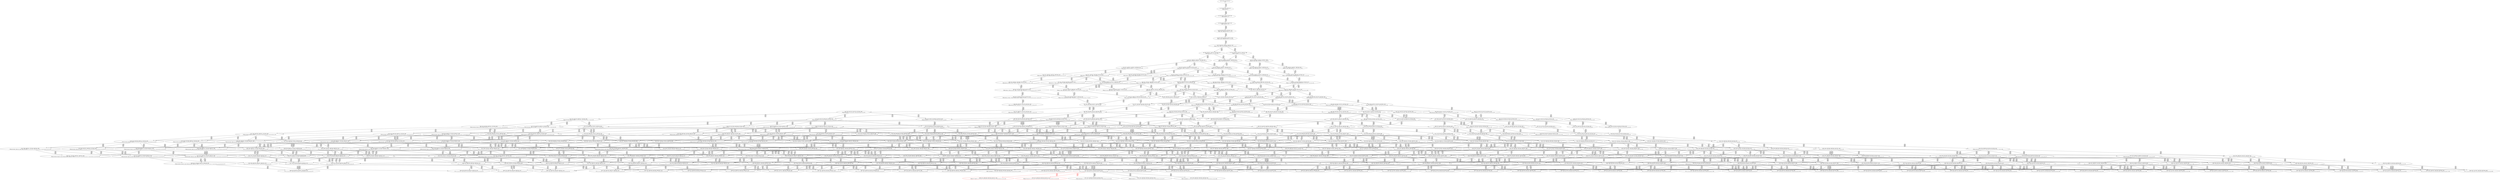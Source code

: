 digraph {
	S0[label="S0: [0, 0] [0, 0] [0, 0] [0, 0] \n{}{}"];
	S1[label="S1: [0, 0] [0, 0] [0, 0] [26, 33] \n{T0J0:26-33}{1}"];
	S2[label="S2: [26, 26] [26, 26] [26, 33] [28, 36] \n{T0J1:28-36}{1, 2}"];
	S3[label="S3: [26, 26] [26, 33] [28, 36] [73, 92] \n{T0J2:73-92}{1, 2, 3}"];
	S4[label="S4: [26, 33] [28, 36] [73, 92] [105, 132] \n{T0J2:73-92, T0J8:105-132}{1, 2, 3, 9}"];
	S5[label="S5: [73, 73] [73, 92] [105, 132] [113, 142] \n{T0J3:113-142, T0J8:105-132}{1, 2, 3, 4, 9}"];
	S6[label="S6: [73, 92] [105, 132] [111, 140] [113, 142] \n{T0J3:113-142, T0J7:111-140, T0J8:105-132}{1, 2, 3, 4, 8, 9}"];
	S7[label="S7: [113, 132] [113, 132] [113, 140] [157, 188] \n{T0J4:157-188}{1, 2, 3, 4, 5, 8, 9}"];
	S8[label="S8: [105, 132] [111, 140] [113, 142] [169, 213] \n{T0J9:169-213}{1, 2, 3, 4, 8, 9, 10}"];
	S9[label="S9: [113, 132] [113, 134] [114, 140] [157, 188] \n{T0J4:157-188, T0J5:114-134}{1, 2, 3, 4, 5, 6, 8, 9}"];
	S10[label="S10: [113, 140] [113, 142] [157, 188] [169, 213] \n{T0J4:157-188, T0J9:169-213}{1, 2, 3, 4, 5, 8, 9, 10}"];
	S11[label="S11: [111, 140] [113, 142] [121, 152] [169, 213] \n{T0J9:169-213, T0J14:121-152}{1, 2, 3, 4, 8, 9, 10, 15}"];
	S12[label="S12: [113, 134] [114, 140] [157, 188] [169, 202] \n{T0J4:157-188, T0J6:169-202}{1, 2, 3, 4, 5, 6, 7, 8, 9}"];
	S13[label="S13: [113, 142] [114, 142] [157, 188] [169, 213] \n{T0J4:157-188, T0J9:169-213}{1, 2, 3, 4, 5, 6, 8, 9, 10}"];
	S14[label="S14: [113, 142] [121, 160] [157, 196] [169, 213] \n{T0J4:157-196, T0J9:169-213}{1, 2, 3, 4, 5, 8, 9, 10, 15}"];
	S15[label="S15: [121, 140] [121, 142] [141, 166] [169, 213] \n{T0J9:169-213, T0J15:141-166}{1, 2, 3, 4, 8, 9, 10, 15, 16}"];
	S16[label="S16: [113, 142] [121, 152] [169, 213] [178, 224] \n{T0J9:169-213, T0J17:178-224}{1, 2, 3, 4, 8, 9, 10, 15, 18}"];
	S17[label="S17: [114, 142] [157, 188] [169, 212] [169, 215] \n{T0J4:157-188, T0J6:169-212, T0J9:169-215}{1, 2, 3, 4, 5, 6, 7, 8, 9, 10}"];
	S18[label="S18: [114, 144] [121, 161] [157, 196] [169, 213] \n{T0J4:157-196, T0J9:169-213}{1, 2, 3, 4, 5, 6, 8, 9, 10, 15}"];
	S19[label="S19: [121, 160] [141, 167] [157, 196] [169, 213] \n{T0J4:157-196, T0J9:169-213, T0J15:141-167}{1, 2, 3, 4, 5, 8, 9, 10, 15, 16}"];
	S20[label="S20: [121, 160] [157, 198] [169, 213] [178, 225] \n{T0J4:157-198, T0J9:169-213, T0J17:178-225}{1, 2, 3, 4, 5, 8, 9, 10, 15, 18}"];
	S21[label="S21: [121, 142] [123, 143] [141, 166] [169, 213] \n{T0J9:169-213, T0J15:141-166, T0J16:123-143}{1, 2, 3, 4, 8, 9, 10, 15, 16, 17}"];
	S22[label="S22: [121, 152] [141, 167] [169, 213] [178, 224] \n{T0J9:169-213, T0J15:141-167, T0J17:178-224}{1, 2, 3, 4, 8, 9, 10, 15, 16, 18}"];
	S23[label="S23: [121, 152] [149, 187] [169, 213] [178, 224] \n{T0J9:169-213, T0J17:178-224, T0J21:149-187}{1, 2, 3, 4, 8, 9, 10, 15, 18, 22}"];
	S24[label="S24: [121, 162] [157, 196] [169, 213] [169, 215] \n{T0J4:157-196, T0J6:169-214, T0J9:169-215}{1, 2, 3, 4, 5, 6, 7, 8, 9, 10, 15}"];
	S25[label="S25: [121, 162] [141, 167] [157, 196] [169, 213] \n{T0J9:169-213}{1, 2, 3, 4, 5, 6, 8, 9, 10, 15, 16}"];
	S26[label="S26: [121, 162] [157, 198] [169, 213] [178, 225] \n{T0J9:169-213, T0J17:178-225}{1, 2, 3, 4, 5, 6, 8, 9, 10, 15, 18}"];
	S27[label="S27: [123, 144] [141, 167] [157, 198] [169, 213] \n{T0J4:157-198, T0J9:169-213}{1, 2, 3, 4, 5, 8, 9, 10, 15, 16, 17}"];
	S28[label="S28: [141, 167] [157, 208] [169, 213] [178, 225] \n{T0J4:157-208, T0J9:169-213, T0J17:178-225}{1, 2, 3, 4, 5, 8, 9, 10, 15, 16, 18}"];
	S29[label="S29: [149, 187] [157, 208] [169, 213] [178, 225] \n{T0J4:157-208, T0J9:169-213, T0J17:178-225}{1, 2, 3, 4, 5, 8, 9, 10, 15, 18, 22}"];
	S30[label="S30: [123, 144] [141, 167] [169, 213] [178, 225] \n{T0J9:169-213, T0J15:141-167, T0J17:178-225}{1, 2, 3, 4, 8, 9, 10, 15, 16, 17, 18}"];
	S31[label="S31: [141, 167] [149, 187] [169, 213] [178, 224] \n{T0J9:169-213, T0J15:141-167, T0J17:178-224, T0J21:149-187}{1, 2, 3, 4, 8, 9, 10, 15, 16, 18, 22}"];
	S32[label="S32: [141, 188] [157, 196] [169, 213] [169, 232] \n{T0J6:169-232, T0J9:169-215}{1, 2, 3, 4, 5, 6, 7, 8, 9, 10, 15, 16}"];
	S33[label="S33: [157, 198] [169, 213] [169, 225] [178, 245] \n{T0J6:169-232, T0J9:169-215, T0J17:178-245}{1, 2, 3, 4, 5, 6, 7, 8, 9, 10, 15, 18}"];
	S34[label="S34: [123, 146] [141, 167] [157, 198] [169, 213] \n{T0J9:169-213}{1, 2, 3, 4, 5, 6, 8, 9, 10, 15, 16, 17}"];
	S35[label="S35: [141, 169] [157, 208] [169, 213] [178, 225] \n{T0J9:169-213, T0J17:178-225}{1, 2, 3, 4, 5, 6, 8, 9, 10, 15, 16, 18}"];
	S36[label="S36: [150, 189] [157, 208] [169, 213] [178, 225] \n{}{1, 2, 3, 4, 5, 6, 8, 9, 10, 15, 18, 22}"];
	S37[label="S37: [141, 167] [157, 208] [169, 213] [178, 225] \n{T0J4:157-208, T0J9:169-213, T0J17:178-225}{1, 2, 3, 4, 5, 8, 9, 10, 15, 16, 17, 18}"];
	S38[label="S38: [149, 187] [169, 213] [177, 223] [178, 225] \n{T0J4:157-223, T0J9:169-213, T0J17:178-225}{1, 2, 3, 4, 5, 8, 9, 10, 15, 16, 18, 22}"];
	S39[label="S39: [141, 167] [149, 187] [169, 213] [178, 225] \n{T0J9:169-213, T0J15:141-167, T0J17:178-225, T0J21:149-187}{1, 2, 3, 4, 8, 9, 10, 15, 16, 17, 18, 22}"];
	S40[label="S40: [169, 196] [169, 213] [169, 232] [204, 232] \n{T0J10:204-232}{1, 2, 3, 4, 5, 6, 7, 8, 9, 10, 11, 15, 16}"];
	S41[label="S41: [141, 191] [157, 198] [169, 213] [169, 232] \n{}{1, 2, 3, 4, 5, 6, 7, 8, 9, 10, 15, 16, 17}"];
	S42[label="S42: [157, 213] [169, 224] [169, 232] [178, 245] \n{}{1, 2, 3, 4, 5, 6, 7, 8, 9, 10, 15, 16, 18}"];
	S43[label="S43: [169, 213] [169, 225] [178, 242] [204, 245] \n{T0J10:204-242}{1, 2, 3, 4, 5, 6, 7, 8, 9, 10, 11, 15, 18}"];
	S44[label="S44: [157, 208] [169, 213] [178, 225] [193, 259] \n{T0J6:169-259}{1, 2, 3, 4, 5, 6, 7, 8, 9, 10, 15, 18, 22}"];
	S45[label="S45: [141, 169] [157, 208] [169, 213] [178, 225] \n{T0J9:169-213, T0J17:178-225}{1, 2, 3, 4, 5, 6, 8, 9, 10, 15, 16, 17, 18}"];
	S46[label="S46: [150, 189] [169, 213] [177, 223] [178, 225] \n{}{1, 2, 3, 4, 5, 6, 8, 9, 10, 15, 16, 18, 22}"];
	S47[label="S47: [149, 187] [169, 213] [177, 223] [178, 225] \n{T0J4:157-223, T0J9:169-213, T0J17:178-225}{1, 2, 3, 4, 5, 8, 9, 10, 15, 16, 17, 18, 22}"];
	S48[label="S48: [149, 178] [169, 187] [170, 213] [178, 225] \n{T0J9:169-213, T0J17:178-225, T0J21:149-187, T0J26:170-178}{1, 2, 3, 4, 8, 9, 10, 15, 16, 17, 18, 22, 27}"];
	S49[label="S49: [169, 201] [169, 213] [173, 232] [204, 232] \n{T0J10:204-232, T0J11:173-201}{1, 2, 3, 4, 5, 6, 7, 8, 9, 10, 11, 12, 15, 16}"];
	S50[label="S50: [169, 199] [169, 213] [169, 232] [204, 235] \n{T0J10:204-235}{1, 2, 3, 4, 5, 6, 7, 8, 9, 10, 11, 15, 16, 17}"];
	S51[label="S51: [157, 216] [169, 224] [169, 232] [178, 275] \n{}{1, 2, 3, 4, 5, 6, 7, 8, 9, 10, 15, 16, 17, 18}"];
	S52[label="S52: [169, 225] [169, 239] [178, 245] [204, 257] \n{}{1, 2, 3, 4, 5, 6, 7, 8, 9, 10, 11, 15, 16, 18}"];
	S53[label="S53: [169, 213] [169, 225] [178, 234] [193, 259] \n{}{1, 2, 3, 4, 5, 6, 7, 8, 9, 10, 15, 16, 18, 22}"];
	S54[label="S54: [169, 218] [173, 225] [178, 242] [204, 245] \n{T0J11:173-218}{1, 2, 3, 4, 5, 6, 7, 8, 9, 10, 11, 12, 15, 18}"];
	S55[label="S55: [169, 213] [178, 225] [193, 252] [204, 259] \n{T0J10:204-252}{1, 2, 3, 4, 5, 6, 7, 8, 9, 10, 11, 15, 18, 22}"];
	S56[label="S56: [169, 211] [178, 213] [193, 225] [197, 259] \n{T0J6:169-259, T0J22:197-211}{1, 2, 3, 4, 5, 6, 7, 8, 9, 10, 15, 18, 22, 23}"];
	S57[label="S57: [150, 189] [169, 213] [177, 223] [178, 225] \n{}{1, 2, 3, 4, 5, 6, 8, 9, 10, 15, 16, 17, 18, 22}"];
	S58[label="S58: [169, 187] [170, 213] [178, 225] [193, 234] \n{T0J4:193-234, T0J17:178-225}{1, 2, 3, 4, 5, 8, 9, 10, 15, 16, 17, 18, 22, 27}"];
	S59[label="S59: [169, 213] [173, 214] [179, 232] [204, 232] \n{T0J10:204-232, T0J12:179-214}{1, 2, 3, 4, 5, 6, 7, 8, 9, 10, 11, 12, 13, 15, 16}"];
	S60[label="S60: [169, 204] [169, 213] [173, 232] [204, 235] \n{T0J10:204-235}{1, 2, 3, 4, 5, 6, 7, 8, 9, 10, 11, 12, 15, 16, 17}"];
	S61[label="S61: [169, 224] [169, 239] [178, 260] [204, 283] \n{}{1, 2, 3, 4, 5, 6, 7, 8, 9, 10, 11, 15, 16, 17, 18}"];
	S62[label="S62: [178, 224] [178, 232] [178, 275] [230, 280] \n{T0J18:230-280}{1, 2, 3, 4, 5, 6, 7, 8, 9, 10, 15, 16, 17, 18, 19}"];
	S63[label="S63: [169, 224] [169, 232] [178, 260] [193, 275] \n{}{1, 2, 3, 4, 5, 6, 7, 8, 9, 10, 15, 16, 17, 18, 22}"];
	S64[label="S64: [169, 230] [173, 240] [178, 245] [204, 257] \n{}{1, 2, 3, 4, 5, 6, 7, 8, 9, 10, 11, 12, 15, 16, 18}"];
	S65[label="S65: [169, 225] [178, 239] [193, 257] [204, 259] \n{}{1, 2, 3, 4, 5, 6, 7, 8, 9, 10, 11, 15, 16, 18, 22}"];
	S66[label="S66: [173, 225] [178, 231] [179, 242] [204, 245] \n{T0J12:179-231}{1, 2, 3, 4, 5, 6, 7, 8, 9, 10, 11, 12, 13, 15, 18}"];
	S67[label="S67: [173, 218] [178, 225] [193, 252] [204, 259] \n{T0J11:173-218}{1, 2, 3, 4, 5, 6, 7, 8, 9, 10, 11, 12, 15, 18, 22}"];
	S68[label="S68: [178, 213] [193, 225] [197, 255] [204, 259] \n{T0J10:204-255}{1, 2, 3, 4, 5, 6, 7, 8, 9, 10, 11, 15, 18, 22, 23}"];
	S69[label="S69: [178, 213] [189, 225] [193, 237] [197, 259] \n{T0J15:189-237}{1, 2, 3, 4, 5, 6, 7, 8, 9, 10, 15, 16, 18, 22, 23}"];
	S70[label="S70: [170, 189] [170, 213] [178, 225] [193, 234] \n{T0J4:193-234, T0J5:170-189}{1, 2, 3, 4, 5, 6, 8, 9, 10, 15, 16, 17, 18, 22, 27}"];
	S71[label="S71: [173, 214] [179, 232] [190, 232] [204, 240] \n{T0J13:190-240}{1, 2, 3, 4, 5, 6, 7, 8, 9, 10, 11, 12, 13, 14, 15, 16}"];
	S72[label="S72: [169, 214] [173, 217] [179, 232] [204, 235] \n{}{1, 2, 3, 4, 5, 6, 7, 8, 9, 10, 11, 12, 13, 15, 16, 17}"];
	S73[label="S73: [169, 229] [173, 240] [178, 260] [204, 288] \n{}{1, 2, 3, 4, 5, 6, 7, 8, 9, 10, 11, 12, 15, 16, 17, 18}"];
	S74[label="S74: [178, 239] [178, 268] [204, 280] [230, 283] \n{T0J18:230-280}{1, 2, 3, 4, 5, 6, 7, 8, 9, 10, 11, 15, 16, 17, 18, 19}"];
	S75[label="S75: [169, 239] [178, 260] [193, 268] [204, 283] \n{}{1, 2, 3, 4, 5, 6, 7, 8, 9, 10, 11, 15, 16, 17, 18, 22}"];
	S76[label="S76: [178, 232] [178, 268] [221, 275] [230, 280] \n{T0J18:230-280, T0J19:221-268}{1, 2, 3, 4, 5, 6, 7, 8, 9, 10, 15, 16, 17, 18, 19, 20}"];
	S77[label="S77: [178, 232] [178, 260] [193, 275] [230, 280] \n{T0J18:230-280}{1, 2, 3, 4, 5, 6, 7, 8, 9, 10, 15, 16, 17, 18, 19, 22}"];
	S78[label="S78: [169, 232] [178, 260] [193, 264] [197, 275] \n{}{1, 2, 3, 4, 5, 6, 7, 8, 9, 10, 15, 16, 17, 18, 22, 23}"];
	S79[label="S79: [169, 232] [178, 260] [193, 275] [237, 299] \n{T0J24:237-299}{1, 2, 3, 4, 5, 6, 7, 8, 9, 10, 15, 16, 17, 18, 22, 25}"];
	S80[label="S80: [169, 232] [178, 251] [193, 260] [198, 275] \n{}{1, 2, 3, 4, 5, 6, 7, 8, 9, 10, 15, 16, 17, 18, 22, 27}"];
	S81[label="S81: [173, 240] [178, 243] [179, 245] [204, 257] \n{}{1, 2, 3, 4, 5, 6, 7, 8, 9, 10, 11, 12, 13, 15, 16, 18}"];
	S82[label="S82: [173, 230] [178, 240] [193, 257] [204, 259] \n{}{1, 2, 3, 4, 5, 6, 7, 8, 9, 10, 11, 12, 15, 16, 18, 22}"];
	S83[label="S83: [178, 231] [179, 242] [194, 245] [204, 252] \n{T0J13:194-252}{1, 2, 3, 4, 5, 6, 7, 8, 9, 10, 11, 12, 13, 14, 15, 18}"];
	S84[label="S84: [178, 225] [183, 231] [193, 252] [204, 259] \n{T0J12:183-231}{1, 2, 3, 4, 5, 6, 7, 8, 9, 10, 11, 12, 13, 15, 18, 22}"];
	S85[label="S85: [182, 218] [193, 225] [197, 255] [204, 259] \n{T0J11:182-218}{1, 2, 3, 4, 5, 6, 7, 8, 9, 10, 11, 12, 15, 18, 22, 23}"];
	S86[label="S86: [189, 225] [193, 239] [197, 257] [204, 259] \n{}{1, 2, 3, 4, 5, 6, 7, 8, 9, 10, 11, 15, 16, 18, 22, 23}"];
	S87[label="S87: [173, 217] [179, 232] [190, 235] [204, 241] \n{}{1, 2, 3, 4, 5, 6, 7, 8, 9, 10, 11, 12, 13, 14, 15, 16, 17}"];
	S88[label="S88: [173, 240] [178, 243] [179, 260] [204, 298] \n{}{1, 2, 3, 4, 5, 6, 7, 8, 9, 10, 11, 12, 13, 15, 16, 17, 18}"];
	S89[label="S89: [178, 244] [178, 268] [204, 280] [230, 288] \n{}{1, 2, 3, 4, 5, 6, 7, 8, 9, 10, 11, 12, 15, 16, 17, 18, 19}"];
	S90[label="S90: [173, 244] [178, 260] [193, 268] [204, 288] \n{}{1, 2, 3, 4, 5, 6, 7, 8, 9, 10, 11, 12, 15, 16, 17, 18, 22}"];
	S91[label="S91: [178, 268] [204, 275] [221, 280] [230, 283] \n{}{1, 2, 3, 4, 5, 6, 7, 8, 9, 10, 11, 15, 16, 17, 18, 19, 20}"];
	S92[label="S92: [178, 260] [193, 275] [204, 280] [230, 283] \n{}{1, 2, 3, 4, 5, 6, 7, 8, 9, 10, 11, 15, 16, 17, 18, 19, 22}"];
	S93[label="S93: [178, 260] [193, 264] [197, 275] [204, 283] \n{}{1, 2, 3, 4, 5, 6, 7, 8, 9, 10, 11, 15, 16, 17, 18, 22, 23}"];
	S94[label="S94: [178, 260] [193, 275] [204, 283] [237, 299] \n{T0J24:237-299}{1, 2, 3, 4, 5, 6, 7, 8, 9, 10, 11, 15, 16, 17, 18, 22, 25}"];
	S95[label="S95: [178, 251] [193, 260] [198, 275] [204, 283] \n{}{1, 2, 3, 4, 5, 6, 7, 8, 9, 10, 11, 15, 16, 17, 18, 22, 27}"];
	S96[label="S96: [178, 233] [193, 268] [221, 275] [230, 280] \n{T0J18:230-280, T0J19:221-268, T0J20:193-233}{1, 2, 3, 4, 5, 6, 7, 8, 9, 10, 15, 16, 17, 18, 19, 20, 21}"];
	S97[label="S97: [178, 260] [193, 268] [221, 275] [230, 280] \n{T0J18:230-280, T0J19:221-268}{1, 2, 3, 4, 5, 6, 7, 8, 9, 10, 15, 16, 17, 18, 19, 20, 22}"];
	S98[label="S98: [178, 260] [193, 264] [197, 275] [230, 280] \n{T0J18:230-280}{1, 2, 3, 4, 5, 6, 7, 8, 9, 10, 15, 16, 17, 18, 19, 22, 23}"];
	S99[label="S99: [178, 260] [193, 275] [230, 280] [237, 299] \n{T0J18:230-280, T0J24:237-299}{1, 2, 3, 4, 5, 6, 7, 8, 9, 10, 15, 16, 17, 18, 19, 22, 25}"];
	S100[label="S100: [178, 251] [193, 260] [198, 275] [230, 280] \n{T0J18:230-280}{1, 2, 3, 4, 5, 6, 7, 8, 9, 10, 15, 16, 17, 18, 19, 22, 27}"];
	S101[label="S101: [178, 260] [193, 264] [197, 275] [242, 306] \n{T0J23:242-306}{1, 2, 3, 4, 5, 6, 7, 8, 9, 10, 15, 16, 17, 18, 22, 23, 24}"];
	S102[label="S102: [178, 260] [193, 264] [197, 275] [237, 299] \n{T0J24:237-299}{1, 2, 3, 4, 5, 6, 7, 8, 9, 10, 15, 16, 17, 18, 22, 23, 25}"];
	S103[label="S103: [178, 251] [193, 260] [197, 264] [198, 275] \n{}{1, 2, 3, 4, 5, 6, 7, 8, 9, 10, 15, 16, 17, 18, 22, 23, 27}"];
	S104[label="S104: [178, 251] [193, 260] [198, 275] [237, 299] \n{T0J24:237-299}{1, 2, 3, 4, 5, 6, 7, 8, 9, 10, 15, 16, 17, 18, 22, 25, 27}"];
	S105[label="S105: [178, 243] [179, 245] [194, 257] [204, 267] \n{}{1, 2, 3, 4, 5, 6, 7, 8, 9, 10, 11, 12, 13, 14, 15, 16, 18}"];
	S106[label="S106: [178, 240] [183, 243] [193, 257] [204, 259] \n{}{1, 2, 3, 4, 5, 6, 7, 8, 9, 10, 11, 12, 13, 15, 16, 18, 22}"];
	S107[label="S107: [183, 231] [193, 252] [199, 252] [204, 259] \n{T0J13:199-252}{1, 2, 3, 4, 5, 6, 7, 8, 9, 10, 11, 12, 13, 14, 15, 18, 22}"];
	S108[label="S108: [192, 225] [193, 231] [197, 255] [204, 259] \n{T0J12:192-231}{1, 2, 3, 4, 5, 6, 7, 8, 9, 10, 11, 12, 13, 15, 18, 22, 23}"];
	S109[label="S109: [193, 230] [193, 240] [197, 257] [204, 259] \n{}{1, 2, 3, 4, 5, 6, 7, 8, 9, 10, 11, 12, 15, 16, 18, 22, 23}"];
	S110[label="S110: [178, 245] [179, 260] [194, 267] [204, 301] \n{}{1, 2, 3, 4, 5, 6, 7, 8, 9, 10, 11, 12, 13, 14, 15, 16, 17, 18}"];
	S111[label="S111: [178, 257] [179, 268] [204, 280] [230, 298] \n{}{1, 2, 3, 4, 5, 6, 7, 8, 9, 10, 11, 12, 13, 15, 16, 17, 18, 19}"];
	S112[label="S112: [178, 257] [179, 260] [193, 268] [204, 298] \n{}{1, 2, 3, 4, 5, 6, 7, 8, 9, 10, 11, 12, 13, 15, 16, 17, 18, 22}"];
	S113[label="S113: [178, 273] [204, 275] [221, 280] [230, 288] \n{}{1, 2, 3, 4, 5, 6, 7, 8, 9, 10, 11, 12, 15, 16, 17, 18, 19, 20}"];
	S114[label="S114: [178, 265] [193, 275] [204, 280] [230, 288] \n{}{1, 2, 3, 4, 5, 6, 7, 8, 9, 10, 11, 12, 15, 16, 17, 18, 19, 22}"];
	S115[label="S115: [178, 264] [193, 265] [197, 275] [204, 288] \n{}{1, 2, 3, 4, 5, 6, 7, 8, 9, 10, 11, 12, 15, 16, 17, 18, 22, 23}"];
	S116[label="S116: [178, 265] [193, 275] [204, 288] [237, 299] \n{}{1, 2, 3, 4, 5, 6, 7, 8, 9, 10, 11, 12, 15, 16, 17, 18, 22, 25}"];
	S117[label="S117: [178, 256] [193, 260] [198, 275] [204, 288] \n{}{1, 2, 3, 4, 5, 6, 7, 8, 9, 10, 11, 12, 15, 16, 17, 18, 22, 27}"];
	S118[label="S118: [193, 268] [204, 275] [221, 280] [230, 283] \n{}{1, 2, 3, 4, 5, 6, 7, 8, 9, 10, 11, 15, 16, 17, 18, 19, 20, 21}"];
	S119[label="S119: [193, 268] [204, 275] [221, 280] [230, 304] \n{}{1, 2, 3, 4, 5, 6, 7, 8, 9, 10, 11, 15, 16, 17, 18, 19, 20, 22}"];
	S120[label="S120: [193, 264] [197, 275] [204, 280] [230, 304] \n{}{1, 2, 3, 4, 5, 6, 7, 8, 9, 10, 11, 15, 16, 17, 18, 19, 22, 23}"];
	S121[label="S121: [193, 275] [204, 280] [230, 299] [237, 304] \n{}{1, 2, 3, 4, 5, 6, 7, 8, 9, 10, 11, 15, 16, 17, 18, 19, 22, 25}"];
	S122[label="S122: [193, 260] [198, 275] [204, 280] [230, 295] \n{}{1, 2, 3, 4, 5, 6, 7, 8, 9, 10, 11, 15, 16, 17, 18, 19, 22, 27}"];
	S123[label="S123: [193, 264] [197, 275] [204, 304] [242, 306] \n{}{1, 2, 3, 4, 5, 6, 7, 8, 9, 10, 11, 15, 16, 17, 18, 22, 23, 24}"];
	S124[label="S124: [193, 264] [197, 275] [204, 299] [237, 304] \n{}{1, 2, 3, 4, 5, 6, 7, 8, 9, 10, 11, 15, 16, 17, 18, 22, 23, 25}"];
	S125[label="S125: [193, 260] [197, 264] [198, 275] [207, 295] \n{}{1, 2, 3, 4, 5, 6, 7, 8, 9, 10, 11, 15, 16, 17, 18, 22, 23, 27}"];
	S126[label="S126: [193, 260] [198, 275] [204, 295] [237, 299] \n{}{1, 2, 3, 4, 5, 6, 7, 8, 9, 10, 11, 15, 16, 17, 18, 22, 25, 27}"];
	S127[label="S127: [193, 260] [193, 268] [221, 275] [230, 280] \n{T0J18:230-280, T0J19:221-268}{1, 2, 3, 4, 5, 6, 7, 8, 9, 10, 15, 16, 17, 18, 19, 20, 21, 22}"];
	S128[label="S128: [193, 264] [197, 268] [221, 275] [230, 280] \n{T0J18:230-280, T0J19:221-268}{1, 2, 3, 4, 5, 6, 7, 8, 9, 10, 15, 16, 17, 18, 19, 20, 22, 23}"];
	S129[label="S129: [193, 268] [221, 275] [230, 280] [237, 299] \n{T0J18:230-280, T0J19:221-268, T0J24:237-299}{1, 2, 3, 4, 5, 6, 7, 8, 9, 10, 15, 16, 17, 18, 19, 20, 22, 25}"];
	S130[label="S130: [193, 260] [198, 268] [221, 275] [230, 280] \n{T0J18:230-280, T0J19:221-268}{1, 2, 3, 4, 5, 6, 7, 8, 9, 10, 15, 16, 17, 18, 19, 20, 22, 27}"];
	S131[label="S131: [193, 264] [197, 275] [230, 280] [242, 306] \n{T0J18:230-280, T0J23:242-306}{1, 2, 3, 4, 5, 6, 7, 8, 9, 10, 15, 16, 17, 18, 19, 22, 23, 24}"];
	S132[label="S132: [193, 264] [197, 275] [230, 280] [237, 299] \n{T0J18:230-280, T0J24:237-299}{1, 2, 3, 4, 5, 6, 7, 8, 9, 10, 15, 16, 17, 18, 19, 22, 23, 25}"];
	S133[label="S133: [193, 260] [197, 264] [198, 275] [230, 280] \n{T0J18:230-280}{1, 2, 3, 4, 5, 6, 7, 8, 9, 10, 15, 16, 17, 18, 19, 22, 23, 27}"];
	S134[label="S134: [193, 260] [198, 275] [230, 280] [237, 299] \n{T0J18:230-280, T0J24:237-299}{1, 2, 3, 4, 5, 6, 7, 8, 9, 10, 15, 16, 17, 18, 19, 22, 25, 27}"];
	S135[label="S135: [193, 264] [197, 275] [237, 299] [246, 306] \n{T0J23:242-306, T0J24:237-299}{1, 2, 3, 4, 5, 6, 7, 8, 9, 10, 15, 16, 17, 18, 22, 23, 24, 25}"];
	S136[label="S136: [193, 260] [197, 264] [198, 275] [242, 306] \n{T0J23:242-306}{1, 2, 3, 4, 5, 6, 7, 8, 9, 10, 15, 16, 17, 18, 22, 23, 24, 27}"];
	S137[label="S137: [193, 260] [197, 264] [198, 275] [237, 299] \n{T0J24:237-299}{1, 2, 3, 4, 5, 6, 7, 8, 9, 10, 15, 16, 17, 18, 22, 23, 25, 27}"];
	S138[label="S138: [183, 252] [193, 257] [199, 259] [204, 267] \n{}{1, 2, 3, 4, 5, 6, 7, 8, 9, 10, 11, 12, 13, 14, 15, 16, 18, 22}"];
	S139[label="S139: [193, 231] [197, 252] [204, 255] [213, 259] \n{T0J13:213-252}{1, 2, 3, 4, 5, 6, 7, 8, 9, 10, 11, 12, 13, 14, 15, 18, 22, 23}"];
	S140[label="S140: [193, 240] [197, 243] [203, 257] [204, 259] \n{}{1, 2, 3, 4, 5, 6, 7, 8, 9, 10, 11, 12, 13, 15, 16, 18, 22, 23}"];
	S141[label="S141: [179, 268] [194, 280] [204, 301] [230, 311] \n{}{1, 2, 3, 4, 5, 6, 7, 8, 9, 10, 11, 12, 13, 14, 15, 16, 17, 18, 19}"];
	S142[label="S142: [179, 260] [193, 268] [199, 291] [204, 301] \n{}{1, 2, 3, 4, 5, 6, 7, 8, 9, 10, 11, 12, 13, 14, 15, 16, 17, 18, 22}"];
	S143[label="S143: [179, 275] [204, 280] [221, 286] [230, 298] \n{}{1, 2, 3, 4, 5, 6, 7, 8, 9, 10, 11, 12, 13, 15, 16, 17, 18, 19, 20}"];
	S144[label="S144: [179, 275] [193, 278] [204, 280] [230, 298] \n{}{1, 2, 3, 4, 5, 6, 7, 8, 9, 10, 11, 12, 13, 15, 16, 17, 18, 19, 22}"];
	S145[label="S145: [179, 265] [193, 275] [197, 277] [204, 298] \n{}{1, 2, 3, 4, 5, 6, 7, 8, 9, 10, 11, 12, 13, 15, 16, 17, 18, 22, 23}"];
	S146[label="S146: [179, 275] [193, 278] [204, 298] [237, 299] \n{}{1, 2, 3, 4, 5, 6, 7, 8, 9, 10, 11, 12, 13, 15, 16, 17, 18, 22, 25}"];
	S147[label="S147: [179, 260] [193, 269] [198, 275] [204, 298] \n{}{1, 2, 3, 4, 5, 6, 7, 8, 9, 10, 11, 12, 13, 15, 16, 17, 18, 22, 27}"];
	S148[label="S148: [193, 273] [204, 275] [221, 280] [230, 288] \n{}{1, 2, 3, 4, 5, 6, 7, 8, 9, 10, 11, 12, 15, 16, 17, 18, 19, 20, 21}"];
	S149[label="S149: [193, 273] [204, 275] [221, 280] [230, 304] \n{}{1, 2, 3, 4, 5, 6, 7, 8, 9, 10, 11, 12, 15, 16, 17, 18, 19, 20, 22}"];
	S150[label="S150: [193, 269] [197, 275] [204, 280] [230, 304] \n{}{1, 2, 3, 4, 5, 6, 7, 8, 9, 10, 11, 12, 15, 16, 17, 18, 19, 22, 23}"];
	S151[label="S151: [193, 280] [204, 280] [230, 299] [237, 304] \n{}{1, 2, 3, 4, 5, 6, 7, 8, 9, 10, 11, 12, 15, 16, 17, 18, 19, 22, 25}"];
	S152[label="S152: [193, 265] [198, 275] [204, 280] [230, 295] \n{}{1, 2, 3, 4, 5, 6, 7, 8, 9, 10, 11, 12, 15, 16, 17, 18, 19, 22, 27}"];
	S153[label="S153: [193, 269] [197, 275] [204, 304] [242, 306] \n{}{1, 2, 3, 4, 5, 6, 7, 8, 9, 10, 11, 12, 15, 16, 17, 18, 22, 23, 24}"];
	S154[label="S154: [193, 269] [197, 275] [204, 299] [237, 304] \n{}{1, 2, 3, 4, 5, 6, 7, 8, 9, 10, 11, 12, 15, 16, 17, 18, 22, 23, 25}"];
	S155[label="S155: [193, 264] [197, 265] [198, 275] [207, 295] \n{}{1, 2, 3, 4, 5, 6, 7, 8, 9, 10, 11, 12, 15, 16, 17, 18, 22, 23, 27}"];
	S156[label="S156: [193, 265] [198, 275] [204, 295] [237, 299] \n{}{1, 2, 3, 4, 5, 6, 7, 8, 9, 10, 11, 12, 15, 16, 17, 18, 22, 25, 27}"];
	S157[label="S157: [193, 268] [208, 275] [221, 280] [230, 304] \n{}{1, 2, 3, 4, 5, 6, 7, 8, 9, 10, 11, 15, 16, 17, 18, 19, 20, 21, 22}"];
	S158[label="S158: [197, 268] [204, 275] [228, 280] [230, 308] \n{}{1, 2, 3, 4, 5, 6, 7, 8, 9, 10, 11, 15, 16, 17, 18, 19, 20, 22, 23}"];
	S159[label="S159: [204, 275] [221, 280] [230, 299] [237, 312] \n{}{1, 2, 3, 4, 5, 6, 7, 8, 9, 10, 11, 15, 16, 17, 18, 19, 20, 22, 25}"];
	S160[label="S160: [198, 268] [204, 275] [222, 280] [230, 304] \n{}{1, 2, 3, 4, 5, 6, 7, 8, 9, 10, 11, 15, 16, 17, 18, 19, 20, 22, 27}"];
	S161[label="S161: [197, 275] [204, 280] [230, 306] [242, 308] \n{}{1, 2, 3, 4, 5, 6, 7, 8, 9, 10, 11, 15, 16, 17, 18, 19, 22, 23, 24}"];
	S162[label="S162: [197, 275] [204, 280] [230, 299] [237, 308] \n{}{1, 2, 3, 4, 5, 6, 7, 8, 9, 10, 11, 15, 16, 17, 18, 19, 22, 23, 25}"];
	S163[label="S163: [197, 264] [198, 275] [207, 280] [230, 304] \n{}{1, 2, 3, 4, 5, 6, 7, 8, 9, 10, 11, 15, 16, 17, 18, 19, 22, 23, 27}"];
	S164[label="S164: [198, 275] [204, 280] [230, 299] [237, 304] \n{}{1, 2, 3, 4, 5, 6, 7, 8, 9, 10, 11, 15, 16, 17, 18, 19, 22, 25, 27}"];
	S165[label="S165: [197, 275] [204, 299] [237, 306] [246, 308] \n{}{1, 2, 3, 4, 5, 6, 7, 8, 9, 10, 11, 15, 16, 17, 18, 22, 23, 24, 25}"];
	S166[label="S166: [197, 264] [198, 275] [207, 304] [242, 306] \n{}{1, 2, 3, 4, 5, 6, 7, 8, 9, 10, 11, 15, 16, 17, 18, 22, 23, 24, 27}"];
	S167[label="S167: [197, 264] [198, 275] [207, 299] [237, 304] \n{}{1, 2, 3, 4, 5, 6, 7, 8, 9, 10, 11, 15, 16, 17, 18, 22, 23, 25, 27}"];
	S168[label="S168: [193, 264] [208, 268] [221, 275] [230, 280] \n{T0J18:230-280, T0J19:221-268}{1, 2, 3, 4, 5, 6, 7, 8, 9, 10, 15, 16, 17, 18, 19, 20, 21, 22, 23}"];
	S169[label="S169: [193, 268] [221, 275] [230, 280] [237, 299] \n{T0J18:230-280, T0J19:221-268, T0J24:237-299}{1, 2, 3, 4, 5, 6, 7, 8, 9, 10, 15, 16, 17, 18, 19, 20, 21, 22, 25}"];
	S170[label="S170: [193, 251] [208, 268] [221, 275] [230, 280] \n{T0J18:230-280, T0J19:221-268}{1, 2, 3, 4, 5, 6, 7, 8, 9, 10, 15, 16, 17, 18, 19, 20, 21, 22, 27}"];
	S171[label="S171: [197, 268] [221, 275] [230, 280] [242, 306] \n{T0J18:230-280, T0J19:221-268, T0J23:242-306}{1, 2, 3, 4, 5, 6, 7, 8, 9, 10, 15, 16, 17, 18, 19, 20, 22, 23, 24}"];
	S172[label="S172: [197, 268] [221, 275] [230, 280] [237, 299] \n{T0J18:230-280, T0J19:221-268, T0J24:237-299}{1, 2, 3, 4, 5, 6, 7, 8, 9, 10, 15, 16, 17, 18, 19, 20, 22, 23, 25}"];
	S173[label="S173: [197, 264] [198, 268] [222, 275] [230, 280] \n{T0J18:230-280, T0J19:221-268}{1, 2, 3, 4, 5, 6, 7, 8, 9, 10, 15, 16, 17, 18, 19, 20, 22, 23, 27}"];
	S174[label="S174: [198, 268] [221, 275] [230, 280] [237, 299] \n{T0J18:230-280, T0J19:221-268, T0J24:237-299}{1, 2, 3, 4, 5, 6, 7, 8, 9, 10, 15, 16, 17, 18, 19, 20, 22, 25, 27}"];
	S175[label="S175: [197, 275] [230, 280] [237, 299] [246, 306] \n{T0J18:230-280, T0J23:242-306, T0J24:237-299}{1, 2, 3, 4, 5, 6, 7, 8, 9, 10, 15, 16, 17, 18, 19, 22, 23, 24, 25}"];
	S176[label="S176: [197, 264] [198, 275] [230, 280] [242, 306] \n{T0J18:230-280, T0J23:242-306}{1, 2, 3, 4, 5, 6, 7, 8, 9, 10, 15, 16, 17, 18, 19, 22, 23, 24, 27}"];
	S177[label="S177: [197, 264] [198, 275] [230, 280] [237, 299] \n{T0J18:230-280, T0J24:237-299}{1, 2, 3, 4, 5, 6, 7, 8, 9, 10, 15, 16, 17, 18, 19, 22, 23, 25, 27}"];
	S178[label="S178: [197, 264] [198, 275] [237, 299] [246, 306] \n{T0J23:242-306, T0J24:237-299}{1, 2, 3, 4, 5, 6, 7, 8, 9, 10, 15, 16, 17, 18, 22, 23, 24, 25, 27}"];
	S179[label="S179: [197, 252] [203, 257] [204, 259] [213, 267] \n{}{1, 2, 3, 4, 5, 6, 7, 8, 9, 10, 11, 12, 13, 14, 15, 16, 18, 22, 23}"];
	S180[label="S180: [194, 280] [204, 301] [221, 311] [230, 322] \n{}{1, 2, 3, 4, 5, 6, 7, 8, 9, 10, 11, 12, 13, 14, 15, 16, 17, 18, 19, 20}"];
	S181[label="S181: [193, 280] [199, 301] [204, 311] [230, 326] \n{}{1, 2, 3, 4, 5, 6, 7, 8, 9, 10, 11, 12, 13, 14, 15, 16, 17, 18, 19, 22}"];
	S182[label="S182: [193, 275] [197, 291] [200, 301] [204, 310] \n{}{1, 2, 3, 4, 5, 6, 7, 8, 9, 10, 11, 12, 13, 14, 15, 16, 17, 18, 22, 23}"];
	S183[label="S183: [193, 278] [199, 298] [204, 301] [237, 345] \n{}{1, 2, 3, 4, 5, 6, 7, 8, 9, 10, 11, 12, 13, 14, 15, 16, 17, 18, 22, 25}"];
	S184[label="S184: [204, 268] [204, 291] [204, 301] [264, 334] \n{T0J25:264-334}{1, 2, 3, 4, 5, 6, 7, 8, 9, 10, 11, 12, 13, 14, 15, 16, 17, 18, 22, 26}"];
	S185[label="S185: [193, 269] [198, 291] [200, 295] [204, 301] \n{}{1, 2, 3, 4, 5, 6, 7, 8, 9, 10, 11, 12, 13, 14, 15, 16, 17, 18, 22, 27}"];
	S186[label="S186: [194, 275] [204, 280] [221, 286] [230, 298] \n{}{1, 2, 3, 4, 5, 6, 7, 8, 9, 10, 11, 12, 13, 15, 16, 17, 18, 19, 20, 21}"];
	S187[label="S187: [193, 275] [204, 280] [221, 286] [230, 304] \n{}{1, 2, 3, 4, 5, 6, 7, 8, 9, 10, 11, 12, 13, 15, 16, 17, 18, 19, 20, 22}"];
	S188[label="S188: [193, 275] [197, 280] [204, 282] [230, 304] \n{}{1, 2, 3, 4, 5, 6, 7, 8, 9, 10, 11, 12, 13, 15, 16, 17, 18, 19, 22, 23}"];
	S189[label="S189: [193, 280] [204, 293] [230, 299] [237, 304] \n{}{1, 2, 3, 4, 5, 6, 7, 8, 9, 10, 11, 12, 13, 15, 16, 17, 18, 19, 22, 25}"];
	S190[label="S190: [193, 275] [198, 278] [204, 280] [230, 298] \n{}{1, 2, 3, 4, 5, 6, 7, 8, 9, 10, 11, 12, 13, 15, 16, 17, 18, 19, 22, 27}"];
	S191[label="S191: [193, 275] [197, 282] [204, 304] [242, 306] \n{}{1, 2, 3, 4, 5, 6, 7, 8, 9, 10, 11, 12, 13, 15, 16, 17, 18, 22, 23, 24}"];
	S192[label="S192: [193, 275] [197, 282] [204, 299] [237, 304] \n{}{1, 2, 3, 4, 5, 6, 7, 8, 9, 10, 11, 12, 13, 15, 16, 17, 18, 22, 23, 25}"];
	S193[label="S193: [193, 265] [197, 275] [203, 277] [207, 298] \n{}{1, 2, 3, 4, 5, 6, 7, 8, 9, 10, 11, 12, 13, 15, 16, 17, 18, 22, 23, 27}"];
	S194[label="S194: [193, 275] [198, 278] [204, 298] [237, 299] \n{}{1, 2, 3, 4, 5, 6, 7, 8, 9, 10, 11, 12, 13, 15, 16, 17, 18, 22, 25, 27}"];
	S195[label="S195: [197, 273] [208, 275] [221, 280] [230, 304] \n{}{1, 2, 3, 4, 5, 6, 7, 8, 9, 10, 11, 12, 15, 16, 17, 18, 19, 20, 21, 22}"];
	S196[label="S196: [197, 273] [204, 275] [228, 280] [230, 308] \n{}{1, 2, 3, 4, 5, 6, 7, 8, 9, 10, 11, 12, 15, 16, 17, 18, 19, 20, 22, 23}"];
	S197[label="S197: [204, 280] [221, 280] [230, 299] [237, 312] \n{}{1, 2, 3, 4, 5, 6, 7, 8, 9, 10, 11, 12, 15, 16, 17, 18, 19, 20, 22, 25}"];
	S198[label="S198: [198, 273] [204, 275] [222, 280] [230, 304] \n{}{1, 2, 3, 4, 5, 6, 7, 8, 9, 10, 11, 12, 15, 16, 17, 18, 19, 20, 22, 27}"];
	S199[label="S199: [197, 280] [204, 280] [230, 306] [242, 308] \n{}{1, 2, 3, 4, 5, 6, 7, 8, 9, 10, 11, 12, 15, 16, 17, 18, 19, 22, 23, 24}"];
	S200[label="S200: [197, 280] [204, 280] [230, 299] [237, 308] \n{}{1, 2, 3, 4, 5, 6, 7, 8, 9, 10, 11, 12, 15, 16, 17, 18, 19, 22, 23, 25}"];
	S201[label="S201: [197, 269] [198, 275] [207, 280] [230, 304] \n{}{1, 2, 3, 4, 5, 6, 7, 8, 9, 10, 11, 12, 15, 16, 17, 18, 19, 22, 23, 27}"];
	S202[label="S202: [198, 280] [204, 280] [230, 299] [237, 304] \n{}{1, 2, 3, 4, 5, 6, 7, 8, 9, 10, 11, 12, 15, 16, 17, 18, 19, 22, 25, 27}"];
	S203[label="S203: [197, 280] [204, 299] [237, 306] [246, 308] \n{}{1, 2, 3, 4, 5, 6, 7, 8, 9, 10, 11, 12, 15, 16, 17, 18, 22, 23, 24, 25}"];
	S204[label="S204: [197, 269] [198, 275] [207, 304] [242, 306] \n{}{1, 2, 3, 4, 5, 6, 7, 8, 9, 10, 11, 12, 15, 16, 17, 18, 22, 23, 24, 27}"];
	S205[label="S205: [197, 269] [198, 275] [207, 299] [237, 304] \n{}{1, 2, 3, 4, 5, 6, 7, 8, 9, 10, 11, 12, 15, 16, 17, 18, 22, 23, 25, 27}"];
	S206[label="S206: [204, 268] [212, 275] [228, 280] [230, 308] \n{}{1, 2, 3, 4, 5, 6, 7, 8, 9, 10, 11, 15, 16, 17, 18, 19, 20, 21, 22, 23}"];
	S207[label="S207: [208, 275] [221, 280] [230, 299] [237, 312] \n{}{1, 2, 3, 4, 5, 6, 7, 8, 9, 10, 11, 15, 16, 17, 18, 19, 20, 21, 22, 25}"];
	S208[label="S208: [204, 268] [213, 275] [222, 280] [230, 304] \n{}{1, 2, 3, 4, 5, 6, 7, 8, 9, 10, 11, 15, 16, 17, 18, 19, 20, 21, 22, 27}"];
	S209[label="S209: [204, 275] [228, 280] [230, 306] [242, 312] \n{}{1, 2, 3, 4, 5, 6, 7, 8, 9, 10, 11, 15, 16, 17, 18, 19, 20, 22, 23, 24}"];
	S210[label="S210: [204, 275] [228, 280] [230, 299] [237, 312] \n{}{1, 2, 3, 4, 5, 6, 7, 8, 9, 10, 11, 15, 16, 17, 18, 19, 20, 22, 23, 25}"];
	S211[label="S211: [198, 268] [207, 275] [228, 280] [230, 308] \n{}{1, 2, 3, 4, 5, 6, 7, 8, 9, 10, 11, 15, 16, 17, 18, 19, 20, 22, 23, 27}"];
	S212[label="S212: [204, 275] [222, 280] [230, 299] [237, 312] \n{}{1, 2, 3, 4, 5, 6, 7, 8, 9, 10, 11, 15, 16, 17, 18, 19, 20, 22, 25, 27}"];
	S213[label="S213: [204, 280] [230, 299] [237, 306] [246, 319] \n{}{1, 2, 3, 4, 5, 6, 7, 8, 9, 10, 11, 15, 16, 17, 18, 19, 22, 23, 24, 25}"];
	S214[label="S214: [198, 275] [207, 280] [230, 306] [242, 308] \n{}{1, 2, 3, 4, 5, 6, 7, 8, 9, 10, 11, 15, 16, 17, 18, 19, 22, 23, 24, 27}"];
	S215[label="S215: [198, 275] [207, 280] [230, 299] [237, 308] \n{}{1, 2, 3, 4, 5, 6, 7, 8, 9, 10, 11, 15, 16, 17, 18, 19, 22, 23, 25, 27}"];
	S216[label="S216: [198, 275] [207, 299] [237, 306] [246, 308] \n{}{1, 2, 3, 4, 5, 6, 7, 8, 9, 10, 11, 15, 16, 17, 18, 22, 23, 24, 25, 27}"];
	S217[label="S217: [208, 268] [221, 275] [230, 280] [242, 306] \n{T0J18:230-280, T0J19:221-268, T0J23:242-306}{1, 2, 3, 4, 5, 6, 7, 8, 9, 10, 15, 16, 17, 18, 19, 20, 21, 22, 23, 24}"];
	S218[label="S218: [208, 268] [221, 275] [230, 280] [237, 299] \n{T0J18:230-280, T0J19:221-268, T0J24:237-299}{1, 2, 3, 4, 5, 6, 7, 8, 9, 10, 15, 16, 17, 18, 19, 20, 21, 22, 23, 25}"];
	S219[label="S219: [198, 264] [212, 268] [222, 275] [230, 280] \n{T0J18:230-280, T0J19:221-268}{1, 2, 3, 4, 5, 6, 7, 8, 9, 10, 15, 16, 17, 18, 19, 20, 21, 22, 23, 27}"];
	S220[label="S220: [208, 268] [221, 275] [230, 280] [237, 299] \n{T0J18:230-280, T0J19:221-268, T0J24:237-299}{1, 2, 3, 4, 5, 6, 7, 8, 9, 10, 15, 16, 17, 18, 19, 20, 21, 22, 25, 27}"];
	S221[label="S221: [221, 275] [230, 280] [237, 299] [246, 306] \n{T0J18:230-280, T0J19:221-268, T0J23:242-306, T0J24:237-299}{1, 2, 3, 4, 5, 6, 7, 8, 9, 10, 15, 16, 17, 18, 19, 20, 22, 23, 24, 25}"];
	S222[label="S222: [198, 268] [222, 275] [230, 280] [242, 306] \n{T0J18:230-280, T0J19:221-268, T0J23:242-306}{1, 2, 3, 4, 5, 6, 7, 8, 9, 10, 15, 16, 17, 18, 19, 20, 22, 23, 24, 27}"];
	S223[label="S223: [198, 268] [222, 275] [230, 280] [237, 299] \n{T0J18:230-280, T0J19:221-268, T0J24:237-299}{1, 2, 3, 4, 5, 6, 7, 8, 9, 10, 15, 16, 17, 18, 19, 20, 22, 23, 25, 27}"];
	S224[label="S224: [198, 275] [230, 280] [237, 299] [246, 306] \n{T0J18:230-280, T0J23:242-306, T0J24:237-299}{1, 2, 3, 4, 5, 6, 7, 8, 9, 10, 15, 16, 17, 18, 19, 22, 23, 24, 25, 27}"];
	S225[label="S225: [204, 299] [209, 301] [221, 311] [230, 322] \n{}{1, 2, 3, 4, 5, 6, 7, 8, 9, 10, 11, 12, 13, 14, 15, 16, 17, 18, 19, 20, 21}"];
	S226[label="S226: [199, 301] [204, 311] [221, 326] [230, 334] \n{}{1, 2, 3, 4, 5, 6, 7, 8, 9, 10, 11, 12, 13, 14, 15, 16, 17, 18, 19, 20, 22}"];
	S227[label="S227: [197, 301] [200, 311] [204, 326] [230, 341] \n{}{1, 2, 3, 4, 5, 6, 7, 8, 9, 10, 11, 12, 13, 14, 15, 16, 17, 18, 19, 22, 23}"];
	S228[label="S228: [199, 301] [204, 311] [230, 344] [237, 365] \n{}{1, 2, 3, 4, 5, 6, 7, 8, 9, 10, 11, 12, 13, 14, 15, 16, 17, 18, 19, 22, 25}"];
	S229[label="S229: [204, 301] [204, 311] [230, 334] [264, 334] \n{}{1, 2, 3, 4, 5, 6, 7, 8, 9, 10, 11, 12, 13, 14, 15, 16, 17, 18, 19, 22, 26}"];
	S230[label="S230: [198, 295] [200, 301] [204, 311] [230, 335] \n{}{1, 2, 3, 4, 5, 6, 7, 8, 9, 10, 11, 12, 13, 14, 15, 16, 17, 18, 19, 22, 27}"];
	S231[label="S231: [197, 291] [200, 302] [204, 310] [242, 367] \n{}{1, 2, 3, 4, 5, 6, 7, 8, 9, 10, 11, 12, 13, 14, 15, 16, 17, 18, 22, 23, 24}"];
	S232[label="S232: [197, 298] [200, 301] [204, 328] [237, 360] \n{}{1, 2, 3, 4, 5, 6, 7, 8, 9, 10, 11, 12, 13, 14, 15, 16, 17, 18, 22, 23, 25}"];
	S233[label="S233: [204, 291] [204, 301] [204, 318] [264, 334] \n{}{1, 2, 3, 4, 5, 6, 7, 8, 9, 10, 11, 12, 13, 14, 15, 16, 17, 18, 22, 23, 26}"];
	S234[label="S234: [197, 291] [200, 295] [204, 301] [214, 319] \n{}{1, 2, 3, 4, 5, 6, 7, 8, 9, 10, 11, 12, 13, 14, 15, 16, 17, 18, 22, 23, 27}"];
	S235[label="S235: [204, 298] [204, 301] [237, 345] [264, 354] \n{}{1, 2, 3, 4, 5, 6, 7, 8, 9, 10, 11, 12, 13, 14, 15, 16, 17, 18, 22, 25, 26}"];
	S236[label="S236: [198, 298] [200, 301] [204, 315] [237, 354] \n{}{1, 2, 3, 4, 5, 6, 7, 8, 9, 10, 11, 12, 13, 14, 15, 16, 17, 18, 22, 25, 27}"];
	S237[label="S237: [237, 280] [237, 298] [237, 301] [256, 345] \n{T0J29:256-280}{1, 2, 3, 4, 5, 6, 7, 8, 9, 10, 11, 12, 13, 14, 15, 16, 17, 18, 22, 25, 30}"];
	S238[label="S238: [204, 291] [204, 295] [204, 301] [264, 334] \n{T0J25:264-334}{1, 2, 3, 4, 5, 6, 7, 8, 9, 10, 11, 12, 13, 14, 15, 16, 17, 18, 22, 26, 27}"];
	S239[label="S239: [204, 275] [208, 280] [221, 286] [230, 304] \n{}{1, 2, 3, 4, 5, 6, 7, 8, 9, 10, 11, 12, 13, 15, 16, 17, 18, 19, 20, 21, 22}"];
	S240[label="S240: [197, 275] [204, 280] [228, 286] [230, 308] \n{}{1, 2, 3, 4, 5, 6, 7, 8, 9, 10, 11, 12, 13, 15, 16, 17, 18, 19, 20, 22, 23}"];
	S241[label="S241: [204, 280] [221, 293] [230, 299] [237, 312] \n{}{1, 2, 3, 4, 5, 6, 7, 8, 9, 10, 11, 12, 13, 15, 16, 17, 18, 19, 20, 22, 25}"];
	S242[label="S242: [198, 275] [204, 280] [222, 286] [230, 304] \n{}{1, 2, 3, 4, 5, 6, 7, 8, 9, 10, 11, 12, 13, 15, 16, 17, 18, 19, 20, 22, 27}"];
	S243[label="S243: [197, 280] [204, 293] [230, 306] [242, 308] \n{}{1, 2, 3, 4, 5, 6, 7, 8, 9, 10, 11, 12, 13, 15, 16, 17, 18, 19, 22, 23, 24}"];
	S244[label="S244: [197, 280] [204, 293] [230, 299] [237, 308] \n{}{1, 2, 3, 4, 5, 6, 7, 8, 9, 10, 11, 12, 13, 15, 16, 17, 18, 19, 22, 23, 25}"];
	S245[label="S245: [197, 275] [203, 280] [207, 282] [230, 304] \n{}{1, 2, 3, 4, 5, 6, 7, 8, 9, 10, 11, 12, 13, 15, 16, 17, 18, 19, 22, 23, 27}"];
	S246[label="S246: [198, 280] [204, 293] [230, 299] [237, 304] \n{}{1, 2, 3, 4, 5, 6, 7, 8, 9, 10, 11, 12, 13, 15, 16, 17, 18, 19, 22, 25, 27}"];
	S247[label="S247: [197, 293] [204, 299] [237, 306] [246, 308] \n{}{1, 2, 3, 4, 5, 6, 7, 8, 9, 10, 11, 12, 13, 15, 16, 17, 18, 22, 23, 24, 25}"];
	S248[label="S248: [197, 275] [203, 282] [207, 304] [242, 306] \n{}{1, 2, 3, 4, 5, 6, 7, 8, 9, 10, 11, 12, 13, 15, 16, 17, 18, 22, 23, 24, 27}"];
	S249[label="S249: [197, 275] [203, 282] [207, 299] [237, 304] \n{}{1, 2, 3, 4, 5, 6, 7, 8, 9, 10, 11, 12, 13, 15, 16, 17, 18, 22, 23, 25, 27}"];
	S250[label="S250: [204, 273] [212, 275] [228, 280] [230, 308] \n{}{1, 2, 3, 4, 5, 6, 7, 8, 9, 10, 11, 12, 15, 16, 17, 18, 19, 20, 21, 22, 23}"];
	S251[label="S251: [208, 280] [221, 280] [230, 299] [237, 312] \n{}{1, 2, 3, 4, 5, 6, 7, 8, 9, 10, 11, 12, 15, 16, 17, 18, 19, 20, 21, 22, 25}"];
	S252[label="S252: [204, 273] [213, 275] [222, 280] [230, 304] \n{}{1, 2, 3, 4, 5, 6, 7, 8, 9, 10, 11, 12, 15, 16, 17, 18, 19, 20, 21, 22, 27}"];
	S253[label="S253: [204, 280] [228, 280] [230, 306] [242, 312] \n{}{1, 2, 3, 4, 5, 6, 7, 8, 9, 10, 11, 12, 15, 16, 17, 18, 19, 20, 22, 23, 24}"];
	S254[label="S254: [204, 280] [228, 280] [230, 299] [237, 312] \n{}{1, 2, 3, 4, 5, 6, 7, 8, 9, 10, 11, 12, 15, 16, 17, 18, 19, 20, 22, 23, 25}"];
	S255[label="S255: [198, 273] [207, 275] [228, 280] [230, 308] \n{}{1, 2, 3, 4, 5, 6, 7, 8, 9, 10, 11, 12, 15, 16, 17, 18, 19, 20, 22, 23, 27}"];
	S256[label="S256: [204, 280] [222, 280] [230, 299] [237, 312] \n{}{1, 2, 3, 4, 5, 6, 7, 8, 9, 10, 11, 12, 15, 16, 17, 18, 19, 20, 22, 25, 27}"];
	S257[label="S257: [204, 285] [230, 299] [237, 306] [246, 319] \n{}{1, 2, 3, 4, 5, 6, 7, 8, 9, 10, 11, 12, 15, 16, 17, 18, 19, 22, 23, 24, 25}"];
	S258[label="S258: [198, 280] [207, 280] [230, 306] [242, 308] \n{}{1, 2, 3, 4, 5, 6, 7, 8, 9, 10, 11, 12, 15, 16, 17, 18, 19, 22, 23, 24, 27}"];
	S259[label="S259: [198, 280] [207, 280] [230, 299] [237, 308] \n{}{1, 2, 3, 4, 5, 6, 7, 8, 9, 10, 11, 12, 15, 16, 17, 18, 19, 22, 23, 25, 27}"];
	S260[label="S260: [198, 280] [207, 299] [237, 306] [246, 308] \n{}{1, 2, 3, 4, 5, 6, 7, 8, 9, 10, 11, 12, 15, 16, 17, 18, 22, 23, 24, 25, 27}"];
	S261[label="S261: [212, 275] [228, 280] [230, 306] [242, 312] \n{}{1, 2, 3, 4, 5, 6, 7, 8, 9, 10, 11, 15, 16, 17, 18, 19, 20, 21, 22, 23, 24}"];
	S262[label="S262: [212, 275] [228, 280] [230, 299] [237, 312] \n{}{1, 2, 3, 4, 5, 6, 7, 8, 9, 10, 11, 15, 16, 17, 18, 19, 20, 21, 22, 23, 25}"];
	S263[label="S263: [207, 268] [213, 275] [228, 280] [230, 308] \n{}{1, 2, 3, 4, 5, 6, 7, 8, 9, 10, 11, 15, 16, 17, 18, 19, 20, 21, 22, 23, 27}"];
	S264[label="S264: [213, 275] [222, 280] [230, 299] [237, 312] \n{}{1, 2, 3, 4, 5, 6, 7, 8, 9, 10, 11, 15, 16, 17, 18, 19, 20, 21, 22, 25, 27}"];
	S265[label="S265: [228, 280] [230, 299] [237, 306] [247, 319] \n{}{1, 2, 3, 4, 5, 6, 7, 8, 9, 10, 11, 15, 16, 17, 18, 19, 20, 22, 23, 24, 25}"];
	S266[label="S266: [207, 275] [228, 280] [230, 306] [242, 312] \n{}{1, 2, 3, 4, 5, 6, 7, 8, 9, 10, 11, 15, 16, 17, 18, 19, 20, 22, 23, 24, 27}"];
	S267[label="S267: [207, 275] [228, 280] [230, 299] [237, 312] \n{}{1, 2, 3, 4, 5, 6, 7, 8, 9, 10, 11, 15, 16, 17, 18, 19, 20, 22, 23, 25, 27}"];
	S268[label="S268: [207, 280] [230, 299] [237, 306] [246, 319] \n{}{1, 2, 3, 4, 5, 6, 7, 8, 9, 10, 11, 15, 16, 17, 18, 19, 22, 23, 24, 25, 27}"];
	S269[label="S269: [221, 275] [230, 280] [237, 299] [276, 306] \n{T0J18:230-280, T0J19:221-268, T0J23:242-306, T0J24:237-299}{1, 2, 3, 4, 5, 6, 7, 8, 9, 10, 15, 16, 17, 18, 19, 20, 21, 22, 23, 24, 25}"];
	S270[label="S270: [212, 268] [222, 275] [230, 280] [242, 306] \n{T0J18:230-280, T0J19:221-268, T0J23:242-306}{1, 2, 3, 4, 5, 6, 7, 8, 9, 10, 15, 16, 17, 18, 19, 20, 21, 22, 23, 24, 27}"];
	S271[label="S271: [212, 268] [222, 275] [230, 280] [237, 299] \n{T0J18:230-280, T0J19:221-268, T0J24:237-299}{1, 2, 3, 4, 5, 6, 7, 8, 9, 10, 15, 16, 17, 18, 19, 20, 21, 22, 23, 25, 27}"];
	S272[label="S272: [222, 275] [230, 280] [237, 299] [246, 306] \n{T0J18:230-280, T0J19:221-268, T0J23:242-306, T0J24:237-299}{1, 2, 3, 4, 5, 6, 7, 8, 9, 10, 15, 16, 17, 18, 19, 20, 22, 23, 24, 25, 27}"];
	S273[label="S273: [204, 311] [214, 320] [221, 326] [230, 345] \n{}{1, 2, 3, 4, 5, 6, 7, 8, 9, 10, 11, 12, 13, 14, 15, 16, 17, 18, 19, 20, 21, 22}"];
	S274[label="S274: [200, 311] [204, 326] [228, 341] [230, 355] \n{}{1, 2, 3, 4, 5, 6, 7, 8, 9, 10, 11, 12, 13, 14, 15, 16, 17, 18, 19, 20, 22, 23}"];
	S275[label="S275: [204, 311] [221, 344] [230, 355] [237, 385] \n{}{1, 2, 3, 4, 5, 6, 7, 8, 9, 10, 11, 12, 13, 14, 15, 16, 17, 18, 19, 20, 22, 25}"];
	S276[label="S276: [204, 311] [221, 334] [230, 334] [264, 355] \n{}{1, 2, 3, 4, 5, 6, 7, 8, 9, 10, 11, 12, 13, 14, 15, 16, 17, 18, 19, 20, 22, 26}"];
	S277[label="S277: [200, 301] [204, 311] [222, 335] [230, 349] \n{}{1, 2, 3, 4, 5, 6, 7, 8, 9, 10, 11, 12, 13, 14, 15, 16, 17, 18, 19, 20, 22, 27}"];
	S278[label="S278: [200, 311] [204, 326] [230, 357] [242, 392] \n{}{1, 2, 3, 4, 5, 6, 7, 8, 9, 10, 11, 12, 13, 14, 15, 16, 17, 18, 19, 22, 23, 24}"];
	S279[label="S279: [200, 311] [204, 344] [230, 360] [237, 385] \n{}{1, 2, 3, 4, 5, 6, 7, 8, 9, 10, 11, 12, 13, 14, 15, 16, 17, 18, 19, 22, 23, 25}"];
	S280[label="S280: [204, 311] [204, 334] [230, 334] [264, 357] \n{}{1, 2, 3, 4, 5, 6, 7, 8, 9, 10, 11, 12, 13, 14, 15, 16, 17, 18, 19, 22, 23, 26}"];
	S281[label="S281: [200, 301] [204, 311] [214, 335] [230, 357] \n{}{1, 2, 3, 4, 5, 6, 7, 8, 9, 10, 11, 12, 13, 14, 15, 16, 17, 18, 19, 22, 23, 27}"];
	S282[label="S282: [204, 311] [230, 345] [237, 365] [264, 385] \n{}{1, 2, 3, 4, 5, 6, 7, 8, 9, 10, 11, 12, 13, 14, 15, 16, 17, 18, 19, 22, 25, 26}"];
	S283[label="S283: [200, 311] [204, 337] [230, 354] [237, 380] \n{}{1, 2, 3, 4, 5, 6, 7, 8, 9, 10, 11, 12, 13, 14, 15, 16, 17, 18, 19, 22, 25, 27}"];
	S284[label="S284: [237, 298] [237, 311] [237, 345] [256, 365] \n{}{1, 2, 3, 4, 5, 6, 7, 8, 9, 10, 11, 12, 13, 14, 15, 16, 17, 18, 19, 22, 25, 30}"];
	S285[label="S285: [204, 301] [204, 311] [230, 334] [264, 357] \n{}{1, 2, 3, 4, 5, 6, 7, 8, 9, 10, 11, 12, 13, 14, 15, 16, 17, 18, 19, 22, 26, 27}"];
	S286[label="S286: [200, 302] [204, 328] [237, 367] [246, 390] \n{}{1, 2, 3, 4, 5, 6, 7, 8, 9, 10, 11, 12, 13, 14, 15, 16, 17, 18, 22, 23, 24, 25}"];
	S287[label="S287: [204, 302] [204, 318] [242, 334] [264, 383] \n{}{1, 2, 3, 4, 5, 6, 7, 8, 9, 10, 11, 12, 13, 14, 15, 16, 17, 18, 22, 23, 24, 26}"];
	S288[label="S288: [200, 295] [204, 302] [214, 319] [242, 383] \n{}{1, 2, 3, 4, 5, 6, 7, 8, 9, 10, 11, 12, 13, 14, 15, 16, 17, 18, 22, 23, 24, 27}"];
	S289[label="S289: [242, 261] [242, 302] [242, 310] [246, 367] \n{T0J28:246-261}{1, 2, 3, 4, 5, 6, 7, 8, 9, 10, 11, 12, 13, 14, 15, 16, 17, 18, 22, 23, 24, 29}"];
	S290[label="S290: [204, 301] [204, 345] [237, 360] [264, 376] \n{}{1, 2, 3, 4, 5, 6, 7, 8, 9, 10, 11, 12, 13, 14, 15, 16, 17, 18, 22, 23, 25, 26}"];
	S291[label="S291: [200, 301] [204, 328] [214, 350] [237, 376] \n{}{1, 2, 3, 4, 5, 6, 7, 8, 9, 10, 11, 12, 13, 14, 15, 16, 17, 18, 22, 23, 25, 27}"];
	S292[label="S292: [237, 298] [237, 301] [237, 330] [256, 360] \n{}{1, 2, 3, 4, 5, 6, 7, 8, 9, 10, 11, 12, 13, 14, 15, 16, 17, 18, 22, 23, 25, 30}"];
	S293[label="S293: [204, 295] [204, 301] [214, 334] [264, 341] \n{}{1, 2, 3, 4, 5, 6, 7, 8, 9, 10, 11, 12, 13, 14, 15, 16, 17, 18, 22, 23, 26, 27}"];
	S294[label="S294: [204, 301] [204, 335] [237, 354] [264, 376] \n{}{1, 2, 3, 4, 5, 6, 7, 8, 9, 10, 11, 12, 13, 14, 15, 16, 17, 18, 22, 25, 26, 27}"];
	S295[label="S295: [237, 298] [237, 301] [256, 345] [264, 356] \n{}{1, 2, 3, 4, 5, 6, 7, 8, 9, 10, 11, 12, 13, 14, 15, 16, 17, 18, 22, 25, 26, 30}"];
	S296[label="S296: [237, 301] [237, 315] [237, 324] [256, 354] \n{}{1, 2, 3, 4, 5, 6, 7, 8, 9, 10, 11, 12, 13, 14, 15, 16, 17, 18, 22, 25, 27, 30}"];
	S297[label="S297: [204, 275] [212, 280] [228, 286] [230, 308] \n{}{1, 2, 3, 4, 5, 6, 7, 8, 9, 10, 11, 12, 13, 15, 16, 17, 18, 19, 20, 21, 22, 23}"];
	S298[label="S298: [208, 280] [221, 293] [230, 299] [237, 312] \n{}{1, 2, 3, 4, 5, 6, 7, 8, 9, 10, 11, 12, 13, 15, 16, 17, 18, 19, 20, 21, 22, 25}"];
	S299[label="S299: [204, 275] [213, 280] [222, 286] [230, 304] \n{}{1, 2, 3, 4, 5, 6, 7, 8, 9, 10, 11, 12, 13, 15, 16, 17, 18, 19, 20, 21, 22, 27}"];
	S300[label="S300: [204, 280] [228, 293] [230, 306] [242, 312] \n{}{1, 2, 3, 4, 5, 6, 7, 8, 9, 10, 11, 12, 13, 15, 16, 17, 18, 19, 20, 22, 23, 24}"];
	S301[label="S301: [204, 280] [228, 293] [230, 299] [237, 312] \n{}{1, 2, 3, 4, 5, 6, 7, 8, 9, 10, 11, 12, 13, 15, 16, 17, 18, 19, 20, 22, 23, 25}"];
	S302[label="S302: [203, 275] [207, 280] [228, 286] [230, 308] \n{}{1, 2, 3, 4, 5, 6, 7, 8, 9, 10, 11, 12, 13, 15, 16, 17, 18, 19, 20, 22, 23, 27}"];
	S303[label="S303: [204, 280] [222, 293] [230, 299] [237, 312] \n{}{1, 2, 3, 4, 5, 6, 7, 8, 9, 10, 11, 12, 13, 15, 16, 17, 18, 19, 20, 22, 25, 27}"];
	S304[label="S304: [204, 298] [230, 299] [237, 306] [246, 319] \n{}{1, 2, 3, 4, 5, 6, 7, 8, 9, 10, 11, 12, 13, 15, 16, 17, 18, 19, 22, 23, 24, 25}"];
	S305[label="S305: [203, 280] [207, 293] [230, 306] [242, 308] \n{}{1, 2, 3, 4, 5, 6, 7, 8, 9, 10, 11, 12, 13, 15, 16, 17, 18, 19, 22, 23, 24, 27}"];
	S306[label="S306: [203, 280] [207, 293] [230, 299] [237, 308] \n{}{1, 2, 3, 4, 5, 6, 7, 8, 9, 10, 11, 12, 13, 15, 16, 17, 18, 19, 22, 23, 25, 27}"];
	S307[label="S307: [203, 293] [207, 299] [237, 306] [246, 308] \n{}{1, 2, 3, 4, 5, 6, 7, 8, 9, 10, 11, 12, 13, 15, 16, 17, 18, 22, 23, 24, 25, 27}"];
	S308[label="S308: [212, 280] [228, 280] [230, 306] [242, 312] \n{}{1, 2, 3, 4, 5, 6, 7, 8, 9, 10, 11, 12, 15, 16, 17, 18, 19, 20, 21, 22, 23, 24}"];
	S309[label="S309: [212, 280] [228, 280] [230, 299] [237, 312] \n{}{1, 2, 3, 4, 5, 6, 7, 8, 9, 10, 11, 12, 15, 16, 17, 18, 19, 20, 21, 22, 23, 25}"];
	S310[label="S310: [207, 273] [213, 275] [228, 280] [230, 308] \n{}{1, 2, 3, 4, 5, 6, 7, 8, 9, 10, 11, 12, 15, 16, 17, 18, 19, 20, 21, 22, 23, 27}"];
	S311[label="S311: [213, 280] [222, 280] [230, 299] [237, 312] \n{}{1, 2, 3, 4, 5, 6, 7, 8, 9, 10, 11, 12, 15, 16, 17, 18, 19, 20, 21, 22, 25, 27}"];
	S312[label="S312: [228, 285] [230, 299] [237, 306] [247, 319] \n{}{1, 2, 3, 4, 5, 6, 7, 8, 9, 10, 11, 12, 15, 16, 17, 18, 19, 20, 22, 23, 24, 25}"];
	S313[label="S313: [207, 280] [228, 280] [230, 306] [242, 312] \n{}{1, 2, 3, 4, 5, 6, 7, 8, 9, 10, 11, 12, 15, 16, 17, 18, 19, 20, 22, 23, 24, 27}"];
	S314[label="S314: [207, 280] [228, 280] [230, 299] [237, 312] \n{}{1, 2, 3, 4, 5, 6, 7, 8, 9, 10, 11, 12, 15, 16, 17, 18, 19, 20, 22, 23, 25, 27}"];
	S315[label="S315: [207, 285] [230, 299] [237, 306] [246, 319] \n{}{1, 2, 3, 4, 5, 6, 7, 8, 9, 10, 11, 12, 15, 16, 17, 18, 19, 22, 23, 24, 25, 27}"];
	S316[label="S316: [228, 280] [230, 299] [237, 306] [276, 319] \n{}{1, 2, 3, 4, 5, 6, 7, 8, 9, 10, 11, 15, 16, 17, 18, 19, 20, 21, 22, 23, 24, 25}"];
	S317[label="S317: [213, 275] [228, 280] [230, 306] [242, 312] \n{}{1, 2, 3, 4, 5, 6, 7, 8, 9, 10, 11, 15, 16, 17, 18, 19, 20, 21, 22, 23, 24, 27}"];
	S318[label="S318: [213, 275] [228, 280] [230, 299] [237, 312] \n{}{1, 2, 3, 4, 5, 6, 7, 8, 9, 10, 11, 15, 16, 17, 18, 19, 20, 21, 22, 23, 25, 27}"];
	S319[label="S319: [228, 280] [230, 299] [237, 306] [250, 319] \n{}{1, 2, 3, 4, 5, 6, 7, 8, 9, 10, 11, 15, 16, 17, 18, 19, 20, 22, 23, 24, 25, 27}"];
	S320[label="S320: [222, 275] [230, 280] [237, 299] [280, 306] \n{T0J18:230-280, T0J19:221-268, T0J23:242-306, T0J24:237-299}{1, 2, 3, 4, 5, 6, 7, 8, 9, 10, 15, 16, 17, 18, 19, 20, 21, 22, 23, 24, 25, 27}"];
	S321[label="S321: [204, 326] [215, 330] [228, 345] [230, 361] \n{}{1, 2, 3, 4, 5, 6, 7, 8, 9, 10, 11, 12, 13, 14, 15, 16, 17, 18, 19, 20, 21, 22, 23}"];
	S322[label="S322: [214, 330] [221, 344] [230, 355] [237, 396] \n{}{1, 2, 3, 4, 5, 6, 7, 8, 9, 10, 11, 12, 13, 14, 15, 16, 17, 18, 19, 20, 21, 22, 25}"];
	S323[label="S323: [214, 330] [221, 334] [230, 334] [264, 355] \n{}{1, 2, 3, 4, 5, 6, 7, 8, 9, 10, 11, 12, 13, 14, 15, 16, 17, 18, 19, 20, 21, 22, 26}"];
	S324[label="S324: [204, 311] [215, 320] [222, 335] [230, 349] \n{}{1, 2, 3, 4, 5, 6, 7, 8, 9, 10, 11, 12, 13, 14, 15, 16, 17, 18, 19, 20, 21, 22, 27}"];
	S325[label="S325: [230, 264] [230, 320] [230, 326] [236, 345] \n{T0J27:236-264}{1, 2, 3, 4, 5, 6, 7, 8, 9, 10, 11, 12, 13, 14, 15, 16, 17, 18, 19, 20, 21, 22, 28}"];
	S326[label="S326: [204, 326] [228, 357] [230, 365] [242, 392] \n{}{1, 2, 3, 4, 5, 6, 7, 8, 9, 10, 11, 12, 13, 14, 15, 16, 17, 18, 19, 20, 22, 23, 24}"];
	S327[label="S327: [204, 344] [228, 360] [230, 365] [237, 385] \n{}{1, 2, 3, 4, 5, 6, 7, 8, 9, 10, 11, 12, 13, 14, 15, 16, 17, 18, 19, 20, 22, 23, 25}"];
	S328[label="S328: [204, 334] [228, 334] [230, 357] [264, 365] \n{}{1, 2, 3, 4, 5, 6, 7, 8, 9, 10, 11, 12, 13, 14, 15, 16, 17, 18, 19, 20, 22, 23, 26}"];
	S329[label="S329: [204, 311] [214, 335] [228, 355] [230, 357] \n{}{1, 2, 3, 4, 5, 6, 7, 8, 9, 10, 11, 12, 13, 14, 15, 16, 17, 18, 19, 20, 22, 23, 27}"];
	S330[label="S330: [221, 345] [230, 365] [237, 376] [264, 385] \n{}{1, 2, 3, 4, 5, 6, 7, 8, 9, 10, 11, 12, 13, 14, 15, 16, 17, 18, 19, 20, 22, 25, 26}"];
	S331[label="S331: [204, 337] [222, 354] [230, 365] [237, 385] \n{}{1, 2, 3, 4, 5, 6, 7, 8, 9, 10, 11, 12, 13, 14, 15, 16, 17, 18, 19, 20, 22, 25, 27}"];
	S332[label="S332: [237, 311] [237, 345] [237, 355] [256, 385] \n{}{1, 2, 3, 4, 5, 6, 7, 8, 9, 10, 11, 12, 13, 14, 15, 16, 17, 18, 19, 20, 22, 25, 30}"];
	S333[label="S333: [204, 311] [222, 334] [230, 355] [264, 357] \n{}{1, 2, 3, 4, 5, 6, 7, 8, 9, 10, 11, 12, 13, 14, 15, 16, 17, 18, 19, 20, 22, 26, 27}"];
	S334[label="S334: [204, 344] [230, 367] [237, 385] [246, 392] \n{}{1, 2, 3, 4, 5, 6, 7, 8, 9, 10, 11, 12, 13, 14, 15, 16, 17, 18, 19, 22, 23, 24, 25}"];
	S335[label="S335: [204, 334] [230, 334] [242, 368] [264, 392] \n{}{1, 2, 3, 4, 5, 6, 7, 8, 9, 10, 11, 12, 13, 14, 15, 16, 17, 18, 19, 22, 23, 24, 26}"];
	S336[label="S336: [204, 311] [214, 335] [230, 361] [242, 392] \n{}{1, 2, 3, 4, 5, 6, 7, 8, 9, 10, 11, 12, 13, 14, 15, 16, 17, 18, 19, 22, 23, 24, 27}"];
	S337[label="S337: [242, 302] [242, 326] [242, 357] [246, 392] \n{}{1, 2, 3, 4, 5, 6, 7, 8, 9, 10, 11, 12, 13, 14, 15, 16, 17, 18, 19, 22, 23, 24, 29}"];
	S338[label="S338: [204, 345] [230, 360] [237, 376] [264, 385] \n{}{1, 2, 3, 4, 5, 6, 7, 8, 9, 10, 11, 12, 13, 14, 15, 16, 17, 18, 19, 22, 23, 25, 26}"];
	S339[label="S339: [204, 337] [214, 350] [230, 367] [237, 385] \n{}{1, 2, 3, 4, 5, 6, 7, 8, 9, 10, 11, 12, 13, 14, 15, 16, 17, 18, 19, 22, 23, 25, 27}"];
	S340[label="S340: [237, 311] [237, 345] [237, 360] [256, 385] \n{}{1, 2, 3, 4, 5, 6, 7, 8, 9, 10, 11, 12, 13, 14, 15, 16, 17, 18, 19, 22, 23, 25, 30}"];
	S341[label="S341: [204, 311] [214, 334] [230, 350] [264, 361] \n{}{1, 2, 3, 4, 5, 6, 7, 8, 9, 10, 11, 12, 13, 14, 15, 16, 17, 18, 19, 22, 23, 26, 27}"];
	S342[label="S342: [204, 337] [230, 354] [237, 376] [264, 385] \n{}{1, 2, 3, 4, 5, 6, 7, 8, 9, 10, 11, 12, 13, 14, 15, 16, 17, 18, 19, 22, 25, 26, 27}"];
	S343[label="S343: [237, 311] [237, 345] [256, 365] [264, 385] \n{}{1, 2, 3, 4, 5, 6, 7, 8, 9, 10, 11, 12, 13, 14, 15, 16, 17, 18, 19, 22, 25, 26, 30}"];
	S344[label="S344: [237, 324] [237, 337] [237, 354] [256, 380] \n{}{1, 2, 3, 4, 5, 6, 7, 8, 9, 10, 11, 12, 13, 14, 15, 16, 17, 18, 19, 22, 25, 27, 30}"];
	S345[label="S345: [204, 345] [237, 367] [246, 383] [264, 392] \n{}{1, 2, 3, 4, 5, 6, 7, 8, 9, 10, 11, 12, 13, 14, 15, 16, 17, 18, 22, 23, 24, 25, 26}"];
	S346[label="S346: [204, 328] [214, 350] [237, 380] [246, 392] \n{}{1, 2, 3, 4, 5, 6, 7, 8, 9, 10, 11, 12, 13, 14, 15, 16, 17, 18, 22, 23, 24, 25, 27}"];
	S347[label="S347: [242, 302] [242, 328] [246, 367] [246, 390] \n{}{1, 2, 3, 4, 5, 6, 7, 8, 9, 10, 11, 12, 13, 14, 15, 16, 17, 18, 22, 23, 24, 25, 29}"];
	S348[label="S348: [237, 301] [237, 330] [246, 367] [256, 390] \n{}{1, 2, 3, 4, 5, 6, 7, 8, 9, 10, 11, 12, 13, 14, 15, 16, 17, 18, 22, 23, 24, 25, 30}"];
	S349[label="S349: [204, 302] [214, 334] [242, 341] [264, 387] \n{}{1, 2, 3, 4, 5, 6, 7, 8, 9, 10, 11, 12, 13, 14, 15, 16, 17, 18, 22, 23, 24, 26, 27}"];
	S350[label="S350: [242, 302] [242, 318] [246, 334] [264, 383] \n{}{1, 2, 3, 4, 5, 6, 7, 8, 9, 10, 11, 12, 13, 14, 15, 16, 17, 18, 22, 23, 24, 26, 29}"];
	S351[label="S351: [242, 295] [242, 302] [242, 319] [246, 383] \n{}{1, 2, 3, 4, 5, 6, 7, 8, 9, 10, 11, 12, 13, 14, 15, 16, 17, 18, 22, 23, 24, 27, 29}"];
	S352[label="S352: [204, 337] [214, 350] [237, 376] [264, 380] \n{}{1, 2, 3, 4, 5, 6, 7, 8, 9, 10, 11, 12, 13, 14, 15, 16, 17, 18, 22, 23, 25, 26, 27}"];
	S353[label="S353: [237, 301] [237, 345] [256, 360] [264, 376] \n{}{1, 2, 3, 4, 5, 6, 7, 8, 9, 10, 11, 12, 13, 14, 15, 16, 17, 18, 22, 23, 25, 26, 30}"];
	S354[label="S354: [237, 324] [237, 330] [237, 350] [256, 376] \n{}{1, 2, 3, 4, 5, 6, 7, 8, 9, 10, 11, 12, 13, 14, 15, 16, 17, 18, 22, 23, 25, 27, 30}"];
	S355[label="S355: [237, 324] [237, 335] [256, 354] [264, 376] \n{}{1, 2, 3, 4, 5, 6, 7, 8, 9, 10, 11, 12, 13, 14, 15, 16, 17, 18, 22, 25, 26, 27, 30}"];
	S356[label="S356: [212, 280] [228, 293] [230, 306] [242, 312] \n{}{1, 2, 3, 4, 5, 6, 7, 8, 9, 10, 11, 12, 13, 15, 16, 17, 18, 19, 20, 21, 22, 23, 24}"];
	S357[label="S357: [212, 280] [228, 293] [230, 299] [237, 312] \n{}{1, 2, 3, 4, 5, 6, 7, 8, 9, 10, 11, 12, 13, 15, 16, 17, 18, 19, 20, 21, 22, 23, 25}"];
	S358[label="S358: [207, 275] [217, 280] [228, 286] [230, 308] \n{}{1, 2, 3, 4, 5, 6, 7, 8, 9, 10, 11, 12, 13, 15, 16, 17, 18, 19, 20, 21, 22, 23, 27}"];
	S359[label="S359: [213, 280] [222, 293] [230, 299] [237, 312] \n{}{1, 2, 3, 4, 5, 6, 7, 8, 9, 10, 11, 12, 13, 15, 16, 17, 18, 19, 20, 21, 22, 25, 27}"];
	S360[label="S360: [228, 298] [230, 299] [237, 306] [247, 319] \n{}{1, 2, 3, 4, 5, 6, 7, 8, 9, 10, 11, 12, 13, 15, 16, 17, 18, 19, 20, 22, 23, 24, 25}"];
	S361[label="S361: [207, 280] [228, 293] [230, 306] [242, 312] \n{}{1, 2, 3, 4, 5, 6, 7, 8, 9, 10, 11, 12, 13, 15, 16, 17, 18, 19, 20, 22, 23, 24, 27}"];
	S362[label="S362: [207, 280] [228, 293] [230, 299] [237, 312] \n{}{1, 2, 3, 4, 5, 6, 7, 8, 9, 10, 11, 12, 13, 15, 16, 17, 18, 19, 20, 22, 23, 25, 27}"];
	S363[label="S363: [207, 298] [230, 299] [237, 306] [246, 319] \n{}{1, 2, 3, 4, 5, 6, 7, 8, 9, 10, 11, 12, 13, 15, 16, 17, 18, 19, 22, 23, 24, 25, 27}"];
	S364[label="S364: [228, 285] [230, 299] [237, 306] [276, 319] \n{}{1, 2, 3, 4, 5, 6, 7, 8, 9, 10, 11, 12, 15, 16, 17, 18, 19, 20, 21, 22, 23, 24, 25}"];
	S365[label="S365: [213, 280] [228, 280] [230, 306] [242, 312] \n{}{1, 2, 3, 4, 5, 6, 7, 8, 9, 10, 11, 12, 15, 16, 17, 18, 19, 20, 21, 22, 23, 24, 27}"];
	S366[label="S366: [213, 280] [228, 280] [230, 299] [237, 312] \n{}{1, 2, 3, 4, 5, 6, 7, 8, 9, 10, 11, 12, 15, 16, 17, 18, 19, 20, 21, 22, 23, 25, 27}"];
	S367[label="S367: [228, 285] [230, 299] [237, 306] [250, 319] \n{}{1, 2, 3, 4, 5, 6, 7, 8, 9, 10, 11, 12, 15, 16, 17, 18, 19, 20, 22, 23, 24, 25, 27}"];
	S368[label="S368: [228, 280] [230, 299] [237, 306] [280, 319] \n{}{1, 2, 3, 4, 5, 6, 7, 8, 9, 10, 11, 15, 16, 17, 18, 19, 20, 21, 22, 23, 24, 25, 27}"];
	S369[label="S369: [215, 330] [228, 345] [230, 361] [277, 418] \n{T0J23:277-418}{1, 2, 3, 4, 5, 6, 7, 8, 9, 10, 11, 12, 13, 14, 15, 16, 17, 18, 19, 20, 21, 22, 23, 24}"];
	S370[label="S370: [215, 330] [228, 345] [230, 361] [272, 411] \n{T0J24:272-411}{1, 2, 3, 4, 5, 6, 7, 8, 9, 10, 11, 12, 13, 14, 15, 16, 17, 18, 19, 20, 21, 22, 23, 25}"];
	S371[label="S371: [215, 330] [228, 334] [230, 345] [264, 361] \n{T0J25:264-334}{1, 2, 3, 4, 5, 6, 7, 8, 9, 10, 11, 12, 13, 14, 15, 16, 17, 18, 19, 20, 21, 22, 23, 26}"];
	S372[label="S372: [215, 295] [228, 330] [230, 345] [233, 361] \n{T0J26:233-295}{1, 2, 3, 4, 5, 6, 7, 8, 9, 10, 11, 12, 13, 14, 15, 16, 17, 18, 19, 20, 21, 22, 23, 27}"];
	S373[label="S373: [230, 264] [230, 330] [230, 345] [236, 361] \n{T0J27:236-264}{1, 2, 3, 4, 5, 6, 7, 8, 9, 10, 11, 12, 13, 14, 15, 16, 17, 18, 19, 20, 21, 22, 23, 28}"];
	S0 -> S1[label="T0 J0\nDL=400\nES=0\nLS=0\nEF=26\nLF=33",fontsize=8];
	S1 -> S2[label="T0 J1\nDL=400\nES=26\nLS=33\nEF=28\nLF=36",fontsize=8];
	S2 -> S3[label="T0 J2\nDL=400\nES=26\nLS=33\nEF=73\nLF=92",fontsize=8];
	S3 -> S4[label="T0 J8\nDL=400\nES=26\nLS=33\nEF=105\nLF=132",fontsize=8];
	S4 -> S5[label="T0 J3\nDL=400\nES=73\nLS=92\nEF=113\nLF=142",fontsize=8];
	S5 -> S6[label="T0 J7\nDL=400\nES=73\nLS=92\nEF=111\nLF=140",fontsize=8];
	S6 -> S7[label="T0 J4\nDL=400\nES=113\nLS=132\nEF=157\nLF=188",fontsize=8];
	S6 -> S8[label="T0 J9\nDL=400\nES=105\nLS=132\nEF=169\nLF=213",fontsize=8];
	S7 -> S9[label="T0 J5\nDL=400\nES=113\nLS=132\nEF=114\nLF=134",fontsize=8];
	S7 -> S10[label="T0 J9\nDL=400\nES=113\nLS=132\nEF=177\nLF=213",fontsize=8];
	S8 -> S10[label="T0 J4\nDL=400\nES=113\nLS=132\nEF=157\nLF=188",fontsize=8];
	S8 -> S11[label="T0 J14\nDL=400\nES=105\nLS=132\nEF=121\nLF=152",fontsize=8];
	S9 -> S12[label="T0 J6\nDL=400\nES=113\nLS=132\nEF=169\nLF=202",fontsize=8];
	S9 -> S13[label="T0 J9\nDL=400\nES=113\nLS=132\nEF=177\nLF=213",fontsize=8];
	S10 -> S13[label="T0 J5\nDL=400\nES=113\nLS=140\nEF=114\nLF=142",fontsize=8];
	S10 -> S14[label="T0 J14\nDL=400\nES=113\nLS=140\nEF=129\nLF=160",fontsize=8];
	S11 -> S14[label="T0 J4\nDL=400\nES=113\nLS=140\nEF=157\nLF=196",fontsize=8];
	S11 -> S15[label="T0 J15\nDL=400\nES=121\nLS=140\nEF=141\nLF=166",fontsize=8];
	S11 -> S16[label="T0 J17\nDL=400\nES=111\nLS=140\nEF=178\nLF=224",fontsize=8];
	S12 -> S17[label="T0 J9\nDL=400\nES=113\nLS=134\nEF=177\nLF=215",fontsize=8];
	S13 -> S17[label="T0 J6\nDL=400\nES=113\nLS=142\nEF=169\nLF=212",fontsize=8];
	S13 -> S18[label="T0 J14\nDL=400\nES=113\nLS=141\nEF=129\nLF=161",fontsize=8];
	S14 -> S18[label="T0 J5\nDL=400\nES=113\nLS=142\nEF=114\nLF=144",fontsize=8];
	S14 -> S19[label="T0 J15\nDL=400\nES=121\nLS=141\nEF=141\nLF=167",fontsize=8];
	S14 -> S20[label="T0 J17\nDL=400\nES=113\nLS=141\nEF=180\nLF=225",fontsize=8];
	S15 -> S19[label="T0 J4\nDL=400\nES=121\nLS=140\nEF=165\nLF=196",fontsize=8];
	S15 -> S21[label="T0 J16\nDL=400\nES=121\nLS=140\nEF=123\nLF=143",fontsize=8];
	S15 -> S22[label="T0 J17\nDL=400\nES=121\nLS=140\nEF=188\nLF=224",fontsize=8];
	S16 -> S20[label="T0 J4\nDL=400\nES=113\nLS=142\nEF=157\nLF=198",fontsize=8];
	S16 -> S22[label="T0 J15\nDL=400\nES=121\nLS=141\nEF=141\nLF=167",fontsize=8];
	S16 -> S23[label="T0 J21\nDL=400\nES=113\nLS=141\nEF=149\nLF=187",fontsize=8];
	S17 -> S24[label="T0 J14\nDL=400\nES=114\nLS=142\nEF=130\nLF=162",fontsize=8];
	S18 -> S24[label="T0 J6\nDL=400\nES=114\nLS=144\nEF=170\nLF=214",fontsize=8];
	S18 -> S25[label="T0 J15\nDL=400\nES=121\nLS=141\nEF=141\nLF=167",fontsize=8];
	S18 -> S26[label="T0 J17\nDL=400\nES=114\nLS=141\nEF=181\nLF=225",fontsize=8];
	S19 -> S25[label="T0 J5\nDL=400\nES=121\nLS=160\nEF=122\nLF=162",fontsize=8];
	S19 -> S27[label="T0 J16\nDL=400\nES=121\nLS=141\nEF=123\nLF=144",fontsize=8];
	S19 -> S28[label="T0 J17\nDL=400\nES=121\nLS=141\nEF=188\nLF=225",fontsize=8];
	S20 -> S26[label="T0 J5\nDL=400\nES=121\nLS=160\nEF=122\nLF=162",fontsize=8];
	S20 -> S28[label="T0 J15\nDL=400\nES=121\nLS=141\nEF=141\nLF=167",fontsize=8];
	S20 -> S29[label="T0 J21\nDL=400\nES=121\nLS=141\nEF=157\nLF=187",fontsize=8];
	S21 -> S27[label="T0 J4\nDL=400\nES=121\nLS=142\nEF=165\nLF=198",fontsize=8];
	S21 -> S30[label="T0 J17\nDL=400\nES=121\nLS=141\nEF=188\nLF=225",fontsize=8];
	S22 -> S28[label="T0 J4\nDL=400\nES=121\nLS=152\nEF=165\nLF=208",fontsize=8];
	S22 -> S30[label="T0 J16\nDL=400\nES=121\nLS=141\nEF=123\nLF=144",fontsize=8];
	S22 -> S31[label="T0 J21\nDL=400\nES=121\nLS=141\nEF=157\nLF=187",fontsize=8];
	S23 -> S29[label="T0 J4\nDL=400\nES=121\nLS=152\nEF=165\nLF=208",fontsize=8];
	S23 -> S31[label="T0 J15\nDL=400\nES=121\nLS=141\nEF=141\nLF=167",fontsize=8];
	S24 -> S32[label="T0 J15\nDL=400\nES=121\nLS=162\nEF=141\nLF=188",fontsize=8];
	S24 -> S33[label="T0 J17\nDL=400\nES=121\nLS=161\nEF=188\nLF=245",fontsize=8];
	S25 -> S32[label="T0 J6\nDL=400\nES=121\nLS=162\nEF=177\nLF=232",fontsize=8];
	S25 -> S34[label="T0 J16\nDL=400\nES=121\nLS=141\nEF=123\nLF=144",fontsize=8];
	S25 -> S35[label="T0 J17\nDL=400\nES=121\nLS=141\nEF=188\nLF=225",fontsize=8];
	S26 -> S33[label="T0 J6\nDL=400\nES=121\nLS=162\nEF=177\nLF=232",fontsize=8];
	S26 -> S35[label="T0 J15\nDL=400\nES=121\nLS=141\nEF=141\nLF=167",fontsize=8];
	S26 -> S36[label="T0 J21\nDL=400\nES=121\nLS=141\nEF=157\nLF=187",fontsize=8];
	S27 -> S34[label="T0 J5\nDL=400\nES=123\nLS=144\nEF=124\nLF=146",fontsize=8];
	S27 -> S37[label="T0 J17\nDL=400\nES=123\nLS=141\nEF=190\nLF=225",fontsize=8];
	S28 -> S35[label="T0 J5\nDL=400\nES=141\nLS=167\nEF=142\nLF=169",fontsize=8];
	S28 -> S37[label="T0 J16\nDL=400\nES=141\nLS=141\nEF=143\nLF=144",fontsize=8];
	S28 -> S38[label="T0 J21\nDL=400\nES=141\nLS=141\nEF=177\nLF=187",fontsize=8];
	S29 -> S36[label="T0 J5\nDL=400\nES=149\nLS=187\nEF=150\nLF=189",fontsize=8];
	S30 -> S37[label="T0 J4\nDL=400\nES=123\nLS=144\nEF=167\nLF=200",fontsize=8];
	S30 -> S39[label="T0 J21\nDL=400\nES=123\nLS=141\nEF=159\nLF=187",fontsize=8];
	S31 -> S38[label="T0 J4\nDL=400\nES=141\nLS=167\nEF=185\nLF=223",fontsize=8];
	S31 -> S39[label="T0 J16\nDL=400\nES=141\nLS=141\nEF=143\nLF=144",fontsize=8];
	S32 -> S40[label="T0 J10\nDL=400\nES=169\nLS=188\nEF=204\nLF=232",fontsize=8];
	S32 -> S41[label="T0 J16\nDL=400\nES=141\nLS=188\nEF=143\nLF=191",fontsize=8];
	S32 -> S42[label="T0 J17\nDL=400\nES=141\nLS=161\nEF=208\nLF=245",fontsize=8];
	S33 -> S43[label="T0 J10\nDL=400\nES=169\nLS=198\nEF=204\nLF=242",fontsize=8];
	S33 -> S42[label="T0 J15\nDL=400\nES=157\nLS=198\nEF=177\nLF=224",fontsize=8];
	S33 -> S44[label="T0 J21\nDL=400\nES=157\nLS=161\nEF=193\nLF=207",fontsize=8];
	S34 -> S41[label="T0 J6\nDL=400\nES=123\nLS=146\nEF=179\nLF=216",fontsize=8];
	S34 -> S45[label="T0 J17\nDL=400\nES=123\nLS=141\nEF=190\nLF=225",fontsize=8];
	S35 -> S42[label="T0 J6\nDL=400\nES=141\nLS=169\nEF=197\nLF=239",fontsize=8];
	S35 -> S45[label="T0 J16\nDL=400\nES=141\nLS=141\nEF=143\nLF=144",fontsize=8];
	S35 -> S46[label="T0 J21\nDL=400\nES=141\nLS=141\nEF=177\nLF=187",fontsize=8];
	S36 -> S44[label="T0 J6\nDL=400\nES=150\nLS=189\nEF=206\nLF=259",fontsize=8];
	S37 -> S45[label="T0 J5\nDL=400\nES=141\nLS=167\nEF=142\nLF=169",fontsize=8];
	S37 -> S47[label="T0 J21\nDL=400\nES=141\nLS=141\nEF=177\nLF=187",fontsize=8];
	S38 -> S46[label="T0 J5\nDL=400\nES=149\nLS=187\nEF=150\nLF=189",fontsize=8];
	S39 -> S47[label="T0 J4\nDL=400\nES=141\nLS=167\nEF=185\nLF=223",fontsize=8];
	S39 -> S48[label="T0 J26\nDL=400\nES=141\nLS=141\nEF=170\nLF=178",fontsize=8];
	S40 -> S49[label="T0 J11\nDL=400\nES=169\nLS=196\nEF=173\nLF=201",fontsize=8];
	S40 -> S50[label="T0 J16\nDL=400\nES=169\nLS=196\nEF=171\nLF=199",fontsize=8];
	S41 -> S50[label="T0 J10\nDL=400\nES=169\nLS=191\nEF=204\nLF=235",fontsize=8];
	S41 -> S51[label="T0 J17\nDL=400\nES=141\nLS=191\nEF=208\nLF=275",fontsize=8];
	S42 -> S52[label="T0 J10\nDL=400\nES=169\nLS=213\nEF=204\nLF=257",fontsize=8];
	S42 -> S51[label="T0 J16\nDL=400\nES=157\nLS=213\nEF=159\nLF=216",fontsize=8];
	S42 -> S53[label="T0 J21\nDL=400\nES=157\nLS=161\nEF=193\nLF=207",fontsize=8];
	S43 -> S54[label="T0 J11\nDL=400\nES=169\nLS=213\nEF=173\nLF=218",fontsize=8];
	S43 -> S52[label="T0 J15\nDL=400\nES=169\nLS=213\nEF=189\nLF=239",fontsize=8];
	S44 -> S55[label="T0 J10\nDL=400\nES=169\nLS=208\nEF=204\nLF=252",fontsize=8];
	S44 -> S53[label="T0 J15\nDL=400\nES=157\nLS=208\nEF=177\nLF=234",fontsize=8];
	S44 -> S56[label="T0 J22\nDL=400\nES=157\nLS=161\nEF=197\nLF=211",fontsize=8];
	S45 -> S51[label="T0 J6\nDL=400\nES=141\nLS=169\nEF=197\nLF=239",fontsize=8];
	S45 -> S57[label="T0 J21\nDL=400\nES=141\nLS=141\nEF=177\nLF=187",fontsize=8];
	S46 -> S53[label="T0 J6\nDL=400\nES=150\nLS=189\nEF=206\nLF=259",fontsize=8];
	S47 -> S57[label="T0 J5\nDL=400\nES=149\nLS=187\nEF=150\nLF=189",fontsize=8];
	S48 -> S58[label="T0 J4\nDL=400\nES=149\nLS=178\nEF=193\nLF=234",fontsize=8];
	S49 -> S59[label="T0 J12\nDL=400\nES=169\nLS=201\nEF=179\nLF=214",fontsize=8];
	S49 -> S60[label="T0 J16\nDL=400\nES=169\nLS=201\nEF=171\nLF=204",fontsize=8];
	S50 -> S60[label="T0 J11\nDL=400\nES=169\nLS=199\nEF=173\nLF=204",fontsize=8];
	S50 -> S61[label="T0 J17\nDL=400\nES=169\nLS=199\nEF=236\nLF=283",fontsize=8];
	S51 -> S61[label="T0 J10\nDL=400\nES=169\nLS=216\nEF=204\nLF=260",fontsize=8];
	S51 -> S62[label="T0 J18\nDL=400\nES=178\nLS=214\nEF=230\nLF=280",fontsize=8];
	S51 -> S63[label="T0 J21\nDL=400\nES=157\nLS=214\nEF=193\nLF=260",fontsize=8];
	S52 -> S64[label="T0 J11\nDL=400\nES=169\nLS=225\nEF=173\nLF=230",fontsize=8];
	S52 -> S61[label="T0 J16\nDL=400\nES=169\nLS=214\nEF=171\nLF=217",fontsize=8];
	S53 -> S65[label="T0 J10\nDL=400\nES=169\nLS=213\nEF=204\nLF=257",fontsize=8];
	S53 -> S63[label="T0 J16\nDL=400\nES=169\nLS=213\nEF=171\nLF=216",fontsize=8];
	S54 -> S66[label="T0 J12\nDL=400\nES=169\nLS=218\nEF=179\nLF=231",fontsize=8];
	S54 -> S64[label="T0 J15\nDL=400\nES=169\nLS=214\nEF=189\nLF=240",fontsize=8];
	S55 -> S67[label="T0 J11\nDL=400\nES=169\nLS=213\nEF=173\nLF=218",fontsize=8];
	S55 -> S65[label="T0 J15\nDL=400\nES=169\nLS=213\nEF=189\nLF=239",fontsize=8];
	S56 -> S68[label="T0 J10\nDL=400\nES=169\nLS=211\nEF=204\nLF=255",fontsize=8];
	S56 -> S69[label="T0 J15\nDL=400\nES=169\nLS=211\nEF=189\nLF=237",fontsize=8];
	S57 -> S63[label="T0 J6\nDL=400\nES=150\nLS=189\nEF=206\nLF=259",fontsize=8];
	S58 -> S70[label="T0 J5\nDL=400\nES=169\nLS=187\nEF=170\nLF=189",fontsize=8];
	S59 -> S71[label="T0 J13\nDL=400\nES=169\nLS=213\nEF=190\nLF=240",fontsize=8];
	S59 -> S72[label="T0 J16\nDL=400\nES=169\nLS=213\nEF=171\nLF=216",fontsize=8];
	S60 -> S72[label="T0 J12\nDL=400\nES=169\nLS=204\nEF=179\nLF=217",fontsize=8];
	S60 -> S73[label="T0 J17\nDL=400\nES=169\nLS=204\nEF=236\nLF=288",fontsize=8];
	S61 -> S73[label="T0 J11\nDL=400\nES=169\nLS=224\nEF=173\nLF=229",fontsize=8];
	S61 -> S74[label="T0 J18\nDL=400\nES=178\nLS=214\nEF=230\nLF=280",fontsize=8];
	S61 -> S75[label="T0 J21\nDL=400\nES=169\nLS=214\nEF=205\nLF=260",fontsize=8];
	S62 -> S74[label="T0 J10\nDL=400\nES=178\nLS=224\nEF=213\nLF=268",fontsize=8];
	S62 -> S76[label="T0 J19\nDL=400\nES=178\nLS=214\nEF=221\nLF=268",fontsize=8];
	S62 -> S77[label="T0 J21\nDL=400\nES=178\nLS=214\nEF=214\nLF=260",fontsize=8];
	S63 -> S75[label="T0 J10\nDL=400\nES=169\nLS=224\nEF=204\nLF=268",fontsize=8];
	S63 -> S77[label="T0 J18\nDL=400\nES=178\nLS=214\nEF=230\nLF=280",fontsize=8];
	S63 -> S78[label="T0 J22\nDL=400\nES=169\nLS=214\nEF=209\nLF=264",fontsize=8];
	S63 -> S79[label="T0 J24\nDL=400\nES=169\nLS=214\nEF=237\nLF=299",fontsize=8];
	S63 -> S80[label="T0 J26\nDL=400\nES=169\nLS=214\nEF=198\nLF=251",fontsize=8];
	S64 -> S81[label="T0 J12\nDL=400\nES=169\nLS=230\nEF=179\nLF=243",fontsize=8];
	S64 -> S73[label="T0 J16\nDL=400\nES=169\nLS=214\nEF=171\nLF=217",fontsize=8];
	S65 -> S82[label="T0 J11\nDL=400\nES=169\nLS=225\nEF=173\nLF=230",fontsize=8];
	S65 -> S75[label="T0 J16\nDL=400\nES=169\nLS=214\nEF=171\nLF=217",fontsize=8];
	S66 -> S83[label="T0 J13\nDL=400\nES=173\nLS=225\nEF=194\nLF=252",fontsize=8];
	S66 -> S81[label="T0 J15\nDL=400\nES=173\nLS=214\nEF=193\nLF=240",fontsize=8];
	S67 -> S84[label="T0 J12\nDL=400\nES=173\nLS=218\nEF=183\nLF=231",fontsize=8];
	S67 -> S82[label="T0 J15\nDL=400\nES=173\nLS=214\nEF=193\nLF=240",fontsize=8];
	S68 -> S85[label="T0 J11\nDL=400\nES=178\nLS=213\nEF=182\nLF=218",fontsize=8];
	S68 -> S86[label="T0 J15\nDL=400\nES=178\nLS=213\nEF=198\nLF=239",fontsize=8];
	S69 -> S86[label="T0 J10\nDL=400\nES=178\nLS=213\nEF=213\nLF=257",fontsize=8];
	S69 -> S78[label="T0 J16\nDL=400\nES=178\nLS=213\nEF=180\nLF=216",fontsize=8];
	S70 -> S80[label="T0 J6\nDL=400\nES=170\nLS=189\nEF=226\nLF=259",fontsize=8];
	S71 -> S87[label="T0 J16\nDL=400\nES=173\nLS=214\nEF=175\nLF=217",fontsize=8];
	S72 -> S87[label="T0 J13\nDL=400\nES=169\nLS=214\nEF=190\nLF=241",fontsize=8];
	S72 -> S88[label="T0 J17\nDL=400\nES=169\nLS=214\nEF=236\nLF=298",fontsize=8];
	S73 -> S88[label="T0 J12\nDL=400\nES=169\nLS=229\nEF=179\nLF=242",fontsize=8];
	S73 -> S89[label="T0 J18\nDL=400\nES=178\nLS=214\nEF=230\nLF=280",fontsize=8];
	S73 -> S90[label="T0 J21\nDL=400\nES=169\nLS=214\nEF=205\nLF=260",fontsize=8];
	S74 -> S89[label="T0 J11\nDL=400\nES=178\nLS=239\nEF=182\nLF=244",fontsize=8];
	S74 -> S91[label="T0 J19\nDL=400\nES=178\nLS=214\nEF=221\nLF=268",fontsize=8];
	S74 -> S92[label="T0 J21\nDL=400\nES=178\nLS=214\nEF=214\nLF=260",fontsize=8];
	S75 -> S90[label="T0 J11\nDL=400\nES=169\nLS=239\nEF=173\nLF=244",fontsize=8];
	S75 -> S92[label="T0 J18\nDL=400\nES=178\nLS=214\nEF=230\nLF=280",fontsize=8];
	S75 -> S93[label="T0 J22\nDL=400\nES=169\nLS=214\nEF=209\nLF=264",fontsize=8];
	S75 -> S94[label="T0 J24\nDL=400\nES=169\nLS=214\nEF=237\nLF=299",fontsize=8];
	S75 -> S95[label="T0 J26\nDL=400\nES=169\nLS=214\nEF=198\nLF=251",fontsize=8];
	S76 -> S91[label="T0 J10\nDL=400\nES=178\nLS=232\nEF=213\nLF=276",fontsize=8];
	S76 -> S96[label="T0 J20\nDL=400\nES=178\nLS=214\nEF=193\nLF=233",fontsize=8];
	S76 -> S97[label="T0 J21\nDL=400\nES=178\nLS=214\nEF=214\nLF=260",fontsize=8];
	S77 -> S92[label="T0 J10\nDL=400\nES=178\nLS=232\nEF=213\nLF=276",fontsize=8];
	S77 -> S97[label="T0 J19\nDL=400\nES=178\nLS=214\nEF=221\nLF=268",fontsize=8];
	S77 -> S98[label="T0 J22\nDL=400\nES=178\nLS=214\nEF=218\nLF=264",fontsize=8];
	S77 -> S99[label="T0 J24\nDL=400\nES=178\nLS=214\nEF=246\nLF=299",fontsize=8];
	S77 -> S100[label="T0 J26\nDL=400\nES=178\nLS=214\nEF=207\nLF=251",fontsize=8];
	S78 -> S93[label="T0 J10\nDL=400\nES=169\nLS=232\nEF=204\nLF=276",fontsize=8];
	S78 -> S98[label="T0 J18\nDL=400\nES=178\nLS=214\nEF=230\nLF=280",fontsize=8];
	S78 -> S101[label="T0 J23\nDL=400\nES=169\nLS=214\nEF=242\nLF=306",fontsize=8];
	S78 -> S102[label="T0 J24\nDL=400\nES=169\nLS=214\nEF=237\nLF=299",fontsize=8];
	S78 -> S103[label="T0 J26\nDL=400\nES=169\nLS=214\nEF=198\nLF=251",fontsize=8];
	S79 -> S94[label="T0 J10\nDL=400\nES=169\nLS=232\nEF=204\nLF=276",fontsize=8];
	S79 -> S99[label="T0 J18\nDL=400\nES=178\nLS=214\nEF=230\nLF=280",fontsize=8];
	S79 -> S102[label="T0 J22\nDL=400\nES=169\nLS=214\nEF=209\nLF=264",fontsize=8];
	S79 -> S104[label="T0 J26\nDL=400\nES=169\nLS=214\nEF=198\nLF=251",fontsize=8];
	S80 -> S95[label="T0 J10\nDL=400\nES=169\nLS=232\nEF=204\nLF=276",fontsize=8];
	S80 -> S100[label="T0 J18\nDL=400\nES=178\nLS=214\nEF=230\nLF=280",fontsize=8];
	S80 -> S103[label="T0 J22\nDL=400\nES=169\nLS=214\nEF=209\nLF=264",fontsize=8];
	S80 -> S104[label="T0 J24\nDL=400\nES=169\nLS=214\nEF=237\nLF=299",fontsize=8];
	S81 -> S105[label="T0 J13\nDL=400\nES=173\nLS=240\nEF=194\nLF=267",fontsize=8];
	S81 -> S88[label="T0 J16\nDL=400\nES=173\nLS=214\nEF=175\nLF=217",fontsize=8];
	S82 -> S106[label="T0 J12\nDL=400\nES=173\nLS=230\nEF=183\nLF=243",fontsize=8];
	S82 -> S90[label="T0 J16\nDL=400\nES=173\nLS=214\nEF=175\nLF=217",fontsize=8];
	S83 -> S105[label="T0 J15\nDL=400\nES=178\nLS=231\nEF=198\nLF=257",fontsize=8];
	S84 -> S107[label="T0 J13\nDL=400\nES=178\nLS=225\nEF=199\nLF=252",fontsize=8];
	S84 -> S106[label="T0 J15\nDL=400\nES=178\nLS=214\nEF=198\nLF=240",fontsize=8];
	S85 -> S108[label="T0 J12\nDL=400\nES=182\nLS=218\nEF=192\nLF=231",fontsize=8];
	S85 -> S109[label="T0 J15\nDL=400\nES=182\nLS=214\nEF=202\nLF=240",fontsize=8];
	S86 -> S109[label="T0 J11\nDL=400\nES=189\nLS=225\nEF=193\nLF=230",fontsize=8];
	S86 -> S93[label="T0 J16\nDL=400\nES=189\nLS=214\nEF=191\nLF=217",fontsize=8];
	S87 -> S110[label="T0 J17\nDL=400\nES=173\nLS=217\nEF=240\nLF=301",fontsize=8];
	S88 -> S110[label="T0 J13\nDL=400\nES=173\nLS=240\nEF=194\nLF=267",fontsize=8];
	S88 -> S111[label="T0 J18\nDL=400\nES=178\nLS=214\nEF=230\nLF=280",fontsize=8];
	S88 -> S112[label="T0 J21\nDL=400\nES=173\nLS=214\nEF=209\nLF=260",fontsize=8];
	S89 -> S111[label="T0 J12\nDL=400\nES=178\nLS=244\nEF=188\nLF=257",fontsize=8];
	S89 -> S113[label="T0 J19\nDL=400\nES=178\nLS=214\nEF=221\nLF=268",fontsize=8];
	S89 -> S114[label="T0 J21\nDL=400\nES=178\nLS=214\nEF=214\nLF=260",fontsize=8];
	S90 -> S112[label="T0 J12\nDL=400\nES=173\nLS=244\nEF=183\nLF=257",fontsize=8];
	S90 -> S114[label="T0 J18\nDL=400\nES=178\nLS=214\nEF=230\nLF=280",fontsize=8];
	S90 -> S115[label="T0 J22\nDL=400\nES=173\nLS=214\nEF=213\nLF=264",fontsize=8];
	S90 -> S116[label="T0 J24\nDL=400\nES=173\nLS=214\nEF=241\nLF=299",fontsize=8];
	S90 -> S117[label="T0 J26\nDL=400\nES=173\nLS=214\nEF=202\nLF=251",fontsize=8];
	S91 -> S113[label="T0 J11\nDL=400\nES=178\nLS=268\nEF=182\nLF=273",fontsize=8];
	S91 -> S118[label="T0 J20\nDL=400\nES=178\nLS=214\nEF=193\nLF=233",fontsize=8];
	S91 -> S119[label="T0 J21\nDL=400\nES=178\nLS=214\nEF=214\nLF=260",fontsize=8];
	S92 -> S114[label="T0 J11\nDL=400\nES=178\nLS=260\nEF=182\nLF=265",fontsize=8];
	S92 -> S119[label="T0 J19\nDL=400\nES=178\nLS=214\nEF=221\nLF=268",fontsize=8];
	S92 -> S120[label="T0 J22\nDL=400\nES=178\nLS=214\nEF=218\nLF=264",fontsize=8];
	S92 -> S121[label="T0 J24\nDL=400\nES=178\nLS=214\nEF=246\nLF=299",fontsize=8];
	S92 -> S122[label="T0 J26\nDL=400\nES=178\nLS=214\nEF=207\nLF=251",fontsize=8];
	S93 -> S115[label="T0 J11\nDL=400\nES=178\nLS=260\nEF=182\nLF=265",fontsize=8];
	S93 -> S120[label="T0 J18\nDL=400\nES=178\nLS=214\nEF=230\nLF=280",fontsize=8];
	S93 -> S123[label="T0 J23\nDL=400\nES=178\nLS=214\nEF=251\nLF=306",fontsize=8];
	S93 -> S124[label="T0 J24\nDL=400\nES=178\nLS=214\nEF=246\nLF=299",fontsize=8];
	S93 -> S125[label="T0 J26\nDL=400\nES=178\nLS=214\nEF=207\nLF=251",fontsize=8];
	S94 -> S116[label="T0 J11\nDL=400\nES=178\nLS=260\nEF=182\nLF=265",fontsize=8];
	S94 -> S121[label="T0 J18\nDL=400\nES=178\nLS=214\nEF=230\nLF=280",fontsize=8];
	S94 -> S124[label="T0 J22\nDL=400\nES=178\nLS=214\nEF=218\nLF=264",fontsize=8];
	S94 -> S126[label="T0 J26\nDL=400\nES=178\nLS=214\nEF=207\nLF=251",fontsize=8];
	S95 -> S117[label="T0 J11\nDL=400\nES=178\nLS=251\nEF=182\nLF=256",fontsize=8];
	S95 -> S122[label="T0 J18\nDL=400\nES=178\nLS=214\nEF=230\nLF=280",fontsize=8];
	S95 -> S125[label="T0 J22\nDL=400\nES=178\nLS=214\nEF=218\nLF=264",fontsize=8];
	S95 -> S126[label="T0 J24\nDL=400\nES=178\nLS=214\nEF=246\nLF=299",fontsize=8];
	S96 -> S118[label="T0 J10\nDL=400\nES=178\nLS=233\nEF=213\nLF=277",fontsize=8];
	S96 -> S127[label="T0 J21\nDL=400\nES=178\nLS=214\nEF=214\nLF=260",fontsize=8];
	S97 -> S119[label="T0 J10\nDL=400\nES=178\nLS=260\nEF=213\nLF=304",fontsize=8];
	S97 -> S127[label="T0 J20\nDL=400\nES=178\nLS=214\nEF=193\nLF=233",fontsize=8];
	S97 -> S128[label="T0 J22\nDL=400\nES=178\nLS=214\nEF=218\nLF=264",fontsize=8];
	S97 -> S129[label="T0 J24\nDL=400\nES=178\nLS=214\nEF=246\nLF=299",fontsize=8];
	S97 -> S130[label="T0 J26\nDL=400\nES=178\nLS=214\nEF=207\nLF=251",fontsize=8];
	S98 -> S120[label="T0 J10\nDL=400\nES=178\nLS=260\nEF=213\nLF=304",fontsize=8];
	S98 -> S128[label="T0 J19\nDL=400\nES=178\nLS=214\nEF=221\nLF=268",fontsize=8];
	S98 -> S131[label="T0 J23\nDL=400\nES=178\nLS=214\nEF=251\nLF=306",fontsize=8];
	S98 -> S132[label="T0 J24\nDL=400\nES=178\nLS=214\nEF=246\nLF=299",fontsize=8];
	S98 -> S133[label="T0 J26\nDL=400\nES=178\nLS=214\nEF=207\nLF=251",fontsize=8];
	S99 -> S121[label="T0 J10\nDL=400\nES=178\nLS=260\nEF=213\nLF=304",fontsize=8];
	S99 -> S129[label="T0 J19\nDL=400\nES=178\nLS=214\nEF=221\nLF=268",fontsize=8];
	S99 -> S132[label="T0 J22\nDL=400\nES=178\nLS=214\nEF=218\nLF=264",fontsize=8];
	S99 -> S134[label="T0 J26\nDL=400\nES=178\nLS=214\nEF=207\nLF=251",fontsize=8];
	S100 -> S122[label="T0 J10\nDL=400\nES=178\nLS=251\nEF=213\nLF=295",fontsize=8];
	S100 -> S130[label="T0 J19\nDL=400\nES=178\nLS=214\nEF=221\nLF=268",fontsize=8];
	S100 -> S133[label="T0 J22\nDL=400\nES=178\nLS=214\nEF=218\nLF=264",fontsize=8];
	S100 -> S134[label="T0 J24\nDL=400\nES=178\nLS=214\nEF=246\nLF=299",fontsize=8];
	S101 -> S123[label="T0 J10\nDL=400\nES=178\nLS=260\nEF=213\nLF=304",fontsize=8];
	S101 -> S131[label="T0 J18\nDL=400\nES=178\nLS=214\nEF=230\nLF=280",fontsize=8];
	S101 -> S135[label="T0 J24\nDL=400\nES=178\nLS=214\nEF=246\nLF=299",fontsize=8];
	S101 -> S136[label="T0 J26\nDL=400\nES=178\nLS=214\nEF=207\nLF=251",fontsize=8];
	S102 -> S124[label="T0 J10\nDL=400\nES=178\nLS=260\nEF=213\nLF=304",fontsize=8];
	S102 -> S132[label="T0 J18\nDL=400\nES=178\nLS=214\nEF=230\nLF=280",fontsize=8];
	S102 -> S135[label="T0 J23\nDL=400\nES=178\nLS=214\nEF=251\nLF=306",fontsize=8];
	S102 -> S137[label="T0 J26\nDL=400\nES=178\nLS=214\nEF=207\nLF=251",fontsize=8];
	S103 -> S125[label="T0 J10\nDL=400\nES=178\nLS=251\nEF=213\nLF=295",fontsize=8];
	S103 -> S133[label="T0 J18\nDL=400\nES=178\nLS=214\nEF=230\nLF=280",fontsize=8];
	S103 -> S136[label="T0 J23\nDL=400\nES=178\nLS=214\nEF=251\nLF=306",fontsize=8];
	S103 -> S137[label="T0 J24\nDL=400\nES=178\nLS=214\nEF=246\nLF=299",fontsize=8];
	S104 -> S126[label="T0 J10\nDL=400\nES=178\nLS=251\nEF=213\nLF=295",fontsize=8];
	S104 -> S134[label="T0 J18\nDL=400\nES=178\nLS=214\nEF=230\nLF=280",fontsize=8];
	S104 -> S137[label="T0 J22\nDL=400\nES=178\nLS=214\nEF=218\nLF=264",fontsize=8];
	S105 -> S110[label="T0 J16\nDL=400\nES=178\nLS=243\nEF=180\nLF=246",fontsize=8];
	S106 -> S138[label="T0 J13\nDL=400\nES=178\nLS=240\nEF=199\nLF=267",fontsize=8];
	S106 -> S112[label="T0 J16\nDL=400\nES=178\nLS=214\nEF=180\nLF=217",fontsize=8];
	S107 -> S138[label="T0 J15\nDL=400\nES=183\nLS=231\nEF=203\nLF=257",fontsize=8];
	S108 -> S139[label="T0 J13\nDL=400\nES=192\nLS=225\nEF=213\nLF=252",fontsize=8];
	S108 -> S140[label="T0 J15\nDL=400\nES=192\nLS=214\nEF=212\nLF=240",fontsize=8];
	S109 -> S140[label="T0 J12\nDL=400\nES=193\nLS=230\nEF=203\nLF=243",fontsize=8];
	S109 -> S115[label="T0 J16\nDL=400\nES=193\nLS=214\nEF=195\nLF=217",fontsize=8];
	S110 -> S141[label="T0 J18\nDL=400\nES=178\nLS=245\nEF=230\nLF=311",fontsize=8];
	S110 -> S142[label="T0 J21\nDL=400\nES=178\nLS=245\nEF=214\nLF=291",fontsize=8];
	S111 -> S141[label="T0 J13\nDL=400\nES=178\nLS=257\nEF=199\nLF=284",fontsize=8];
	S111 -> S143[label="T0 J19\nDL=400\nES=178\nLS=214\nEF=221\nLF=268",fontsize=8];
	S111 -> S144[label="T0 J21\nDL=400\nES=178\nLS=214\nEF=214\nLF=260",fontsize=8];
	S112 -> S142[label="T0 J13\nDL=400\nES=178\nLS=257\nEF=199\nLF=284",fontsize=8];
	S112 -> S144[label="T0 J18\nDL=400\nES=178\nLS=214\nEF=230\nLF=280",fontsize=8];
	S112 -> S145[label="T0 J22\nDL=400\nES=178\nLS=214\nEF=218\nLF=264",fontsize=8];
	S112 -> S146[label="T0 J24\nDL=400\nES=178\nLS=214\nEF=246\nLF=299",fontsize=8];
	S112 -> S147[label="T0 J26\nDL=400\nES=178\nLS=214\nEF=207\nLF=251",fontsize=8];
	S113 -> S143[label="T0 J12\nDL=400\nES=178\nLS=273\nEF=188\nLF=286",fontsize=8];
	S113 -> S148[label="T0 J20\nDL=400\nES=178\nLS=214\nEF=193\nLF=233",fontsize=8];
	S113 -> S149[label="T0 J21\nDL=400\nES=178\nLS=214\nEF=214\nLF=260",fontsize=8];
	S114 -> S144[label="T0 J12\nDL=400\nES=178\nLS=265\nEF=188\nLF=278",fontsize=8];
	S114 -> S149[label="T0 J19\nDL=400\nES=178\nLS=214\nEF=221\nLF=268",fontsize=8];
	S114 -> S150[label="T0 J22\nDL=400\nES=178\nLS=214\nEF=218\nLF=264",fontsize=8];
	S114 -> S151[label="T0 J24\nDL=400\nES=178\nLS=214\nEF=246\nLF=299",fontsize=8];
	S114 -> S152[label="T0 J26\nDL=400\nES=178\nLS=214\nEF=207\nLF=251",fontsize=8];
	S115 -> S145[label="T0 J12\nDL=400\nES=178\nLS=264\nEF=188\nLF=277",fontsize=8];
	S115 -> S150[label="T0 J18\nDL=400\nES=178\nLS=214\nEF=230\nLF=280",fontsize=8];
	S115 -> S153[label="T0 J23\nDL=400\nES=178\nLS=214\nEF=251\nLF=306",fontsize=8];
	S115 -> S154[label="T0 J24\nDL=400\nES=178\nLS=214\nEF=246\nLF=299",fontsize=8];
	S115 -> S155[label="T0 J26\nDL=400\nES=178\nLS=214\nEF=207\nLF=251",fontsize=8];
	S116 -> S146[label="T0 J12\nDL=400\nES=178\nLS=265\nEF=188\nLF=278",fontsize=8];
	S116 -> S151[label="T0 J18\nDL=400\nES=178\nLS=214\nEF=230\nLF=280",fontsize=8];
	S116 -> S154[label="T0 J22\nDL=400\nES=178\nLS=214\nEF=218\nLF=264",fontsize=8];
	S116 -> S156[label="T0 J26\nDL=400\nES=178\nLS=214\nEF=207\nLF=251",fontsize=8];
	S117 -> S147[label="T0 J12\nDL=400\nES=178\nLS=256\nEF=188\nLF=269",fontsize=8];
	S117 -> S152[label="T0 J18\nDL=400\nES=178\nLS=214\nEF=230\nLF=280",fontsize=8];
	S117 -> S155[label="T0 J22\nDL=400\nES=178\nLS=214\nEF=218\nLF=264",fontsize=8];
	S117 -> S156[label="T0 J24\nDL=400\nES=178\nLS=214\nEF=246\nLF=299",fontsize=8];
	S118 -> S148[label="T0 J11\nDL=400\nES=193\nLS=268\nEF=197\nLF=273",fontsize=8];
	S118 -> S157[label="T0 J21\nDL=400\nES=193\nLS=214\nEF=229\nLF=260",fontsize=8];
	S119 -> S149[label="T0 J11\nDL=400\nES=193\nLS=268\nEF=197\nLF=273",fontsize=8];
	S119 -> S157[label="T0 J20\nDL=400\nES=193\nLS=214\nEF=208\nLF=233",fontsize=8];
	S119 -> S158[label="T0 J22\nDL=400\nES=193\nLS=214\nEF=233\nLF=264",fontsize=8];
	S119 -> S159[label="T0 J24\nDL=400\nES=193\nLS=214\nEF=261\nLF=299",fontsize=8];
	S119 -> S160[label="T0 J26\nDL=400\nES=193\nLS=214\nEF=222\nLF=251",fontsize=8];
	S120 -> S150[label="T0 J11\nDL=400\nES=193\nLS=264\nEF=197\nLF=269",fontsize=8];
	S120 -> S158[label="T0 J19\nDL=400\nES=193\nLS=214\nEF=236\nLF=268",fontsize=8];
	S120 -> S161[label="T0 J23\nDL=400\nES=193\nLS=214\nEF=266\nLF=306",fontsize=8];
	S120 -> S162[label="T0 J24\nDL=400\nES=193\nLS=214\nEF=261\nLF=299",fontsize=8];
	S120 -> S163[label="T0 J26\nDL=400\nES=193\nLS=214\nEF=222\nLF=251",fontsize=8];
	S121 -> S151[label="T0 J11\nDL=400\nES=193\nLS=275\nEF=197\nLF=280",fontsize=8];
	S121 -> S159[label="T0 J19\nDL=400\nES=193\nLS=214\nEF=236\nLF=268",fontsize=8];
	S121 -> S162[label="T0 J22\nDL=400\nES=193\nLS=214\nEF=233\nLF=264",fontsize=8];
	S121 -> S164[label="T0 J26\nDL=400\nES=193\nLS=214\nEF=222\nLF=251",fontsize=8];
	S122 -> S152[label="T0 J11\nDL=400\nES=193\nLS=260\nEF=197\nLF=265",fontsize=8];
	S122 -> S160[label="T0 J19\nDL=400\nES=193\nLS=214\nEF=236\nLF=268",fontsize=8];
	S122 -> S163[label="T0 J22\nDL=400\nES=193\nLS=214\nEF=233\nLF=264",fontsize=8];
	S122 -> S164[label="T0 J24\nDL=400\nES=193\nLS=214\nEF=261\nLF=299",fontsize=8];
	S123 -> S153[label="T0 J11\nDL=400\nES=193\nLS=264\nEF=197\nLF=269",fontsize=8];
	S123 -> S161[label="T0 J18\nDL=400\nES=193\nLS=214\nEF=245\nLF=280",fontsize=8];
	S123 -> S165[label="T0 J24\nDL=400\nES=193\nLS=214\nEF=261\nLF=299",fontsize=8];
	S123 -> S166[label="T0 J26\nDL=400\nES=193\nLS=214\nEF=222\nLF=251",fontsize=8];
	S124 -> S154[label="T0 J11\nDL=400\nES=193\nLS=264\nEF=197\nLF=269",fontsize=8];
	S124 -> S162[label="T0 J18\nDL=400\nES=193\nLS=214\nEF=245\nLF=280",fontsize=8];
	S124 -> S165[label="T0 J23\nDL=400\nES=193\nLS=214\nEF=266\nLF=306",fontsize=8];
	S124 -> S167[label="T0 J26\nDL=400\nES=193\nLS=214\nEF=222\nLF=251",fontsize=8];
	S125 -> S155[label="T0 J11\nDL=400\nES=193\nLS=260\nEF=197\nLF=265",fontsize=8];
	S125 -> S163[label="T0 J18\nDL=400\nES=193\nLS=214\nEF=245\nLF=280",fontsize=8];
	S125 -> S166[label="T0 J23\nDL=400\nES=193\nLS=214\nEF=266\nLF=306",fontsize=8];
	S125 -> S167[label="T0 J24\nDL=400\nES=193\nLS=214\nEF=261\nLF=299",fontsize=8];
	S126 -> S156[label="T0 J11\nDL=400\nES=193\nLS=260\nEF=197\nLF=265",fontsize=8];
	S126 -> S164[label="T0 J18\nDL=400\nES=193\nLS=214\nEF=245\nLF=280",fontsize=8];
	S126 -> S167[label="T0 J22\nDL=400\nES=193\nLS=214\nEF=233\nLF=264",fontsize=8];
	S127 -> S157[label="T0 J10\nDL=400\nES=193\nLS=260\nEF=228\nLF=304",fontsize=8];
	S127 -> S168[label="T0 J22\nDL=400\nES=193\nLS=214\nEF=233\nLF=264",fontsize=8];
	S127 -> S169[label="T0 J24\nDL=400\nES=193\nLS=214\nEF=261\nLF=299",fontsize=8];
	S127 -> S170[label="T0 J26\nDL=400\nES=193\nLS=214\nEF=222\nLF=251",fontsize=8];
	S128 -> S158[label="T0 J10\nDL=400\nES=193\nLS=264\nEF=228\nLF=308",fontsize=8];
	S128 -> S168[label="T0 J20\nDL=400\nES=193\nLS=214\nEF=208\nLF=233",fontsize=8];
	S128 -> S171[label="T0 J23\nDL=400\nES=193\nLS=214\nEF=266\nLF=306",fontsize=8];
	S128 -> S172[label="T0 J24\nDL=400\nES=193\nLS=214\nEF=261\nLF=299",fontsize=8];
	S128 -> S173[label="T0 J26\nDL=400\nES=193\nLS=214\nEF=222\nLF=251",fontsize=8];
	S129 -> S159[label="T0 J10\nDL=400\nES=193\nLS=268\nEF=228\nLF=312",fontsize=8];
	S129 -> S169[label="T0 J20\nDL=400\nES=193\nLS=214\nEF=208\nLF=233",fontsize=8];
	S129 -> S172[label="T0 J22\nDL=400\nES=193\nLS=214\nEF=233\nLF=264",fontsize=8];
	S129 -> S174[label="T0 J26\nDL=400\nES=193\nLS=214\nEF=222\nLF=251",fontsize=8];
	S130 -> S160[label="T0 J10\nDL=400\nES=193\nLS=260\nEF=228\nLF=304",fontsize=8];
	S130 -> S170[label="T0 J20\nDL=400\nES=193\nLS=214\nEF=208\nLF=233",fontsize=8];
	S130 -> S173[label="T0 J22\nDL=400\nES=193\nLS=214\nEF=233\nLF=264",fontsize=8];
	S130 -> S174[label="T0 J24\nDL=400\nES=193\nLS=214\nEF=261\nLF=299",fontsize=8];
	S131 -> S161[label="T0 J10\nDL=400\nES=193\nLS=264\nEF=228\nLF=308",fontsize=8];
	S131 -> S171[label="T0 J19\nDL=400\nES=193\nLS=214\nEF=236\nLF=268",fontsize=8];
	S131 -> S175[label="T0 J24\nDL=400\nES=193\nLS=214\nEF=261\nLF=299",fontsize=8];
	S131 -> S176[label="T0 J26\nDL=400\nES=193\nLS=214\nEF=222\nLF=251",fontsize=8];
	S132 -> S162[label="T0 J10\nDL=400\nES=193\nLS=264\nEF=228\nLF=308",fontsize=8];
	S132 -> S172[label="T0 J19\nDL=400\nES=193\nLS=214\nEF=236\nLF=268",fontsize=8];
	S132 -> S175[label="T0 J23\nDL=400\nES=193\nLS=214\nEF=266\nLF=306",fontsize=8];
	S132 -> S177[label="T0 J26\nDL=400\nES=193\nLS=214\nEF=222\nLF=251",fontsize=8];
	S133 -> S163[label="T0 J10\nDL=400\nES=193\nLS=260\nEF=228\nLF=304",fontsize=8];
	S133 -> S173[label="T0 J19\nDL=400\nES=193\nLS=214\nEF=236\nLF=268",fontsize=8];
	S133 -> S176[label="T0 J23\nDL=400\nES=193\nLS=214\nEF=266\nLF=306",fontsize=8];
	S133 -> S177[label="T0 J24\nDL=400\nES=193\nLS=214\nEF=261\nLF=299",fontsize=8];
	S134 -> S164[label="T0 J10\nDL=400\nES=193\nLS=260\nEF=228\nLF=304",fontsize=8];
	S134 -> S174[label="T0 J19\nDL=400\nES=193\nLS=214\nEF=236\nLF=268",fontsize=8];
	S134 -> S177[label="T0 J22\nDL=400\nES=193\nLS=214\nEF=233\nLF=264",fontsize=8];
	S135 -> S165[label="T0 J10\nDL=400\nES=193\nLS=264\nEF=228\nLF=308",fontsize=8];
	S135 -> S175[label="T0 J18\nDL=400\nES=193\nLS=214\nEF=245\nLF=280",fontsize=8];
	S135 -> S178[label="T0 J26\nDL=400\nES=193\nLS=214\nEF=222\nLF=251",fontsize=8];
	S136 -> S166[label="T0 J10\nDL=400\nES=193\nLS=260\nEF=228\nLF=304",fontsize=8];
	S136 -> S176[label="T0 J18\nDL=400\nES=193\nLS=214\nEF=245\nLF=280",fontsize=8];
	S136 -> S178[label="T0 J24\nDL=400\nES=193\nLS=214\nEF=261\nLF=299",fontsize=8];
	S137 -> S167[label="T0 J10\nDL=400\nES=193\nLS=260\nEF=228\nLF=304",fontsize=8];
	S137 -> S177[label="T0 J18\nDL=400\nES=193\nLS=214\nEF=245\nLF=280",fontsize=8];
	S137 -> S178[label="T0 J23\nDL=400\nES=193\nLS=214\nEF=266\nLF=306",fontsize=8];
	S138 -> S142[label="T0 J16\nDL=400\nES=183\nLS=252\nEF=185\nLF=255",fontsize=8];
	S139 -> S179[label="T0 J15\nDL=400\nES=193\nLS=231\nEF=213\nLF=257",fontsize=8];
	S140 -> S179[label="T0 J13\nDL=400\nES=193\nLS=240\nEF=214\nLF=267",fontsize=8];
	S140 -> S145[label="T0 J16\nDL=400\nES=193\nLS=214\nEF=195\nLF=217",fontsize=8];
	S141 -> S180[label="T0 J19\nDL=400\nES=179\nLS=268\nEF=222\nLF=322",fontsize=8];
	S141 -> S181[label="T0 J21\nDL=400\nES=179\nLS=268\nEF=215\nLF=314",fontsize=8];
	S142 -> S181[label="T0 J18\nDL=400\nES=179\nLS=260\nEF=231\nLF=326",fontsize=8];
	S142 -> S182[label="T0 J22\nDL=400\nES=179\nLS=260\nEF=219\nLF=310",fontsize=8];
	S142 -> S183[label="T0 J24\nDL=400\nES=179\nLS=260\nEF=247\nLF=345",fontsize=8];
	S142 -> S184[label="T0 J25\nDL=400\nES=204\nLS=258\nEF=264\nLF=334",fontsize=8];
	S142 -> S185[label="T0 J26\nDL=400\nES=179\nLS=258\nEF=208\nLF=295",fontsize=8];
	S143 -> S180[label="T0 J13\nDL=400\nES=179\nLS=275\nEF=200\nLF=302",fontsize=8];
	S143 -> S186[label="T0 J20\nDL=400\nES=179\nLS=214\nEF=194\nLF=233",fontsize=8];
	S143 -> S187[label="T0 J21\nDL=400\nES=179\nLS=214\nEF=215\nLF=260",fontsize=8];
	S144 -> S181[label="T0 J13\nDL=400\nES=179\nLS=275\nEF=200\nLF=302",fontsize=8];
	S144 -> S187[label="T0 J19\nDL=400\nES=179\nLS=214\nEF=222\nLF=268",fontsize=8];
	S144 -> S188[label="T0 J22\nDL=400\nES=179\nLS=214\nEF=219\nLF=264",fontsize=8];
	S144 -> S189[label="T0 J24\nDL=400\nES=179\nLS=214\nEF=247\nLF=299",fontsize=8];
	S144 -> S190[label="T0 J26\nDL=400\nES=179\nLS=214\nEF=208\nLF=251",fontsize=8];
	S145 -> S182[label="T0 J13\nDL=400\nES=179\nLS=265\nEF=200\nLF=292",fontsize=8];
	S145 -> S188[label="T0 J18\nDL=400\nES=179\nLS=214\nEF=231\nLF=280",fontsize=8];
	S145 -> S191[label="T0 J23\nDL=400\nES=179\nLS=214\nEF=252\nLF=306",fontsize=8];
	S145 -> S192[label="T0 J24\nDL=400\nES=179\nLS=214\nEF=247\nLF=299",fontsize=8];
	S145 -> S193[label="T0 J26\nDL=400\nES=179\nLS=214\nEF=208\nLF=251",fontsize=8];
	S146 -> S183[label="T0 J13\nDL=400\nES=179\nLS=275\nEF=200\nLF=302",fontsize=8];
	S146 -> S189[label="T0 J18\nDL=400\nES=179\nLS=214\nEF=231\nLF=280",fontsize=8];
	S146 -> S192[label="T0 J22\nDL=400\nES=179\nLS=214\nEF=219\nLF=264",fontsize=8];
	S146 -> S194[label="T0 J26\nDL=400\nES=179\nLS=214\nEF=208\nLF=251",fontsize=8];
	S147 -> S185[label="T0 J13\nDL=400\nES=179\nLS=260\nEF=200\nLF=287",fontsize=8];
	S147 -> S190[label="T0 J18\nDL=400\nES=179\nLS=214\nEF=231\nLF=280",fontsize=8];
	S147 -> S193[label="T0 J22\nDL=400\nES=179\nLS=214\nEF=219\nLF=264",fontsize=8];
	S147 -> S194[label="T0 J24\nDL=400\nES=179\nLS=214\nEF=247\nLF=299",fontsize=8];
	S148 -> S186[label="T0 J12\nDL=400\nES=193\nLS=273\nEF=203\nLF=286",fontsize=8];
	S148 -> S195[label="T0 J21\nDL=400\nES=193\nLS=214\nEF=229\nLF=260",fontsize=8];
	S149 -> S187[label="T0 J12\nDL=400\nES=193\nLS=273\nEF=203\nLF=286",fontsize=8];
	S149 -> S195[label="T0 J20\nDL=400\nES=193\nLS=214\nEF=208\nLF=233",fontsize=8];
	S149 -> S196[label="T0 J22\nDL=400\nES=193\nLS=214\nEF=233\nLF=264",fontsize=8];
	S149 -> S197[label="T0 J24\nDL=400\nES=193\nLS=214\nEF=261\nLF=299",fontsize=8];
	S149 -> S198[label="T0 J26\nDL=400\nES=193\nLS=214\nEF=222\nLF=251",fontsize=8];
	S150 -> S188[label="T0 J12\nDL=400\nES=193\nLS=269\nEF=203\nLF=282",fontsize=8];
	S150 -> S196[label="T0 J19\nDL=400\nES=193\nLS=214\nEF=236\nLF=268",fontsize=8];
	S150 -> S199[label="T0 J23\nDL=400\nES=193\nLS=214\nEF=266\nLF=306",fontsize=8];
	S150 -> S200[label="T0 J24\nDL=400\nES=193\nLS=214\nEF=261\nLF=299",fontsize=8];
	S150 -> S201[label="T0 J26\nDL=400\nES=193\nLS=214\nEF=222\nLF=251",fontsize=8];
	S151 -> S189[label="T0 J12\nDL=400\nES=193\nLS=280\nEF=203\nLF=293",fontsize=8];
	S151 -> S197[label="T0 J19\nDL=400\nES=193\nLS=214\nEF=236\nLF=268",fontsize=8];
	S151 -> S200[label="T0 J22\nDL=400\nES=193\nLS=214\nEF=233\nLF=264",fontsize=8];
	S151 -> S202[label="T0 J26\nDL=400\nES=193\nLS=214\nEF=222\nLF=251",fontsize=8];
	S152 -> S190[label="T0 J12\nDL=400\nES=193\nLS=265\nEF=203\nLF=278",fontsize=8];
	S152 -> S198[label="T0 J19\nDL=400\nES=193\nLS=214\nEF=236\nLF=268",fontsize=8];
	S152 -> S201[label="T0 J22\nDL=400\nES=193\nLS=214\nEF=233\nLF=264",fontsize=8];
	S152 -> S202[label="T0 J24\nDL=400\nES=193\nLS=214\nEF=261\nLF=299",fontsize=8];
	S153 -> S191[label="T0 J12\nDL=400\nES=193\nLS=269\nEF=203\nLF=282",fontsize=8];
	S153 -> S199[label="T0 J18\nDL=400\nES=193\nLS=214\nEF=245\nLF=280",fontsize=8];
	S153 -> S203[label="T0 J24\nDL=400\nES=193\nLS=214\nEF=261\nLF=299",fontsize=8];
	S153 -> S204[label="T0 J26\nDL=400\nES=193\nLS=214\nEF=222\nLF=251",fontsize=8];
	S154 -> S192[label="T0 J12\nDL=400\nES=193\nLS=269\nEF=203\nLF=282",fontsize=8];
	S154 -> S200[label="T0 J18\nDL=400\nES=193\nLS=214\nEF=245\nLF=280",fontsize=8];
	S154 -> S203[label="T0 J23\nDL=400\nES=193\nLS=214\nEF=266\nLF=306",fontsize=8];
	S154 -> S205[label="T0 J26\nDL=400\nES=193\nLS=214\nEF=222\nLF=251",fontsize=8];
	S155 -> S193[label="T0 J12\nDL=400\nES=193\nLS=264\nEF=203\nLF=277",fontsize=8];
	S155 -> S201[label="T0 J18\nDL=400\nES=193\nLS=214\nEF=245\nLF=280",fontsize=8];
	S155 -> S204[label="T0 J23\nDL=400\nES=193\nLS=214\nEF=266\nLF=306",fontsize=8];
	S155 -> S205[label="T0 J24\nDL=400\nES=193\nLS=214\nEF=261\nLF=299",fontsize=8];
	S156 -> S194[label="T0 J12\nDL=400\nES=193\nLS=265\nEF=203\nLF=278",fontsize=8];
	S156 -> S202[label="T0 J18\nDL=400\nES=193\nLS=214\nEF=245\nLF=280",fontsize=8];
	S156 -> S205[label="T0 J22\nDL=400\nES=193\nLS=214\nEF=233\nLF=264",fontsize=8];
	S157 -> S195[label="T0 J11\nDL=400\nES=193\nLS=268\nEF=197\nLF=273",fontsize=8];
	S157 -> S206[label="T0 J22\nDL=400\nES=193\nLS=214\nEF=233\nLF=264",fontsize=8];
	S157 -> S207[label="T0 J24\nDL=400\nES=193\nLS=214\nEF=261\nLF=299",fontsize=8];
	S157 -> S208[label="T0 J26\nDL=400\nES=193\nLS=214\nEF=222\nLF=251",fontsize=8];
	S158 -> S196[label="T0 J11\nDL=400\nES=197\nLS=268\nEF=201\nLF=273",fontsize=8];
	S158 -> S206[label="T0 J20\nDL=400\nES=197\nLS=214\nEF=212\nLF=233",fontsize=8];
	S158 -> S209[label="T0 J23\nDL=400\nES=197\nLS=214\nEF=270\nLF=306",fontsize=8];
	S158 -> S210[label="T0 J24\nDL=400\nES=197\nLS=214\nEF=265\nLF=299",fontsize=8];
	S158 -> S211[label="T0 J26\nDL=400\nES=197\nLS=214\nEF=226\nLF=251",fontsize=8];
	S159 -> S197[label="T0 J11\nDL=400\nES=204\nLS=275\nEF=208\nLF=280",fontsize=8];
	S159 -> S207[label="T0 J20\nDL=400\nES=204\nLS=214\nEF=219\nLF=233",fontsize=8];
	S159 -> S210[label="T0 J22\nDL=400\nES=204\nLS=214\nEF=244\nLF=264",fontsize=8];
	S159 -> S212[label="T0 J26\nDL=400\nES=204\nLS=214\nEF=233\nLF=251",fontsize=8];
	S160 -> S198[label="T0 J11\nDL=400\nES=198\nLS=268\nEF=202\nLF=273",fontsize=8];
	S160 -> S208[label="T0 J20\nDL=400\nES=198\nLS=214\nEF=213\nLF=233",fontsize=8];
	S160 -> S211[label="T0 J22\nDL=400\nES=198\nLS=214\nEF=238\nLF=264",fontsize=8];
	S160 -> S212[label="T0 J24\nDL=400\nES=198\nLS=214\nEF=266\nLF=299",fontsize=8];
	S161 -> S199[label="T0 J11\nDL=400\nES=197\nLS=275\nEF=201\nLF=280",fontsize=8];
	S161 -> S209[label="T0 J19\nDL=400\nES=197\nLS=214\nEF=240\nLF=268",fontsize=8];
	S161 -> S213[label="T0 J24\nDL=400\nES=197\nLS=214\nEF=265\nLF=299",fontsize=8];
	S161 -> S214[label="T0 J26\nDL=400\nES=197\nLS=214\nEF=226\nLF=251",fontsize=8];
	S162 -> S200[label="T0 J11\nDL=400\nES=197\nLS=275\nEF=201\nLF=280",fontsize=8];
	S162 -> S210[label="T0 J19\nDL=400\nES=197\nLS=214\nEF=240\nLF=268",fontsize=8];
	S162 -> S213[label="T0 J23\nDL=400\nES=197\nLS=214\nEF=270\nLF=306",fontsize=8];
	S162 -> S215[label="T0 J26\nDL=400\nES=197\nLS=214\nEF=226\nLF=251",fontsize=8];
	S163 -> S201[label="T0 J11\nDL=400\nES=197\nLS=264\nEF=201\nLF=269",fontsize=8];
	S163 -> S211[label="T0 J19\nDL=400\nES=197\nLS=214\nEF=240\nLF=268",fontsize=8];
	S163 -> S214[label="T0 J23\nDL=400\nES=197\nLS=214\nEF=270\nLF=306",fontsize=8];
	S163 -> S215[label="T0 J24\nDL=400\nES=197\nLS=214\nEF=265\nLF=299",fontsize=8];
	S164 -> S202[label="T0 J11\nDL=400\nES=198\nLS=275\nEF=202\nLF=280",fontsize=8];
	S164 -> S212[label="T0 J19\nDL=400\nES=198\nLS=214\nEF=241\nLF=268",fontsize=8];
	S164 -> S215[label="T0 J22\nDL=400\nES=198\nLS=214\nEF=238\nLF=264",fontsize=8];
	S165 -> S203[label="T0 J11\nDL=400\nES=197\nLS=275\nEF=201\nLF=280",fontsize=8];
	S165 -> S213[label="T0 J18\nDL=400\nES=197\nLS=214\nEF=249\nLF=280",fontsize=8];
	S165 -> S216[label="T0 J26\nDL=400\nES=197\nLS=214\nEF=226\nLF=251",fontsize=8];
	S166 -> S204[label="T0 J11\nDL=400\nES=197\nLS=264\nEF=201\nLF=269",fontsize=8];
	S166 -> S214[label="T0 J18\nDL=400\nES=197\nLS=214\nEF=249\nLF=280",fontsize=8];
	S166 -> S216[label="T0 J24\nDL=400\nES=197\nLS=214\nEF=265\nLF=299",fontsize=8];
	S167 -> S205[label="T0 J11\nDL=400\nES=197\nLS=264\nEF=201\nLF=269",fontsize=8];
	S167 -> S215[label="T0 J18\nDL=400\nES=197\nLS=214\nEF=249\nLF=280",fontsize=8];
	S167 -> S216[label="T0 J23\nDL=400\nES=197\nLS=214\nEF=270\nLF=306",fontsize=8];
	S168 -> S206[label="T0 J10\nDL=400\nES=193\nLS=264\nEF=228\nLF=308",fontsize=8];
	S168 -> S217[label="T0 J23\nDL=400\nES=193\nLS=214\nEF=266\nLF=306",fontsize=8];
	S168 -> S218[label="T0 J24\nDL=400\nES=193\nLS=214\nEF=261\nLF=299",fontsize=8];
	S168 -> S219[label="T0 J26\nDL=400\nES=193\nLS=214\nEF=222\nLF=251",fontsize=8];
	S169 -> S207[label="T0 J10\nDL=400\nES=193\nLS=268\nEF=228\nLF=312",fontsize=8];
	S169 -> S218[label="T0 J22\nDL=400\nES=193\nLS=214\nEF=233\nLF=264",fontsize=8];
	S169 -> S220[label="T0 J26\nDL=400\nES=193\nLS=214\nEF=222\nLF=251",fontsize=8];
	S170 -> S208[label="T0 J10\nDL=400\nES=193\nLS=251\nEF=228\nLF=295",fontsize=8];
	S170 -> S219[label="T0 J22\nDL=400\nES=193\nLS=214\nEF=233\nLF=264",fontsize=8];
	S170 -> S220[label="T0 J24\nDL=400\nES=193\nLS=214\nEF=261\nLF=299",fontsize=8];
	S171 -> S209[label="T0 J10\nDL=400\nES=197\nLS=268\nEF=232\nLF=312",fontsize=8];
	S171 -> S217[label="T0 J20\nDL=400\nES=197\nLS=214\nEF=212\nLF=233",fontsize=8];
	S171 -> S221[label="T0 J24\nDL=400\nES=197\nLS=214\nEF=265\nLF=299",fontsize=8];
	S171 -> S222[label="T0 J26\nDL=400\nES=197\nLS=214\nEF=226\nLF=251",fontsize=8];
	S172 -> S210[label="T0 J10\nDL=400\nES=197\nLS=268\nEF=232\nLF=312",fontsize=8];
	S172 -> S218[label="T0 J20\nDL=400\nES=197\nLS=214\nEF=212\nLF=233",fontsize=8];
	S172 -> S221[label="T0 J23\nDL=400\nES=197\nLS=214\nEF=270\nLF=306",fontsize=8];
	S172 -> S223[label="T0 J26\nDL=400\nES=197\nLS=214\nEF=226\nLF=251",fontsize=8];
	S173 -> S211[label="T0 J10\nDL=400\nES=197\nLS=264\nEF=232\nLF=308",fontsize=8];
	S173 -> S219[label="T0 J20\nDL=400\nES=197\nLS=214\nEF=212\nLF=233",fontsize=8];
	S173 -> S222[label="T0 J23\nDL=400\nES=197\nLS=214\nEF=270\nLF=306",fontsize=8];
	S173 -> S223[label="T0 J24\nDL=400\nES=197\nLS=214\nEF=265\nLF=299",fontsize=8];
	S174 -> S212[label="T0 J10\nDL=400\nES=198\nLS=268\nEF=233\nLF=312",fontsize=8];
	S174 -> S220[label="T0 J20\nDL=400\nES=198\nLS=214\nEF=213\nLF=233",fontsize=8];
	S174 -> S223[label="T0 J22\nDL=400\nES=198\nLS=214\nEF=238\nLF=264",fontsize=8];
	S175 -> S213[label="T0 J10\nDL=400\nES=197\nLS=275\nEF=232\nLF=319",fontsize=8];
	S175 -> S221[label="T0 J19\nDL=400\nES=197\nLS=214\nEF=240\nLF=268",fontsize=8];
	S175 -> S224[label="T0 J26\nDL=400\nES=197\nLS=214\nEF=226\nLF=251",fontsize=8];
	S176 -> S214[label="T0 J10\nDL=400\nES=197\nLS=264\nEF=232\nLF=308",fontsize=8];
	S176 -> S222[label="T0 J19\nDL=400\nES=197\nLS=214\nEF=240\nLF=268",fontsize=8];
	S176 -> S224[label="T0 J24\nDL=400\nES=197\nLS=214\nEF=265\nLF=299",fontsize=8];
	S177 -> S215[label="T0 J10\nDL=400\nES=197\nLS=264\nEF=232\nLF=308",fontsize=8];
	S177 -> S223[label="T0 J19\nDL=400\nES=197\nLS=214\nEF=240\nLF=268",fontsize=8];
	S177 -> S224[label="T0 J23\nDL=400\nES=197\nLS=214\nEF=270\nLF=306",fontsize=8];
	S178 -> S216[label="T0 J10\nDL=400\nES=197\nLS=264\nEF=232\nLF=308",fontsize=8];
	S178 -> S224[label="T0 J18\nDL=400\nES=197\nLS=214\nEF=249\nLF=280",fontsize=8];
	S179 -> S182[label="T0 J16\nDL=400\nES=197\nLS=252\nEF=199\nLF=255",fontsize=8];
	S180 -> S225[label="T0 J20\nDL=400\nES=194\nLS=280\nEF=209\nLF=299",fontsize=8];
	S180 -> S226[label="T0 J21\nDL=400\nES=194\nLS=280\nEF=230\nLF=326",fontsize=8];
	S181 -> S226[label="T0 J19\nDL=400\nES=193\nLS=280\nEF=236\nLF=334",fontsize=8];
	S181 -> S227[label="T0 J22\nDL=400\nES=193\nLS=280\nEF=233\nLF=330",fontsize=8];
	S181 -> S228[label="T0 J24\nDL=400\nES=193\nLS=280\nEF=261\nLF=365",fontsize=8];
	S181 -> S229[label="T0 J25\nDL=400\nES=204\nLS=258\nEF=264\nLF=334",fontsize=8];
	S181 -> S230[label="T0 J26\nDL=400\nES=193\nLS=258\nEF=222\nLF=295",fontsize=8];
	S182 -> S227[label="T0 J18\nDL=400\nES=193\nLS=275\nEF=245\nLF=341",fontsize=8];
	S182 -> S231[label="T0 J23\nDL=400\nES=193\nLS=275\nEF=266\nLF=367",fontsize=8];
	S182 -> S232[label="T0 J24\nDL=400\nES=193\nLS=275\nEF=261\nLF=360",fontsize=8];
	S182 -> S233[label="T0 J25\nDL=400\nES=204\nLS=258\nEF=264\nLF=334",fontsize=8];
	S182 -> S234[label="T0 J26\nDL=400\nES=193\nLS=258\nEF=222\nLF=295",fontsize=8];
	S183 -> S228[label="T0 J18\nDL=400\nES=193\nLS=278\nEF=245\nLF=344",fontsize=8];
	S183 -> S232[label="T0 J22\nDL=400\nES=193\nLS=278\nEF=233\nLF=328",fontsize=8];
	S183 -> S235[label="T0 J25\nDL=400\nES=204\nLS=278\nEF=264\nLF=354",fontsize=8];
	S183 -> S236[label="T0 J26\nDL=400\nES=193\nLS=278\nEF=222\nLF=315",fontsize=8];
	S183 -> S237[label="T0 J29\nDL=400\nES=237\nLS=256\nEF=256\nLF=280",fontsize=8];
	S184 -> S229[label="T0 J18\nDL=400\nES=204\nLS=268\nEF=256\nLF=334",fontsize=8];
	S184 -> S233[label="T0 J22\nDL=400\nES=204\nLS=268\nEF=244\nLF=318",fontsize=8];
	S184 -> S235[label="T0 J24\nDL=400\nES=204\nLS=268\nEF=272\nLF=353",fontsize=8];
	S184 -> S238[label="T0 J26\nDL=400\nES=204\nLS=258\nEF=233\nLF=295",fontsize=8];
	S185 -> S230[label="T0 J18\nDL=400\nES=193\nLS=269\nEF=245\nLF=335",fontsize=8];
	S185 -> S234[label="T0 J22\nDL=400\nES=193\nLS=269\nEF=233\nLF=319",fontsize=8];
	S185 -> S236[label="T0 J24\nDL=400\nES=193\nLS=269\nEF=261\nLF=354",fontsize=8];
	S185 -> S238[label="T0 J25\nDL=400\nES=204\nLS=258\nEF=264\nLF=334",fontsize=8];
	S186 -> S225[label="T0 J13\nDL=400\nES=194\nLS=275\nEF=215\nLF=302",fontsize=8];
	S186 -> S239[label="T0 J21\nDL=400\nES=194\nLS=214\nEF=230\nLF=260",fontsize=8];
	S187 -> S226[label="T0 J13\nDL=400\nES=193\nLS=275\nEF=214\nLF=302",fontsize=8];
	S187 -> S239[label="T0 J20\nDL=400\nES=193\nLS=214\nEF=208\nLF=233",fontsize=8];
	S187 -> S240[label="T0 J22\nDL=400\nES=193\nLS=214\nEF=233\nLF=264",fontsize=8];
	S187 -> S241[label="T0 J24\nDL=400\nES=193\nLS=214\nEF=261\nLF=299",fontsize=8];
	S187 -> S242[label="T0 J26\nDL=400\nES=193\nLS=214\nEF=222\nLF=251",fontsize=8];
	S188 -> S227[label="T0 J13\nDL=400\nES=193\nLS=275\nEF=214\nLF=302",fontsize=8];
	S188 -> S240[label="T0 J19\nDL=400\nES=193\nLS=214\nEF=236\nLF=268",fontsize=8];
	S188 -> S243[label="T0 J23\nDL=400\nES=193\nLS=214\nEF=266\nLF=306",fontsize=8];
	S188 -> S244[label="T0 J24\nDL=400\nES=193\nLS=214\nEF=261\nLF=299",fontsize=8];
	S188 -> S245[label="T0 J26\nDL=400\nES=193\nLS=214\nEF=222\nLF=251",fontsize=8];
	S189 -> S228[label="T0 J13\nDL=400\nES=193\nLS=280\nEF=214\nLF=307",fontsize=8];
	S189 -> S241[label="T0 J19\nDL=400\nES=193\nLS=214\nEF=236\nLF=268",fontsize=8];
	S189 -> S244[label="T0 J22\nDL=400\nES=193\nLS=214\nEF=233\nLF=264",fontsize=8];
	S189 -> S246[label="T0 J26\nDL=400\nES=193\nLS=214\nEF=222\nLF=251",fontsize=8];
	S190 -> S230[label="T0 J13\nDL=400\nES=193\nLS=275\nEF=214\nLF=302",fontsize=8];
	S190 -> S242[label="T0 J19\nDL=400\nES=193\nLS=214\nEF=236\nLF=268",fontsize=8];
	S190 -> S245[label="T0 J22\nDL=400\nES=193\nLS=214\nEF=233\nLF=264",fontsize=8];
	S190 -> S246[label="T0 J24\nDL=400\nES=193\nLS=214\nEF=261\nLF=299",fontsize=8];
	S191 -> S231[label="T0 J13\nDL=400\nES=193\nLS=275\nEF=214\nLF=302",fontsize=8];
	S191 -> S243[label="T0 J18\nDL=400\nES=193\nLS=214\nEF=245\nLF=280",fontsize=8];
	S191 -> S247[label="T0 J24\nDL=400\nES=193\nLS=214\nEF=261\nLF=299",fontsize=8];
	S191 -> S248[label="T0 J26\nDL=400\nES=193\nLS=214\nEF=222\nLF=251",fontsize=8];
	S192 -> S232[label="T0 J13\nDL=400\nES=193\nLS=275\nEF=214\nLF=302",fontsize=8];
	S192 -> S244[label="T0 J18\nDL=400\nES=193\nLS=214\nEF=245\nLF=280",fontsize=8];
	S192 -> S247[label="T0 J23\nDL=400\nES=193\nLS=214\nEF=266\nLF=306",fontsize=8];
	S192 -> S249[label="T0 J26\nDL=400\nES=193\nLS=214\nEF=222\nLF=251",fontsize=8];
	S193 -> S234[label="T0 J13\nDL=400\nES=193\nLS=265\nEF=214\nLF=292",fontsize=8];
	S193 -> S245[label="T0 J18\nDL=400\nES=193\nLS=214\nEF=245\nLF=280",fontsize=8];
	S193 -> S248[label="T0 J23\nDL=400\nES=193\nLS=214\nEF=266\nLF=306",fontsize=8];
	S193 -> S249[label="T0 J24\nDL=400\nES=193\nLS=214\nEF=261\nLF=299",fontsize=8];
	S194 -> S236[label="T0 J13\nDL=400\nES=193\nLS=275\nEF=214\nLF=302",fontsize=8];
	S194 -> S246[label="T0 J18\nDL=400\nES=193\nLS=214\nEF=245\nLF=280",fontsize=8];
	S194 -> S249[label="T0 J22\nDL=400\nES=193\nLS=214\nEF=233\nLF=264",fontsize=8];
	S195 -> S239[label="T0 J12\nDL=400\nES=197\nLS=273\nEF=207\nLF=286",fontsize=8];
	S195 -> S250[label="T0 J22\nDL=400\nES=197\nLS=214\nEF=237\nLF=264",fontsize=8];
	S195 -> S251[label="T0 J24\nDL=400\nES=197\nLS=214\nEF=265\nLF=299",fontsize=8];
	S195 -> S252[label="T0 J26\nDL=400\nES=197\nLS=214\nEF=226\nLF=251",fontsize=8];
	S196 -> S240[label="T0 J12\nDL=400\nES=197\nLS=273\nEF=207\nLF=286",fontsize=8];
	S196 -> S250[label="T0 J20\nDL=400\nES=197\nLS=214\nEF=212\nLF=233",fontsize=8];
	S196 -> S253[label="T0 J23\nDL=400\nES=197\nLS=214\nEF=270\nLF=306",fontsize=8];
	S196 -> S254[label="T0 J24\nDL=400\nES=197\nLS=214\nEF=265\nLF=299",fontsize=8];
	S196 -> S255[label="T0 J26\nDL=400\nES=197\nLS=214\nEF=226\nLF=251",fontsize=8];
	S197 -> S241[label="T0 J12\nDL=400\nES=204\nLS=280\nEF=214\nLF=293",fontsize=8];
	S197 -> S251[label="T0 J20\nDL=400\nES=204\nLS=214\nEF=219\nLF=233",fontsize=8];
	S197 -> S254[label="T0 J22\nDL=400\nES=204\nLS=214\nEF=244\nLF=264",fontsize=8];
	S197 -> S256[label="T0 J26\nDL=400\nES=204\nLS=214\nEF=233\nLF=251",fontsize=8];
	S198 -> S242[label="T0 J12\nDL=400\nES=198\nLS=273\nEF=208\nLF=286",fontsize=8];
	S198 -> S252[label="T0 J20\nDL=400\nES=198\nLS=214\nEF=213\nLF=233",fontsize=8];
	S198 -> S255[label="T0 J22\nDL=400\nES=198\nLS=214\nEF=238\nLF=264",fontsize=8];
	S198 -> S256[label="T0 J24\nDL=400\nES=198\nLS=214\nEF=266\nLF=299",fontsize=8];
	S199 -> S243[label="T0 J12\nDL=400\nES=197\nLS=280\nEF=207\nLF=293",fontsize=8];
	S199 -> S253[label="T0 J19\nDL=400\nES=197\nLS=214\nEF=240\nLF=268",fontsize=8];
	S199 -> S257[label="T0 J24\nDL=400\nES=197\nLS=214\nEF=265\nLF=299",fontsize=8];
	S199 -> S258[label="T0 J26\nDL=400\nES=197\nLS=214\nEF=226\nLF=251",fontsize=8];
	S200 -> S244[label="T0 J12\nDL=400\nES=197\nLS=280\nEF=207\nLF=293",fontsize=8];
	S200 -> S254[label="T0 J19\nDL=400\nES=197\nLS=214\nEF=240\nLF=268",fontsize=8];
	S200 -> S257[label="T0 J23\nDL=400\nES=197\nLS=214\nEF=270\nLF=306",fontsize=8];
	S200 -> S259[label="T0 J26\nDL=400\nES=197\nLS=214\nEF=226\nLF=251",fontsize=8];
	S201 -> S245[label="T0 J12\nDL=400\nES=197\nLS=269\nEF=207\nLF=282",fontsize=8];
	S201 -> S255[label="T0 J19\nDL=400\nES=197\nLS=214\nEF=240\nLF=268",fontsize=8];
	S201 -> S258[label="T0 J23\nDL=400\nES=197\nLS=214\nEF=270\nLF=306",fontsize=8];
	S201 -> S259[label="T0 J24\nDL=400\nES=197\nLS=214\nEF=265\nLF=299",fontsize=8];
	S202 -> S246[label="T0 J12\nDL=400\nES=198\nLS=280\nEF=208\nLF=293",fontsize=8];
	S202 -> S256[label="T0 J19\nDL=400\nES=198\nLS=214\nEF=241\nLF=268",fontsize=8];
	S202 -> S259[label="T0 J22\nDL=400\nES=198\nLS=214\nEF=238\nLF=264",fontsize=8];
	S203 -> S247[label="T0 J12\nDL=400\nES=197\nLS=280\nEF=207\nLF=293",fontsize=8];
	S203 -> S257[label="T0 J18\nDL=400\nES=197\nLS=214\nEF=249\nLF=280",fontsize=8];
	S203 -> S260[label="T0 J26\nDL=400\nES=197\nLS=214\nEF=226\nLF=251",fontsize=8];
	S204 -> S248[label="T0 J12\nDL=400\nES=197\nLS=269\nEF=207\nLF=282",fontsize=8];
	S204 -> S258[label="T0 J18\nDL=400\nES=197\nLS=214\nEF=249\nLF=280",fontsize=8];
	S204 -> S260[label="T0 J24\nDL=400\nES=197\nLS=214\nEF=265\nLF=299",fontsize=8];
	S205 -> S249[label="T0 J12\nDL=400\nES=197\nLS=269\nEF=207\nLF=282",fontsize=8];
	S205 -> S259[label="T0 J18\nDL=400\nES=197\nLS=214\nEF=249\nLF=280",fontsize=8];
	S205 -> S260[label="T0 J23\nDL=400\nES=197\nLS=214\nEF=270\nLF=306",fontsize=8];
	S206 -> S250[label="T0 J11\nDL=400\nES=204\nLS=268\nEF=208\nLF=273",fontsize=8];
	S206 -> S261[label="T0 J23\nDL=400\nES=204\nLS=214\nEF=277\nLF=306",fontsize=8];
	S206 -> S262[label="T0 J24\nDL=400\nES=204\nLS=214\nEF=272\nLF=299",fontsize=8];
	S206 -> S263[label="T0 J26\nDL=400\nES=204\nLS=214\nEF=233\nLF=251",fontsize=8];
	S207 -> S251[label="T0 J11\nDL=400\nES=208\nLS=275\nEF=212\nLF=280",fontsize=8];
	S207 -> S262[label="T0 J22\nDL=400\nES=208\nLS=214\nEF=248\nLF=264",fontsize=8];
	S207 -> S264[label="T0 J26\nDL=400\nES=208\nLS=214\nEF=237\nLF=251",fontsize=8];
	S208 -> S252[label="T0 J11\nDL=400\nES=204\nLS=268\nEF=208\nLF=273",fontsize=8];
	S208 -> S263[label="T0 J22\nDL=400\nES=204\nLS=214\nEF=244\nLF=264",fontsize=8];
	S208 -> S264[label="T0 J24\nDL=400\nES=204\nLS=214\nEF=272\nLF=299",fontsize=8];
	S209 -> S253[label="T0 J11\nDL=400\nES=204\nLS=275\nEF=208\nLF=280",fontsize=8];
	S209 -> S261[label="T0 J20\nDL=400\nES=204\nLS=214\nEF=219\nLF=233",fontsize=8];
	S209 -> S265[label="T0 J24\nDL=400\nES=204\nLS=214\nEF=272\nLF=299",fontsize=8];
	S209 -> S266[label="T0 J26\nDL=400\nES=204\nLS=214\nEF=233\nLF=251",fontsize=8];
	S210 -> S254[label="T0 J11\nDL=400\nES=204\nLS=275\nEF=208\nLF=280",fontsize=8];
	S210 -> S262[label="T0 J20\nDL=400\nES=204\nLS=214\nEF=219\nLF=233",fontsize=8];
	S210 -> S265[label="T0 J23\nDL=400\nES=204\nLS=214\nEF=277\nLF=306",fontsize=8];
	S210 -> S267[label="T0 J26\nDL=400\nES=204\nLS=214\nEF=233\nLF=251",fontsize=8];
	S211 -> S255[label="T0 J11\nDL=400\nES=198\nLS=268\nEF=202\nLF=273",fontsize=8];
	S211 -> S263[label="T0 J20\nDL=400\nES=198\nLS=214\nEF=213\nLF=233",fontsize=8];
	S211 -> S266[label="T0 J23\nDL=400\nES=198\nLS=214\nEF=271\nLF=306",fontsize=8];
	S211 -> S267[label="T0 J24\nDL=400\nES=198\nLS=214\nEF=266\nLF=299",fontsize=8];
	S212 -> S256[label="T0 J11\nDL=400\nES=204\nLS=275\nEF=208\nLF=280",fontsize=8];
	S212 -> S264[label="T0 J20\nDL=400\nES=204\nLS=214\nEF=219\nLF=233",fontsize=8];
	S212 -> S267[label="T0 J22\nDL=400\nES=204\nLS=214\nEF=244\nLF=264",fontsize=8];
	S213 -> S257[label="T0 J11\nDL=400\nES=204\nLS=280\nEF=208\nLF=285",fontsize=8];
	S213 -> S265[label="T0 J19\nDL=400\nES=204\nLS=214\nEF=247\nLF=268",fontsize=8];
	S213 -> S268[label="T0 J26\nDL=400\nES=204\nLS=214\nEF=233\nLF=251",fontsize=8];
	S214 -> S258[label="T0 J11\nDL=400\nES=198\nLS=275\nEF=202\nLF=280",fontsize=8];
	S214 -> S266[label="T0 J19\nDL=400\nES=198\nLS=214\nEF=241\nLF=268",fontsize=8];
	S214 -> S268[label="T0 J24\nDL=400\nES=198\nLS=214\nEF=266\nLF=299",fontsize=8];
	S215 -> S259[label="T0 J11\nDL=400\nES=198\nLS=275\nEF=202\nLF=280",fontsize=8];
	S215 -> S267[label="T0 J19\nDL=400\nES=198\nLS=214\nEF=241\nLF=268",fontsize=8];
	S215 -> S268[label="T0 J23\nDL=400\nES=198\nLS=214\nEF=271\nLF=306",fontsize=8];
	S216 -> S260[label="T0 J11\nDL=400\nES=198\nLS=275\nEF=202\nLF=280",fontsize=8];
	S216 -> S268[label="T0 J18\nDL=400\nES=198\nLS=214\nEF=250\nLF=280",fontsize=8];
	S217 -> S261[label="T0 J10\nDL=400\nES=208\nLS=268\nEF=243\nLF=312",fontsize=8];
	S217 -> S269[label="T0 J24\nDL=400\nES=208\nLS=214\nEF=276\nLF=299",fontsize=8];
	S217 -> S270[label="T0 J26\nDL=400\nES=208\nLS=214\nEF=237\nLF=251",fontsize=8];
	S218 -> S262[label="T0 J10\nDL=400\nES=208\nLS=268\nEF=243\nLF=312",fontsize=8];
	S218 -> S269[label="T0 J23\nDL=400\nES=208\nLS=214\nEF=281\nLF=306",fontsize=8];
	S218 -> S271[label="T0 J26\nDL=400\nES=208\nLS=214\nEF=237\nLF=251",fontsize=8];
	S219 -> S263[label="T0 J10\nDL=400\nES=198\nLS=264\nEF=233\nLF=308",fontsize=8];
	S219 -> S270[label="T0 J23\nDL=400\nES=198\nLS=214\nEF=271\nLF=306",fontsize=8];
	S219 -> S271[label="T0 J24\nDL=400\nES=198\nLS=214\nEF=266\nLF=299",fontsize=8];
	S220 -> S264[label="T0 J10\nDL=400\nES=208\nLS=268\nEF=243\nLF=312",fontsize=8];
	S220 -> S271[label="T0 J22\nDL=400\nES=208\nLS=214\nEF=248\nLF=264",fontsize=8];
	S221 -> S265[label="T0 J10\nDL=400\nES=221\nLS=275\nEF=256\nLF=319",fontsize=8];
	S222 -> S266[label="T0 J10\nDL=400\nES=198\nLS=268\nEF=233\nLF=312",fontsize=8];
	S222 -> S270[label="T0 J20\nDL=400\nES=198\nLS=214\nEF=213\nLF=233",fontsize=8];
	S222 -> S272[label="T0 J24\nDL=400\nES=198\nLS=214\nEF=266\nLF=299",fontsize=8];
	S223 -> S267[label="T0 J10\nDL=400\nES=198\nLS=268\nEF=233\nLF=312",fontsize=8];
	S223 -> S271[label="T0 J20\nDL=400\nES=198\nLS=214\nEF=213\nLF=233",fontsize=8];
	S223 -> S272[label="T0 J23\nDL=400\nES=198\nLS=214\nEF=271\nLF=306",fontsize=8];
	S224 -> S268[label="T0 J10\nDL=400\nES=198\nLS=275\nEF=233\nLF=319",fontsize=8];
	S224 -> S272[label="T0 J19\nDL=400\nES=198\nLS=214\nEF=241\nLF=268",fontsize=8];
	S225 -> S273[label="T0 J21\nDL=400\nES=204\nLS=299\nEF=240\nLF=345",fontsize=8];
	S226 -> S273[label="T0 J20\nDL=400\nES=199\nLS=301\nEF=214\nLF=320",fontsize=8];
	S226 -> S274[label="T0 J22\nDL=400\nES=199\nLS=300\nEF=239\nLF=350",fontsize=8];
	S226 -> S275[label="T0 J24\nDL=400\nES=199\nLS=300\nEF=267\nLF=385",fontsize=8];
	S226 -> S276[label="T0 J25\nDL=400\nES=204\nLS=258\nEF=264\nLF=334",fontsize=8];
	S226 -> S277[label="T0 J26\nDL=400\nES=199\nLS=258\nEF=228\nLF=295",fontsize=8];
	S227 -> S274[label="T0 J19\nDL=400\nES=197\nLS=301\nEF=240\nLF=355",fontsize=8];
	S227 -> S278[label="T0 J23\nDL=400\nES=197\nLS=300\nEF=270\nLF=392",fontsize=8];
	S227 -> S279[label="T0 J24\nDL=400\nES=197\nLS=300\nEF=265\nLF=385",fontsize=8];
	S227 -> S280[label="T0 J25\nDL=400\nES=204\nLS=258\nEF=264\nLF=334",fontsize=8];
	S227 -> S281[label="T0 J26\nDL=400\nES=197\nLS=258\nEF=226\nLF=295",fontsize=8];
	S228 -> S275[label="T0 J19\nDL=400\nES=199\nLS=301\nEF=242\nLF=355",fontsize=8];
	S228 -> S279[label="T0 J22\nDL=400\nES=199\nLS=300\nEF=239\nLF=350",fontsize=8];
	S228 -> S282[label="T0 J25\nDL=400\nES=204\nLS=300\nEF=264\nLF=376",fontsize=8];
	S228 -> S283[label="T0 J26\nDL=400\nES=199\nLS=300\nEF=228\nLF=337",fontsize=8];
	S228 -> S284[label="T0 J29\nDL=400\nES=237\nLS=256\nEF=256\nLF=280",fontsize=8];
	S229 -> S276[label="T0 J19\nDL=400\nES=204\nLS=301\nEF=247\nLF=355",fontsize=8];
	S229 -> S280[label="T0 J22\nDL=400\nES=204\nLS=300\nEF=244\nLF=350",fontsize=8];
	S229 -> S282[label="T0 J24\nDL=400\nES=204\nLS=300\nEF=272\nLF=385",fontsize=8];
	S229 -> S285[label="T0 J26\nDL=400\nES=204\nLS=258\nEF=233\nLF=295",fontsize=8];
	S230 -> S277[label="T0 J19\nDL=400\nES=198\nLS=295\nEF=241\nLF=349",fontsize=8];
	S230 -> S281[label="T0 J22\nDL=400\nES=198\nLS=295\nEF=238\nLF=345",fontsize=8];
	S230 -> S283[label="T0 J24\nDL=400\nES=198\nLS=295\nEF=266\nLF=380",fontsize=8];
	S230 -> S285[label="T0 J25\nDL=400\nES=204\nLS=258\nEF=264\nLF=334",fontsize=8];
	S231 -> S278[label="T0 J18\nDL=400\nES=197\nLS=291\nEF=249\nLF=357",fontsize=8];
	S231 -> S286[label="T0 J24\nDL=400\nES=197\nLS=291\nEF=265\nLF=376",fontsize=8];
	S231 -> S287[label="T0 J25\nDL=400\nES=204\nLS=258\nEF=264\nLF=334",fontsize=8];
	S231 -> S288[label="T0 J26\nDL=400\nES=197\nLS=258\nEF=226\nLF=295",fontsize=8];
	S231 -> S289[label="T0 J28\nDL=400\nES=242\nLS=256\nEF=246\nLF=261",fontsize=8];
	S232 -> S279[label="T0 J18\nDL=400\nES=197\nLS=298\nEF=249\nLF=364",fontsize=8];
	S232 -> S286[label="T0 J23\nDL=400\nES=197\nLS=298\nEF=270\nLF=390",fontsize=8];
	S232 -> S290[label="T0 J25\nDL=400\nES=204\nLS=298\nEF=264\nLF=374",fontsize=8];
	S232 -> S291[label="T0 J26\nDL=400\nES=197\nLS=298\nEF=226\nLF=335",fontsize=8];
	S232 -> S292[label="T0 J29\nDL=400\nES=237\nLS=256\nEF=256\nLF=280",fontsize=8];
	S233 -> S280[label="T0 J18\nDL=400\nES=204\nLS=291\nEF=256\nLF=357",fontsize=8];
	S233 -> S287[label="T0 J23\nDL=400\nES=204\nLS=291\nEF=277\nLF=383",fontsize=8];
	S233 -> S290[label="T0 J24\nDL=400\nES=204\nLS=291\nEF=272\nLF=376",fontsize=8];
	S233 -> S293[label="T0 J26\nDL=400\nES=204\nLS=258\nEF=233\nLF=295",fontsize=8];
	S234 -> S281[label="T0 J18\nDL=400\nES=197\nLS=291\nEF=249\nLF=357",fontsize=8];
	S234 -> S288[label="T0 J23\nDL=400\nES=197\nLS=291\nEF=270\nLF=383",fontsize=8];
	S234 -> S291[label="T0 J24\nDL=400\nES=197\nLS=291\nEF=265\nLF=376",fontsize=8];
	S234 -> S293[label="T0 J25\nDL=400\nES=204\nLS=258\nEF=264\nLF=334",fontsize=8];
	S235 -> S282[label="T0 J18\nDL=400\nES=204\nLS=298\nEF=256\nLF=364",fontsize=8];
	S235 -> S290[label="T0 J22\nDL=400\nES=204\nLS=298\nEF=244\nLF=348",fontsize=8];
	S235 -> S294[label="T0 J26\nDL=400\nES=204\nLS=298\nEF=233\nLF=335",fontsize=8];
	S235 -> S295[label="T0 J29\nDL=400\nES=237\nLS=256\nEF=256\nLF=280",fontsize=8];
	S236 -> S283[label="T0 J18\nDL=400\nES=198\nLS=301\nEF=250\nLF=367",fontsize=8];
	S236 -> S291[label="T0 J22\nDL=400\nES=198\nLS=300\nEF=238\nLF=350",fontsize=8];
	S236 -> S294[label="T0 J25\nDL=400\nES=204\nLS=300\nEF=264\nLF=376",fontsize=8];
	S236 -> S296[label="T0 J29\nDL=400\nES=237\nLS=300\nEF=256\nLF=324",fontsize=8];
	S237 -> S284[label="T0 J18\nDL=400\nES=237\nLS=280\nEF=289\nLF=346",fontsize=8];
	S237 -> S292[label="T0 J22\nDL=400\nES=237\nLS=280\nEF=277\nLF=330",fontsize=8];
	S237 -> S295[label="T0 J25\nDL=400\nES=237\nLS=280\nEF=297\nLF=356",fontsize=8];
	S237 -> S296[label="T0 J26\nDL=400\nES=237\nLS=280\nEF=266\nLF=317",fontsize=8];
	S238 -> S285[label="T0 J18\nDL=400\nES=204\nLS=291\nEF=256\nLF=357",fontsize=8];
	S238 -> S293[label="T0 J22\nDL=400\nES=204\nLS=291\nEF=244\nLF=341",fontsize=8];
	S238 -> S294[label="T0 J24\nDL=400\nES=204\nLS=291\nEF=272\nLF=376",fontsize=8];
	S239 -> S273[label="T0 J13\nDL=400\nES=204\nLS=275\nEF=225\nLF=302",fontsize=8];
	S239 -> S297[label="T0 J22\nDL=400\nES=204\nLS=214\nEF=244\nLF=264",fontsize=8];
	S239 -> S298[label="T0 J24\nDL=400\nES=204\nLS=214\nEF=272\nLF=299",fontsize=8];
	S239 -> S299[label="T0 J26\nDL=400\nES=204\nLS=214\nEF=233\nLF=251",fontsize=8];
	S240 -> S274[label="T0 J13\nDL=400\nES=197\nLS=275\nEF=218\nLF=302",fontsize=8];
	S240 -> S297[label="T0 J20\nDL=400\nES=197\nLS=214\nEF=212\nLF=233",fontsize=8];
	S240 -> S300[label="T0 J23\nDL=400\nES=197\nLS=214\nEF=270\nLF=306",fontsize=8];
	S240 -> S301[label="T0 J24\nDL=400\nES=197\nLS=214\nEF=265\nLF=299",fontsize=8];
	S240 -> S302[label="T0 J26\nDL=400\nES=197\nLS=214\nEF=226\nLF=251",fontsize=8];
	S241 -> S275[label="T0 J13\nDL=400\nES=204\nLS=280\nEF=225\nLF=307",fontsize=8];
	S241 -> S298[label="T0 J20\nDL=400\nES=204\nLS=214\nEF=219\nLF=233",fontsize=8];
	S241 -> S301[label="T0 J22\nDL=400\nES=204\nLS=214\nEF=244\nLF=264",fontsize=8];
	S241 -> S303[label="T0 J26\nDL=400\nES=204\nLS=214\nEF=233\nLF=251",fontsize=8];
	S242 -> S277[label="T0 J13\nDL=400\nES=198\nLS=275\nEF=219\nLF=302",fontsize=8];
	S242 -> S299[label="T0 J20\nDL=400\nES=198\nLS=214\nEF=213\nLF=233",fontsize=8];
	S242 -> S302[label="T0 J22\nDL=400\nES=198\nLS=214\nEF=238\nLF=264",fontsize=8];
	S242 -> S303[label="T0 J24\nDL=400\nES=198\nLS=214\nEF=266\nLF=299",fontsize=8];
	S243 -> S278[label="T0 J13\nDL=400\nES=197\nLS=280\nEF=218\nLF=307",fontsize=8];
	S243 -> S300[label="T0 J19\nDL=400\nES=197\nLS=214\nEF=240\nLF=268",fontsize=8];
	S243 -> S304[label="T0 J24\nDL=400\nES=197\nLS=214\nEF=265\nLF=299",fontsize=8];
	S243 -> S305[label="T0 J26\nDL=400\nES=197\nLS=214\nEF=226\nLF=251",fontsize=8];
	S244 -> S279[label="T0 J13\nDL=400\nES=197\nLS=280\nEF=218\nLF=307",fontsize=8];
	S244 -> S301[label="T0 J19\nDL=400\nES=197\nLS=214\nEF=240\nLF=268",fontsize=8];
	S244 -> S304[label="T0 J23\nDL=400\nES=197\nLS=214\nEF=270\nLF=306",fontsize=8];
	S244 -> S306[label="T0 J26\nDL=400\nES=197\nLS=214\nEF=226\nLF=251",fontsize=8];
	S245 -> S281[label="T0 J13\nDL=400\nES=197\nLS=275\nEF=218\nLF=302",fontsize=8];
	S245 -> S302[label="T0 J19\nDL=400\nES=197\nLS=214\nEF=240\nLF=268",fontsize=8];
	S245 -> S305[label="T0 J23\nDL=400\nES=197\nLS=214\nEF=270\nLF=306",fontsize=8];
	S245 -> S306[label="T0 J24\nDL=400\nES=197\nLS=214\nEF=265\nLF=299",fontsize=8];
	S246 -> S283[label="T0 J13\nDL=400\nES=198\nLS=280\nEF=219\nLF=307",fontsize=8];
	S246 -> S303[label="T0 J19\nDL=400\nES=198\nLS=214\nEF=241\nLF=268",fontsize=8];
	S246 -> S306[label="T0 J22\nDL=400\nES=198\nLS=214\nEF=238\nLF=264",fontsize=8];
	S247 -> S286[label="T0 J13\nDL=400\nES=197\nLS=293\nEF=218\nLF=320",fontsize=8];
	S247 -> S304[label="T0 J18\nDL=400\nES=197\nLS=214\nEF=249\nLF=280",fontsize=8];
	S247 -> S307[label="T0 J26\nDL=400\nES=197\nLS=214\nEF=226\nLF=251",fontsize=8];
	S248 -> S288[label="T0 J13\nDL=400\nES=197\nLS=275\nEF=218\nLF=302",fontsize=8];
	S248 -> S305[label="T0 J18\nDL=400\nES=197\nLS=214\nEF=249\nLF=280",fontsize=8];
	S248 -> S307[label="T0 J24\nDL=400\nES=197\nLS=214\nEF=265\nLF=299",fontsize=8];
	S249 -> S291[label="T0 J13\nDL=400\nES=197\nLS=275\nEF=218\nLF=302",fontsize=8];
	S249 -> S306[label="T0 J18\nDL=400\nES=197\nLS=214\nEF=249\nLF=280",fontsize=8];
	S249 -> S307[label="T0 J23\nDL=400\nES=197\nLS=214\nEF=270\nLF=306",fontsize=8];
	S250 -> S297[label="T0 J12\nDL=400\nES=204\nLS=273\nEF=214\nLF=286",fontsize=8];
	S250 -> S308[label="T0 J23\nDL=400\nES=204\nLS=214\nEF=277\nLF=306",fontsize=8];
	S250 -> S309[label="T0 J24\nDL=400\nES=204\nLS=214\nEF=272\nLF=299",fontsize=8];
	S250 -> S310[label="T0 J26\nDL=400\nES=204\nLS=214\nEF=233\nLF=251",fontsize=8];
	S251 -> S298[label="T0 J12\nDL=400\nES=208\nLS=280\nEF=218\nLF=293",fontsize=8];
	S251 -> S309[label="T0 J22\nDL=400\nES=208\nLS=214\nEF=248\nLF=264",fontsize=8];
	S251 -> S311[label="T0 J26\nDL=400\nES=208\nLS=214\nEF=237\nLF=251",fontsize=8];
	S252 -> S299[label="T0 J12\nDL=400\nES=204\nLS=273\nEF=214\nLF=286",fontsize=8];
	S252 -> S310[label="T0 J22\nDL=400\nES=204\nLS=214\nEF=244\nLF=264",fontsize=8];
	S252 -> S311[label="T0 J24\nDL=400\nES=204\nLS=214\nEF=272\nLF=299",fontsize=8];
	S253 -> S300[label="T0 J12\nDL=400\nES=204\nLS=280\nEF=214\nLF=293",fontsize=8];
	S253 -> S308[label="T0 J20\nDL=400\nES=204\nLS=214\nEF=219\nLF=233",fontsize=8];
	S253 -> S312[label="T0 J24\nDL=400\nES=204\nLS=214\nEF=272\nLF=299",fontsize=8];
	S253 -> S313[label="T0 J26\nDL=400\nES=204\nLS=214\nEF=233\nLF=251",fontsize=8];
	S254 -> S301[label="T0 J12\nDL=400\nES=204\nLS=280\nEF=214\nLF=293",fontsize=8];
	S254 -> S309[label="T0 J20\nDL=400\nES=204\nLS=214\nEF=219\nLF=233",fontsize=8];
	S254 -> S312[label="T0 J23\nDL=400\nES=204\nLS=214\nEF=277\nLF=306",fontsize=8];
	S254 -> S314[label="T0 J26\nDL=400\nES=204\nLS=214\nEF=233\nLF=251",fontsize=8];
	S255 -> S302[label="T0 J12\nDL=400\nES=198\nLS=273\nEF=208\nLF=286",fontsize=8];
	S255 -> S310[label="T0 J20\nDL=400\nES=198\nLS=214\nEF=213\nLF=233",fontsize=8];
	S255 -> S313[label="T0 J23\nDL=400\nES=198\nLS=214\nEF=271\nLF=306",fontsize=8];
	S255 -> S314[label="T0 J24\nDL=400\nES=198\nLS=214\nEF=266\nLF=299",fontsize=8];
	S256 -> S303[label="T0 J12\nDL=400\nES=204\nLS=280\nEF=214\nLF=293",fontsize=8];
	S256 -> S311[label="T0 J20\nDL=400\nES=204\nLS=214\nEF=219\nLF=233",fontsize=8];
	S256 -> S314[label="T0 J22\nDL=400\nES=204\nLS=214\nEF=244\nLF=264",fontsize=8];
	S257 -> S304[label="T0 J12\nDL=400\nES=204\nLS=285\nEF=214\nLF=298",fontsize=8];
	S257 -> S312[label="T0 J19\nDL=400\nES=204\nLS=214\nEF=247\nLF=268",fontsize=8];
	S257 -> S315[label="T0 J26\nDL=400\nES=204\nLS=214\nEF=233\nLF=251",fontsize=8];
	S258 -> S305[label="T0 J12\nDL=400\nES=198\nLS=280\nEF=208\nLF=293",fontsize=8];
	S258 -> S313[label="T0 J19\nDL=400\nES=198\nLS=214\nEF=241\nLF=268",fontsize=8];
	S258 -> S315[label="T0 J24\nDL=400\nES=198\nLS=214\nEF=266\nLF=299",fontsize=8];
	S259 -> S306[label="T0 J12\nDL=400\nES=198\nLS=280\nEF=208\nLF=293",fontsize=8];
	S259 -> S314[label="T0 J19\nDL=400\nES=198\nLS=214\nEF=241\nLF=268",fontsize=8];
	S259 -> S315[label="T0 J23\nDL=400\nES=198\nLS=214\nEF=271\nLF=306",fontsize=8];
	S260 -> S307[label="T0 J12\nDL=400\nES=198\nLS=280\nEF=208\nLF=293",fontsize=8];
	S260 -> S315[label="T0 J18\nDL=400\nES=198\nLS=214\nEF=250\nLF=280",fontsize=8];
	S261 -> S308[label="T0 J11\nDL=400\nES=212\nLS=275\nEF=216\nLF=280",fontsize=8];
	S261 -> S316[label="T0 J24\nDL=400\nES=212\nLS=214\nEF=280\nLF=299",fontsize=8];
	S261 -> S317[label="T0 J26\nDL=400\nES=212\nLS=214\nEF=241\nLF=251",fontsize=8];
	S262 -> S309[label="T0 J11\nDL=400\nES=212\nLS=275\nEF=216\nLF=280",fontsize=8];
	S262 -> S316[label="T0 J23\nDL=400\nES=212\nLS=214\nEF=285\nLF=306",fontsize=8];
	S262 -> S318[label="T0 J26\nDL=400\nES=212\nLS=214\nEF=241\nLF=251",fontsize=8];
	S263 -> S310[label="T0 J11\nDL=400\nES=207\nLS=268\nEF=211\nLF=273",fontsize=8];
	S263 -> S317[label="T0 J23\nDL=400\nES=207\nLS=214\nEF=280\nLF=306",fontsize=8];
	S263 -> S318[label="T0 J24\nDL=400\nES=207\nLS=214\nEF=275\nLF=299",fontsize=8];
	S264 -> S311[label="T0 J11\nDL=400\nES=213\nLS=275\nEF=217\nLF=280",fontsize=8];
	S264 -> S318[label="T0 J22\nDL=400\nES=213\nLS=214\nEF=253\nLF=264",fontsize=8];
	S265 -> S312[label="T0 J11\nDL=400\nES=228\nLS=280\nEF=232\nLF=285",fontsize=8];
	S266 -> S313[label="T0 J11\nDL=400\nES=207\nLS=275\nEF=211\nLF=280",fontsize=8];
	S266 -> S317[label="T0 J20\nDL=400\nES=207\nLS=214\nEF=222\nLF=233",fontsize=8];
	S266 -> S319[label="T0 J24\nDL=400\nES=207\nLS=214\nEF=275\nLF=299",fontsize=8];
	S267 -> S314[label="T0 J11\nDL=400\nES=207\nLS=275\nEF=211\nLF=280",fontsize=8];
	S267 -> S318[label="T0 J20\nDL=400\nES=207\nLS=214\nEF=222\nLF=233",fontsize=8];
	S267 -> S319[label="T0 J23\nDL=400\nES=207\nLS=214\nEF=280\nLF=306",fontsize=8];
	S268 -> S315[label="T0 J11\nDL=400\nES=207\nLS=280\nEF=211\nLF=285",fontsize=8];
	S268 -> S319[label="T0 J19\nDL=400\nES=207\nLS=214\nEF=250\nLF=268",fontsize=8];
	S269 -> S316[label="T0 J10\nDL=400\nES=221\nLS=275\nEF=256\nLF=319",fontsize=8];
	S270 -> S317[label="T0 J10\nDL=400\nES=212\nLS=268\nEF=247\nLF=312",fontsize=8];
	S270 -> S320[label="T0 J24\nDL=400\nES=212\nLS=214\nEF=280\nLF=299",fontsize=8];
	S271 -> S318[label="T0 J10\nDL=400\nES=212\nLS=268\nEF=247\nLF=312",fontsize=8];
	S271 -> S320[label="T0 J23\nDL=400\nES=212\nLS=214\nEF=285\nLF=306",fontsize=8];
	S272 -> S319[label="T0 J10\nDL=400\nES=222\nLS=275\nEF=257\nLF=319",fontsize=8];
	S273 -> S321[label="T0 J22\nDL=400\nES=204\nLS=311\nEF=244\nLF=361",fontsize=8];
	S273 -> S322[label="T0 J24\nDL=400\nES=204\nLS=311\nEF=272\nLF=396",fontsize=8];
	S273 -> S323[label="T0 J25\nDL=400\nES=204\nLS=258\nEF=264\nLF=334",fontsize=8];
	S273 -> S324[label="T0 J26\nDL=400\nES=204\nLS=258\nEF=233\nLF=295",fontsize=8];
	S273 -> S325[label="T0 J27\nDL=400\nES=230\nLS=256\nEF=236\nLF=264",fontsize=8];
	S274 -> S321[label="T0 J20\nDL=400\nES=200\nLS=311\nEF=215\nLF=330",fontsize=8];
	S274 -> S326[label="T0 J23\nDL=400\nES=200\nLS=300\nEF=273\nLF=392",fontsize=8];
	S274 -> S327[label="T0 J24\nDL=400\nES=200\nLS=300\nEF=268\nLF=385",fontsize=8];
	S274 -> S328[label="T0 J25\nDL=400\nES=204\nLS=258\nEF=264\nLF=334",fontsize=8];
	S274 -> S329[label="T0 J26\nDL=400\nES=200\nLS=258\nEF=229\nLF=295",fontsize=8];
	S275 -> S322[label="T0 J20\nDL=400\nES=204\nLS=311\nEF=219\nLF=330",fontsize=8];
	S275 -> S327[label="T0 J22\nDL=400\nES=204\nLS=300\nEF=244\nLF=350",fontsize=8];
	S275 -> S330[label="T0 J25\nDL=400\nES=204\nLS=300\nEF=264\nLF=376",fontsize=8];
	S275 -> S331[label="T0 J26\nDL=400\nES=204\nLS=300\nEF=233\nLF=337",fontsize=8];
	S275 -> S332[label="T0 J29\nDL=400\nES=237\nLS=256\nEF=256\nLF=280",fontsize=8];
	S276 -> S323[label="T0 J20\nDL=400\nES=204\nLS=311\nEF=219\nLF=330",fontsize=8];
	S276 -> S328[label="T0 J22\nDL=400\nES=204\nLS=300\nEF=244\nLF=350",fontsize=8];
	S276 -> S330[label="T0 J24\nDL=400\nES=204\nLS=300\nEF=272\nLF=385",fontsize=8];
	S276 -> S333[label="T0 J26\nDL=400\nES=204\nLS=258\nEF=233\nLF=295",fontsize=8];
	S277 -> S324[label="T0 J20\nDL=400\nES=200\nLS=301\nEF=215\nLF=320",fontsize=8];
	S277 -> S329[label="T0 J22\nDL=400\nES=200\nLS=300\nEF=240\nLF=350",fontsize=8];
	S277 -> S331[label="T0 J24\nDL=400\nES=200\nLS=300\nEF=268\nLF=385",fontsize=8];
	S277 -> S333[label="T0 J25\nDL=400\nES=204\nLS=258\nEF=264\nLF=334",fontsize=8];
	S278 -> S326[label="T0 J19\nDL=400\nES=200\nLS=311\nEF=243\nLF=365",fontsize=8];
	S278 -> S334[label="T0 J24\nDL=400\nES=200\nLS=300\nEF=268\nLF=385",fontsize=8];
	S278 -> S335[label="T0 J25\nDL=400\nES=204\nLS=258\nEF=264\nLF=334",fontsize=8];
	S278 -> S336[label="T0 J26\nDL=400\nES=200\nLS=258\nEF=229\nLF=295",fontsize=8];
	S278 -> S337[label="T0 J28\nDL=400\nES=242\nLS=256\nEF=246\nLF=261",fontsize=8];
	S279 -> S327[label="T0 J19\nDL=400\nES=200\nLS=311\nEF=243\nLF=365",fontsize=8];
	S279 -> S334[label="T0 J23\nDL=400\nES=200\nLS=300\nEF=273\nLF=392",fontsize=8];
	S279 -> S338[label="T0 J25\nDL=400\nES=204\nLS=300\nEF=264\nLF=376",fontsize=8];
	S279 -> S339[label="T0 J26\nDL=400\nES=200\nLS=300\nEF=229\nLF=337",fontsize=8];
	S279 -> S340[label="T0 J29\nDL=400\nES=237\nLS=256\nEF=256\nLF=280",fontsize=8];
	S280 -> S328[label="T0 J19\nDL=400\nES=204\nLS=311\nEF=247\nLF=365",fontsize=8];
	S280 -> S335[label="T0 J23\nDL=400\nES=204\nLS=300\nEF=277\nLF=392",fontsize=8];
	S280 -> S338[label="T0 J24\nDL=400\nES=204\nLS=300\nEF=272\nLF=385",fontsize=8];
	S280 -> S341[label="T0 J26\nDL=400\nES=204\nLS=258\nEF=233\nLF=295",fontsize=8];
	S281 -> S329[label="T0 J19\nDL=400\nES=200\nLS=301\nEF=243\nLF=355",fontsize=8];
	S281 -> S336[label="T0 J23\nDL=400\nES=200\nLS=300\nEF=273\nLF=392",fontsize=8];
	S281 -> S339[label="T0 J24\nDL=400\nES=200\nLS=300\nEF=268\nLF=385",fontsize=8];
	S281 -> S341[label="T0 J25\nDL=400\nES=204\nLS=258\nEF=264\nLF=334",fontsize=8];
	S282 -> S330[label="T0 J19\nDL=400\nES=204\nLS=311\nEF=247\nLF=365",fontsize=8];
	S282 -> S338[label="T0 J22\nDL=400\nES=204\nLS=300\nEF=244\nLF=350",fontsize=8];
	S282 -> S342[label="T0 J26\nDL=400\nES=204\nLS=300\nEF=233\nLF=337",fontsize=8];
	S282 -> S343[label="T0 J29\nDL=400\nES=237\nLS=256\nEF=256\nLF=280",fontsize=8];
	S283 -> S331[label="T0 J19\nDL=400\nES=200\nLS=311\nEF=243\nLF=365",fontsize=8];
	S283 -> S339[label="T0 J22\nDL=400\nES=200\nLS=300\nEF=240\nLF=350",fontsize=8];
	S283 -> S342[label="T0 J25\nDL=400\nES=204\nLS=300\nEF=264\nLF=376",fontsize=8];
	S283 -> S344[label="T0 J29\nDL=400\nES=237\nLS=300\nEF=256\nLF=324",fontsize=8];
	S284 -> S332[label="T0 J19\nDL=400\nES=237\nLS=298\nEF=280\nLF=352",fontsize=8];
	S284 -> S340[label="T0 J22\nDL=400\nES=237\nLS=298\nEF=277\nLF=348",fontsize=8];
	S284 -> S343[label="T0 J25\nDL=400\nES=237\nLS=298\nEF=297\nLF=374",fontsize=8];
	S284 -> S344[label="T0 J26\nDL=400\nES=237\nLS=298\nEF=266\nLF=335",fontsize=8];
	S285 -> S333[label="T0 J19\nDL=400\nES=204\nLS=301\nEF=247\nLF=355",fontsize=8];
	S285 -> S341[label="T0 J22\nDL=400\nES=204\nLS=300\nEF=244\nLF=350",fontsize=8];
	S285 -> S342[label="T0 J24\nDL=400\nES=204\nLS=300\nEF=272\nLF=385",fontsize=8];
	S286 -> S334[label="T0 J18\nDL=400\nES=200\nLS=302\nEF=252\nLF=368",fontsize=8];
	S286 -> S345[label="T0 J25\nDL=400\nES=204\nLS=300\nEF=264\nLF=376",fontsize=8];
	S286 -> S346[label="T0 J26\nDL=400\nES=200\nLS=300\nEF=229\nLF=337",fontsize=8];
	S286 -> S347[label="T0 J28\nDL=400\nES=242\nLS=256\nEF=246\nLF=261",fontsize=8];
	S286 -> S348[label="T0 J29\nDL=400\nES=237\nLS=256\nEF=256\nLF=280",fontsize=8];
	S287 -> S335[label="T0 J18\nDL=400\nES=204\nLS=302\nEF=256\nLF=368",fontsize=8];
	S287 -> S345[label="T0 J24\nDL=400\nES=204\nLS=300\nEF=272\nLF=385",fontsize=8];
	S287 -> S349[label="T0 J26\nDL=400\nES=204\nLS=258\nEF=233\nLF=295",fontsize=8];
	S287 -> S350[label="T0 J28\nDL=400\nES=242\nLS=256\nEF=246\nLF=261",fontsize=8];
	S288 -> S336[label="T0 J18\nDL=400\nES=200\nLS=295\nEF=252\nLF=361",fontsize=8];
	S288 -> S346[label="T0 J24\nDL=400\nES=200\nLS=295\nEF=268\nLF=380",fontsize=8];
	S288 -> S349[label="T0 J25\nDL=400\nES=204\nLS=258\nEF=264\nLF=334",fontsize=8];
	S288 -> S351[label="T0 J28\nDL=400\nES=242\nLS=258\nEF=246\nLF=263",fontsize=8];
	S289 -> S337[label="T0 J18\nDL=400\nES=242\nLS=261\nEF=294\nLF=327",fontsize=8];
	S289 -> S347[label="T0 J24\nDL=400\nES=242\nLS=261\nEF=310\nLF=346",fontsize=8];
	S289 -> S350[label="T0 J25\nDL=400\nES=242\nLS=258\nEF=302\nLF=334",fontsize=8];
	S289 -> S351[label="T0 J26\nDL=400\nES=242\nLS=258\nEF=271\nLF=295",fontsize=8];
	S290 -> S338[label="T0 J18\nDL=400\nES=204\nLS=301\nEF=256\nLF=367",fontsize=8];
	S290 -> S345[label="T0 J23\nDL=400\nES=204\nLS=300\nEF=277\nLF=392",fontsize=8];
	S290 -> S352[label="T0 J26\nDL=400\nES=204\nLS=300\nEF=233\nLF=337",fontsize=8];
	S290 -> S353[label="T0 J29\nDL=400\nES=237\nLS=256\nEF=256\nLF=280",fontsize=8];
	S291 -> S339[label="T0 J18\nDL=400\nES=200\nLS=301\nEF=252\nLF=367",fontsize=8];
	S291 -> S346[label="T0 J23\nDL=400\nES=200\nLS=300\nEF=273\nLF=392",fontsize=8];
	S291 -> S352[label="T0 J25\nDL=400\nES=204\nLS=300\nEF=264\nLF=376",fontsize=8];
	S291 -> S354[label="T0 J29\nDL=400\nES=237\nLS=300\nEF=256\nLF=324",fontsize=8];
	S292 -> S340[label="T0 J18\nDL=400\nES=237\nLS=298\nEF=289\nLF=364",fontsize=8];
	S292 -> S348[label="T0 J23\nDL=400\nES=237\nLS=298\nEF=310\nLF=390",fontsize=8];
	S292 -> S353[label="T0 J25\nDL=400\nES=237\nLS=298\nEF=297\nLF=374",fontsize=8];
	S292 -> S354[label="T0 J26\nDL=400\nES=237\nLS=298\nEF=266\nLF=335",fontsize=8];
	S293 -> S341[label="T0 J18\nDL=400\nES=204\nLS=295\nEF=256\nLF=361",fontsize=8];
	S293 -> S349[label="T0 J23\nDL=400\nES=204\nLS=295\nEF=277\nLF=387",fontsize=8];
	S293 -> S352[label="T0 J24\nDL=400\nES=204\nLS=295\nEF=272\nLF=380",fontsize=8];
	S294 -> S342[label="T0 J18\nDL=400\nES=204\nLS=301\nEF=256\nLF=367",fontsize=8];
	S294 -> S352[label="T0 J22\nDL=400\nES=204\nLS=300\nEF=244\nLF=350",fontsize=8];
	S294 -> S355[label="T0 J29\nDL=400\nES=237\nLS=300\nEF=256\nLF=324",fontsize=8];
	S295 -> S343[label="T0 J18\nDL=400\nES=237\nLS=298\nEF=289\nLF=364",fontsize=8];
	S295 -> S353[label="T0 J22\nDL=400\nES=237\nLS=298\nEF=277\nLF=348",fontsize=8];
	S295 -> S355[label="T0 J26\nDL=400\nES=237\nLS=298\nEF=266\nLF=335",fontsize=8];
	S296 -> S344[label="T0 J18\nDL=400\nES=237\nLS=301\nEF=289\nLF=367",fontsize=8];
	S296 -> S354[label="T0 J22\nDL=400\nES=237\nLS=300\nEF=277\nLF=350",fontsize=8];
	S296 -> S355[label="T0 J25\nDL=400\nES=237\nLS=300\nEF=297\nLF=376",fontsize=8];
	S297 -> S321[label="T0 J13\nDL=400\nES=204\nLS=275\nEF=225\nLF=302",fontsize=8];
	S297 -> S356[label="T0 J23\nDL=400\nES=204\nLS=214\nEF=277\nLF=306",fontsize=8];
	S297 -> S357[label="T0 J24\nDL=400\nES=204\nLS=214\nEF=272\nLF=299",fontsize=8];
	S297 -> S358[label="T0 J26\nDL=400\nES=204\nLS=214\nEF=233\nLF=251",fontsize=8];
	S298 -> S322[label="T0 J13\nDL=400\nES=208\nLS=280\nEF=229\nLF=307",fontsize=8];
	S298 -> S357[label="T0 J22\nDL=400\nES=208\nLS=214\nEF=248\nLF=264",fontsize=8];
	S298 -> S359[label="T0 J26\nDL=400\nES=208\nLS=214\nEF=237\nLF=251",fontsize=8];
	S299 -> S324[label="T0 J13\nDL=400\nES=204\nLS=275\nEF=225\nLF=302",fontsize=8];
	S299 -> S358[label="T0 J22\nDL=400\nES=204\nLS=214\nEF=244\nLF=264",fontsize=8];
	S299 -> S359[label="T0 J24\nDL=400\nES=204\nLS=214\nEF=272\nLF=299",fontsize=8];
	S300 -> S326[label="T0 J13\nDL=400\nES=204\nLS=280\nEF=225\nLF=307",fontsize=8];
	S300 -> S356[label="T0 J20\nDL=400\nES=204\nLS=214\nEF=219\nLF=233",fontsize=8];
	S300 -> S360[label="T0 J24\nDL=400\nES=204\nLS=214\nEF=272\nLF=299",fontsize=8];
	S300 -> S361[label="T0 J26\nDL=400\nES=204\nLS=214\nEF=233\nLF=251",fontsize=8];
	S301 -> S327[label="T0 J13\nDL=400\nES=204\nLS=280\nEF=225\nLF=307",fontsize=8];
	S301 -> S357[label="T0 J20\nDL=400\nES=204\nLS=214\nEF=219\nLF=233",fontsize=8];
	S301 -> S360[label="T0 J23\nDL=400\nES=204\nLS=214\nEF=277\nLF=306",fontsize=8];
	S301 -> S362[label="T0 J26\nDL=400\nES=204\nLS=214\nEF=233\nLF=251",fontsize=8];
	S302 -> S329[label="T0 J13\nDL=400\nES=203\nLS=275\nEF=224\nLF=302",fontsize=8];
	S302 -> S358[label="T0 J20\nDL=400\nES=203\nLS=214\nEF=218\nLF=233",fontsize=8];
	S302 -> S361[label="T0 J23\nDL=400\nES=203\nLS=214\nEF=276\nLF=306",fontsize=8];
	S302 -> S362[label="T0 J24\nDL=400\nES=203\nLS=214\nEF=271\nLF=299",fontsize=8];
	S303 -> S331[label="T0 J13\nDL=400\nES=204\nLS=280\nEF=225\nLF=307",fontsize=8];
	S303 -> S359[label="T0 J20\nDL=400\nES=204\nLS=214\nEF=219\nLF=233",fontsize=8];
	S303 -> S362[label="T0 J22\nDL=400\nES=204\nLS=214\nEF=244\nLF=264",fontsize=8];
	S304 -> S334[label="T0 J13\nDL=400\nES=204\nLS=298\nEF=225\nLF=325",fontsize=8];
	S304 -> S360[label="T0 J19\nDL=400\nES=204\nLS=214\nEF=247\nLF=268",fontsize=8];
	S304 -> S363[label="T0 J26\nDL=400\nES=204\nLS=214\nEF=233\nLF=251",fontsize=8];
	S305 -> S336[label="T0 J13\nDL=400\nES=203\nLS=280\nEF=224\nLF=307",fontsize=8];
	S305 -> S361[label="T0 J19\nDL=400\nES=203\nLS=214\nEF=246\nLF=268",fontsize=8];
	S305 -> S363[label="T0 J24\nDL=400\nES=203\nLS=214\nEF=271\nLF=299",fontsize=8];
	S306 -> S339[label="T0 J13\nDL=400\nES=203\nLS=280\nEF=224\nLF=307",fontsize=8];
	S306 -> S362[label="T0 J19\nDL=400\nES=203\nLS=214\nEF=246\nLF=268",fontsize=8];
	S306 -> S363[label="T0 J23\nDL=400\nES=203\nLS=214\nEF=276\nLF=306",fontsize=8];
	S307 -> S346[label="T0 J13\nDL=400\nES=203\nLS=293\nEF=224\nLF=320",fontsize=8];
	S307 -> S363[label="T0 J18\nDL=400\nES=203\nLS=214\nEF=255\nLF=280",fontsize=8];
	S308 -> S356[label="T0 J12\nDL=400\nES=212\nLS=280\nEF=222\nLF=293",fontsize=8];
	S308 -> S364[label="T0 J24\nDL=400\nES=212\nLS=214\nEF=280\nLF=299",fontsize=8];
	S308 -> S365[label="T0 J26\nDL=400\nES=212\nLS=214\nEF=241\nLF=251",fontsize=8];
	S309 -> S357[label="T0 J12\nDL=400\nES=212\nLS=280\nEF=222\nLF=293",fontsize=8];
	S309 -> S364[label="T0 J23\nDL=400\nES=212\nLS=214\nEF=285\nLF=306",fontsize=8];
	S309 -> S366[label="T0 J26\nDL=400\nES=212\nLS=214\nEF=241\nLF=251",fontsize=8];
	S310 -> S358[label="T0 J12\nDL=400\nES=207\nLS=273\nEF=217\nLF=286",fontsize=8];
	S310 -> S365[label="T0 J23\nDL=400\nES=207\nLS=214\nEF=280\nLF=306",fontsize=8];
	S310 -> S366[label="T0 J24\nDL=400\nES=207\nLS=214\nEF=275\nLF=299",fontsize=8];
	S311 -> S359[label="T0 J12\nDL=400\nES=213\nLS=280\nEF=223\nLF=293",fontsize=8];
	S311 -> S366[label="T0 J22\nDL=400\nES=213\nLS=214\nEF=253\nLF=264",fontsize=8];
	S312 -> S360[label="T0 J12\nDL=400\nES=228\nLS=285\nEF=238\nLF=298",fontsize=8];
	S313 -> S361[label="T0 J12\nDL=400\nES=207\nLS=280\nEF=217\nLF=293",fontsize=8];
	S313 -> S365[label="T0 J20\nDL=400\nES=207\nLS=214\nEF=222\nLF=233",fontsize=8];
	S313 -> S367[label="T0 J24\nDL=400\nES=207\nLS=214\nEF=275\nLF=299",fontsize=8];
	S314 -> S362[label="T0 J12\nDL=400\nES=207\nLS=280\nEF=217\nLF=293",fontsize=8];
	S314 -> S366[label="T0 J20\nDL=400\nES=207\nLS=214\nEF=222\nLF=233",fontsize=8];
	S314 -> S367[label="T0 J23\nDL=400\nES=207\nLS=214\nEF=280\nLF=306",fontsize=8];
	S315 -> S363[label="T0 J12\nDL=400\nES=207\nLS=285\nEF=217\nLF=298",fontsize=8];
	S315 -> S367[label="T0 J19\nDL=400\nES=207\nLS=214\nEF=250\nLF=268",fontsize=8];
	S316 -> S364[label="T0 J11\nDL=400\nES=228\nLS=280\nEF=232\nLF=285",fontsize=8];
	S317 -> S365[label="T0 J11\nDL=400\nES=213\nLS=275\nEF=217\nLF=280",fontsize=8];
	S317 -> S368[label="T0 J24\nDL=400\nES=213\nLS=214\nEF=281\nLF=299",fontsize=8];
	S318 -> S366[label="T0 J11\nDL=400\nES=213\nLS=275\nEF=217\nLF=280",fontsize=8];
	S318 -> S368[label="T0 J23\nDL=400\nES=213\nLS=214\nEF=286\nLF=306",fontsize=8];
	S319 -> S367[label="T0 J11\nDL=400\nES=228\nLS=280\nEF=232\nLF=285",fontsize=8];
	S320 -> S368[label="T0 J10\nDL=400\nES=222\nLS=275\nEF=257\nLF=319",fontsize=8];
	S321 -> S369[label="T0 J23\nDL=400\nES=204\nLS=326\nEF=277\nLF=418",color=Red,fontcolor=Red,fontsize=8];
S369[color=Red];
	S321 -> S370[label="T0 J24\nDL=400\nES=204\nLS=326\nEF=272\nLF=411",color=Red,fontcolor=Red,fontsize=8];
S370[color=Red];
	S321 -> S371[label="T0 J25\nDL=400\nES=204\nLS=258\nEF=264\nLF=334",fontsize=8];
	S321 -> S372[label="T0 J26\nDL=400\nES=204\nLS=258\nEF=233\nLF=295",fontsize=8];
	S321 -> S373[label="T0 J27\nDL=400\nES=230\nLS=256\nEF=236\nLF=264",fontsize=8];
}
